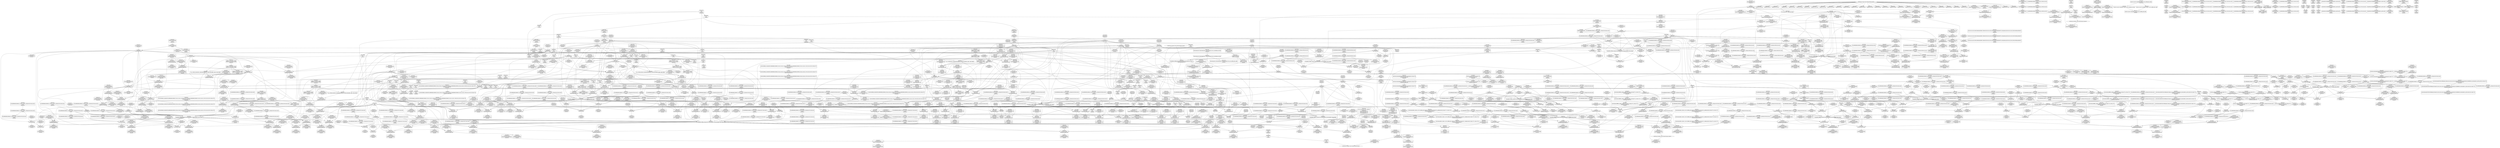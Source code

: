 digraph {
	CE0x4f1a710 [shape=record,shape=Mrecord,label="{CE0x4f1a710|GLOBAL:_rcu_read_unlock.__warned|Global_var:rcu_read_unlock.__warned|*SummSource*}"]
	CE0x4ea6a80 [shape=record,shape=Mrecord,label="{CE0x4ea6a80|current_sid:_tmp1}"]
	CE0x4f190f0 [shape=record,shape=Mrecord,label="{CE0x4f190f0|rcu_read_unlock:_if.then|*SummSink*}"]
	CE0x4e7eb60 [shape=record,shape=Mrecord,label="{CE0x4e7eb60|i64_1|*Constant*|*SummSource*}"]
	CE0x4ef1a30 [shape=record,shape=Mrecord,label="{CE0x4ef1a30|i64*_getelementptr_inbounds_(_11_x_i64_,_11_x_i64_*___llvm_gcov_ctr132,_i64_0,_i64_9)|*Constant*|*SummSource*}"]
	CE0x4ebf720 [shape=record,shape=Mrecord,label="{CE0x4ebf720|current_sid:_call4|security/selinux/hooks.c,218|*SummSink*}"]
	CE0x4e8ede0 [shape=record,shape=Mrecord,label="{CE0x4e8ede0|task_sid:_if.end}"]
	CE0x4ea3ff0 [shape=record,shape=Mrecord,label="{CE0x4ea3ff0|task_sid:_tmp24|security/selinux/hooks.c,208}"]
	CE0x4e75c60 [shape=record,shape=Mrecord,label="{CE0x4e75c60|current_sid:_tmp1|*SummSink*}"]
	CE0x4ec2950 [shape=record,shape=Mrecord,label="{CE0x4ec2950|i32_1|*Constant*}"]
	CE0x4efb7b0 [shape=record,shape=Mrecord,label="{CE0x4efb7b0|i64*_getelementptr_inbounds_(_4_x_i64_,_4_x_i64_*___llvm_gcov_ctr134,_i64_0,_i64_2)|*Constant*|*SummSource*}"]
	CE0x4e7f850 [shape=record,shape=Mrecord,label="{CE0x4e7f850|VOIDTB_TE:_CE_136,144_}"]
	CE0x4f17440 [shape=record,shape=Mrecord,label="{CE0x4f17440|rcu_read_unlock:_tmp2}"]
	CE0x4f36ce0 [shape=record,shape=Mrecord,label="{CE0x4f36ce0|__rcu_read_lock:_tmp4|include/linux/rcupdate.h,239|*SummSink*}"]
	CE0x4f00820 [shape=record,shape=Mrecord,label="{CE0x4f00820|%struct.lockdep_map*_null|*Constant*|*SummSink*}"]
	CE0x4f1fd70 [shape=record,shape=Mrecord,label="{CE0x4f1fd70|rcu_read_unlock:_tmp7|include/linux/rcupdate.h,933|*SummSink*}"]
	CE0x4f2bb20 [shape=record,shape=Mrecord,label="{CE0x4f2bb20|i8*_getelementptr_inbounds_(_42_x_i8_,_42_x_i8_*_.str46,_i32_0,_i32_0)|*Constant*|*SummSource*}"]
	CE0x4f77650 [shape=record,shape=Mrecord,label="{CE0x4f77650|i64*_getelementptr_inbounds_(_4_x_i64_,_4_x_i64_*___llvm_gcov_ctr130,_i64_0,_i64_0)|*Constant*}"]
	CE0x4f28010 [shape=record,shape=Mrecord,label="{CE0x4f28010|_call_void_mcount()_#3|*SummSource*}"]
	CE0x4e784f0 [shape=record,shape=Mrecord,label="{CE0x4e784f0|selinux_task_setnice:_entry|*SummSource*}"]
	CE0x4ee4fc0 [shape=record,shape=Mrecord,label="{CE0x4ee4fc0|_call_void_mcount()_#3|*SummSink*}"]
	CE0x4f1f140 [shape=record,shape=Mrecord,label="{CE0x4f1f140|rcu_read_unlock:_tmp15|include/linux/rcupdate.h,933|*SummSink*}"]
	CE0x4f2f8f0 [shape=record,shape=Mrecord,label="{CE0x4f2f8f0|rcu_read_lock:_tmp22|include/linux/rcupdate.h,884|*SummSink*}"]
	CE0x4f67480 [shape=record,shape=Mrecord,label="{CE0x4f67480|rcu_lock_acquire:_indirectgoto|*SummSource*}"]
	CE0x4eed6f0 [shape=record,shape=Mrecord,label="{CE0x4eed6f0|task_sid:_tmp9|security/selinux/hooks.c,208|*SummSink*}"]
	CE0x4e77810 [shape=record,shape=Mrecord,label="{CE0x4e77810|current_sid:_tmp7|security/selinux/hooks.c,218}"]
	CE0x4f387d0 [shape=record,shape=Mrecord,label="{CE0x4f387d0|i64*_getelementptr_inbounds_(_11_x_i64_,_11_x_i64_*___llvm_gcov_ctr132,_i64_0,_i64_8)|*Constant*|*SummSource*}"]
	CE0x4f0e2a0 [shape=record,shape=Mrecord,label="{CE0x4f0e2a0|__preempt_count_sub:_do.body|*SummSource*}"]
	CE0x4e99830 [shape=record,shape=Mrecord,label="{CE0x4e99830|_ret_i32_%tmp24,_!dbg_!27742|security/selinux/hooks.c,220}"]
	CE0x4ea6a10 [shape=record,shape=Mrecord,label="{CE0x4ea6a10|i64_1|*Constant*}"]
	CE0x4e80d10 [shape=record,shape=Mrecord,label="{CE0x4e80d10|selinux_task_setnice:_bb|*SummSource*}"]
	CE0x4f0a050 [shape=record,shape=Mrecord,label="{CE0x4f0a050|i64*_getelementptr_inbounds_(_4_x_i64_,_4_x_i64_*___llvm_gcov_ctr134,_i64_0,_i64_3)|*Constant*}"]
	CE0x4ef6710 [shape=record,shape=Mrecord,label="{CE0x4ef6710|_call_void_rcu_lock_release(%struct.lockdep_map*_rcu_lock_map)_#10,_!dbg_!27733|include/linux/rcupdate.h,935}"]
	CE0x4e9dfd0 [shape=record,shape=Mrecord,label="{CE0x4e9dfd0|avc_has_perm:_requested|Function::avc_has_perm&Arg::requested::|*SummSource*}"]
	CE0x4f65ab0 [shape=record,shape=Mrecord,label="{CE0x4f65ab0|__rcu_read_lock:_bb|*SummSink*}"]
	CE0x4ee5df0 [shape=record,shape=Mrecord,label="{CE0x4ee5df0|cred_sid:_tmp2}"]
	CE0x4f33510 [shape=record,shape=Mrecord,label="{CE0x4f33510|get_current:_tmp|*SummSink*}"]
	CE0x4f2d110 [shape=record,shape=Mrecord,label="{CE0x4f2d110|cred_sid:_tmp5|security/selinux/hooks.c,196|*SummSource*}"]
	CE0x4e95f70 [shape=record,shape=Mrecord,label="{CE0x4e95f70|current_sid:_do.body}"]
	CE0x4f1b740 [shape=record,shape=Mrecord,label="{CE0x4f1b740|rcu_read_unlock:_bb|*SummSink*}"]
	CE0x4effea0 [shape=record,shape=Mrecord,label="{CE0x4effea0|rcu_lock_acquire:_tmp5|include/linux/rcupdate.h,418|*SummSource*}"]
	CE0x4eed7b0 [shape=record,shape=Mrecord,label="{CE0x4eed7b0|task_sid:_tmp10|security/selinux/hooks.c,208}"]
	CE0x4ea0c50 [shape=record,shape=Mrecord,label="{CE0x4ea0c50|_call_void_rcu_read_lock()_#10,_!dbg_!27712|security/selinux/hooks.c,207|*SummSource*}"]
	CE0x4e89810 [shape=record,shape=Mrecord,label="{CE0x4e89810|GLOBAL:_cred_sid|*Constant*}"]
	CE0x4f66bd0 [shape=record,shape=Mrecord,label="{CE0x4f66bd0|__rcu_read_unlock:_tmp4|include/linux/rcupdate.h,244|*SummSource*}"]
	CE0x5a15040 [shape=record,shape=Mrecord,label="{CE0x5a15040|GLOBAL:___llvm_gcov_ctr283|Global_var:__llvm_gcov_ctr283|*SummSink*}"]
	CE0x4edb620 [shape=record,shape=Mrecord,label="{CE0x4edb620|i64_6|*Constant*|*SummSource*}"]
	CE0x4ed4a70 [shape=record,shape=Mrecord,label="{CE0x4ed4a70|i32_0|*Constant*}"]
	CE0x4ef5a10 [shape=record,shape=Mrecord,label="{CE0x4ef5a10|rcu_read_unlock:_tmp20|include/linux/rcupdate.h,933|*SummSink*}"]
	CE0x4eff760 [shape=record,shape=Mrecord,label="{CE0x4eff760|__preempt_count_add:_tmp7|./arch/x86/include/asm/preempt.h,73|*SummSource*}"]
	CE0x4f2f480 [shape=record,shape=Mrecord,label="{CE0x4f2f480|i64*_getelementptr_inbounds_(_11_x_i64_,_11_x_i64_*___llvm_gcov_ctr127,_i64_0,_i64_10)|*Constant*}"]
	CE0x4e770b0 [shape=record,shape=Mrecord,label="{CE0x4e770b0|current_has_perm:_tmp1|*SummSource*}"]
	CE0x4f2a4f0 [shape=record,shape=Mrecord,label="{CE0x4f2a4f0|i64*_getelementptr_inbounds_(_4_x_i64_,_4_x_i64_*___llvm_gcov_ctr128,_i64_0,_i64_3)|*Constant*|*SummSink*}"]
	CE0x4ee74a0 [shape=record,shape=Mrecord,label="{CE0x4ee74a0|GLOBAL:_rcu_lock_acquire|*Constant*}"]
	CE0x4ea8f80 [shape=record,shape=Mrecord,label="{CE0x4ea8f80|_call_void_lockdep_rcu_suspicious(i8*_getelementptr_inbounds_(_25_x_i8_,_25_x_i8_*_.str3,_i32_0,_i32_0),_i32_218,_i8*_getelementptr_inbounds_(_45_x_i8_,_45_x_i8_*_.str12,_i32_0,_i32_0))_#10,_!dbg_!27727|security/selinux/hooks.c,218|*SummSource*}"]
	CE0x4e74a10 [shape=record,shape=Mrecord,label="{CE0x4e74a10|get_current:_tmp4|./arch/x86/include/asm/current.h,14}"]
	CE0x4e8c5b0 [shape=record,shape=Mrecord,label="{CE0x4e8c5b0|task_sid:_tmp27|security/selinux/hooks.c,208}"]
	CE0x4f106e0 [shape=record,shape=Mrecord,label="{CE0x4f106e0|__preempt_count_sub:_tmp}"]
	CE0x4f77bd0 [shape=record,shape=Mrecord,label="{CE0x4f77bd0|__rcu_read_lock:_tmp2|*SummSource*}"]
	CE0x4f28d80 [shape=record,shape=Mrecord,label="{CE0x4f28d80|rcu_read_lock:_tmp3}"]
	CE0x4f7ea10 [shape=record,shape=Mrecord,label="{CE0x4f7ea10|rcu_lock_release:_tmp4|include/linux/rcupdate.h,423|*SummSource*}"]
	CE0x4f20cc0 [shape=record,shape=Mrecord,label="{CE0x4f20cc0|rcu_lock_acquire:_tmp1|*SummSink*}"]
	CE0x4ebe150 [shape=record,shape=Mrecord,label="{CE0x4ebe150|current_sid:_tmp18|security/selinux/hooks.c,218|*SummSink*}"]
	CE0x4fb3c40 [shape=record,shape=Mrecord,label="{CE0x4fb3c40|__preempt_count_sub:_tmp4|./arch/x86/include/asm/preempt.h,77}"]
	CE0x4e7cac0 [shape=record,shape=Mrecord,label="{CE0x4e7cac0|VOIDTB_TE:_CE_168,176_}"]
	CE0x4ebbd90 [shape=record,shape=Mrecord,label="{CE0x4ebbd90|rcu_read_unlock:_tmp4|include/linux/rcupdate.h,933}"]
	CE0x4f203c0 [shape=record,shape=Mrecord,label="{CE0x4f203c0|__preempt_count_add:_entry}"]
	CE0x4f28670 [shape=record,shape=Mrecord,label="{CE0x4f28670|i64_1|*Constant*}"]
	CE0x4ed4600 [shape=record,shape=Mrecord,label="{CE0x4ed4600|_call_void_mcount()_#3|*SummSource*}"]
	CE0x4ef9a20 [shape=record,shape=Mrecord,label="{CE0x4ef9a20|__rcu_read_lock:_do.end}"]
	CE0x4ec0f30 [shape=record,shape=Mrecord,label="{CE0x4ec0f30|current_sid:_tmp21|security/selinux/hooks.c,218|*SummSource*}"]
	CE0x4eb74b0 [shape=record,shape=Mrecord,label="{CE0x4eb74b0|i64_3|*Constant*|*SummSource*}"]
	CE0x4fa3a60 [shape=record,shape=Mrecord,label="{CE0x4fa3a60|_call_void_mcount()_#3}"]
	CE0x4f237f0 [shape=record,shape=Mrecord,label="{CE0x4f237f0|_call_void_asm_sideeffect_,_memory_,_dirflag_,_fpsr_,_flags_()_#3,_!dbg_!27714,_!srcloc_!27715|include/linux/rcupdate.h,239|*SummSource*}"]
	CE0x4e9ee90 [shape=record,shape=Mrecord,label="{CE0x4e9ee90|avc_has_perm:_tclass|Function::avc_has_perm&Arg::tclass::|*SummSource*}"]
	CE0x4ed6b00 [shape=record,shape=Mrecord,label="{CE0x4ed6b00|_call_void___rcu_read_lock()_#10,_!dbg_!27710|include/linux/rcupdate.h,879|*SummSource*}"]
	CE0x4eea870 [shape=record,shape=Mrecord,label="{CE0x4eea870|task_sid:_do.body|*SummSink*}"]
	CE0x4eda8f0 [shape=record,shape=Mrecord,label="{CE0x4eda8f0|task_sid:_call3|security/selinux/hooks.c,208|*SummSource*}"]
	CE0x4eea480 [shape=record,shape=Mrecord,label="{CE0x4eea480|i64_1|*Constant*}"]
	CE0x4f5f1b0 [shape=record,shape=Mrecord,label="{CE0x4f5f1b0|_call_void_mcount()_#3|*SummSink*}"]
	CE0x4ef9c10 [shape=record,shape=Mrecord,label="{CE0x4ef9c10|__rcu_read_lock:_do.end|*SummSink*}"]
	"CONST[source:1(input),value:2(dynamic)][purpose:{object}]"
	CE0x4ee4e10 [shape=record,shape=Mrecord,label="{CE0x4ee4e10|_call_void_mcount()_#3}"]
	CE0x4f18790 [shape=record,shape=Mrecord,label="{CE0x4f18790|i64*_getelementptr_inbounds_(_11_x_i64_,_11_x_i64_*___llvm_gcov_ctr132,_i64_0,_i64_1)|*Constant*|*SummSource*}"]
	CE0x4eeb8d0 [shape=record,shape=Mrecord,label="{CE0x4eeb8d0|GLOBAL:_task_sid.__warned|Global_var:task_sid.__warned}"]
	"CONST[source:0(mediator),value:0(static)][purpose:{operation}]"
	CE0x4ea9b00 [shape=record,shape=Mrecord,label="{CE0x4ea9b00|VOIDTB_TE:_CE_8,16_}"]
	CE0x4e9ade0 [shape=record,shape=Mrecord,label="{CE0x4e9ade0|selinux_task_setnice:_tmp6|security/selinux/hooks.c,3598|*SummSink*}"]
	CE0x4fa5e40 [shape=record,shape=Mrecord,label="{CE0x4fa5e40|__preempt_count_sub:_bb}"]
	CE0x4f31120 [shape=record,shape=Mrecord,label="{CE0x4f31120|rcu_read_unlock:_tmp10|include/linux/rcupdate.h,933}"]
	CE0x4f18b90 [shape=record,shape=Mrecord,label="{CE0x4f18b90|__rcu_read_lock:_tmp7|include/linux/rcupdate.h,240|*SummSink*}"]
	CE0x4ea19d0 [shape=record,shape=Mrecord,label="{CE0x4ea19d0|i64*_getelementptr_inbounds_(_11_x_i64_,_11_x_i64_*___llvm_gcov_ctr125,_i64_0,_i64_8)|*Constant*}"]
	CE0x4ef5f90 [shape=record,shape=Mrecord,label="{CE0x4ef5f90|rcu_read_unlock:_tmp21|include/linux/rcupdate.h,935}"]
	CE0x4ee40d0 [shape=record,shape=Mrecord,label="{CE0x4ee40d0|i64*_getelementptr_inbounds_(_13_x_i64_,_13_x_i64_*___llvm_gcov_ctr126,_i64_0,_i64_1)|*Constant*|*SummSink*}"]
	CE0x4f06900 [shape=record,shape=Mrecord,label="{CE0x4f06900|_call_void_mcount()_#3|*SummSource*}"]
	CE0x4e83860 [shape=record,shape=Mrecord,label="{CE0x4e83860|i64*_getelementptr_inbounds_(_6_x_i64_,_6_x_i64_*___llvm_gcov_ctr283,_i64_0,_i64_4)|*Constant*}"]
	CE0x4e6fa20 [shape=record,shape=Mrecord,label="{CE0x4e6fa20|GLOBAL:_current_has_perm|*Constant*|*SummSource*}"]
	CE0x4f368f0 [shape=record,shape=Mrecord,label="{CE0x4f368f0|rcu_read_unlock:_tmp6|include/linux/rcupdate.h,933|*SummSource*}"]
	CE0x4f16120 [shape=record,shape=Mrecord,label="{CE0x4f16120|rcu_read_unlock:_tmp1}"]
	CE0x4eddb60 [shape=record,shape=Mrecord,label="{CE0x4eddb60|i64*_getelementptr_inbounds_(_4_x_i64_,_4_x_i64_*___llvm_gcov_ctr134,_i64_0,_i64_1)|*Constant*}"]
	CE0x4ec2190 [shape=record,shape=Mrecord,label="{CE0x4ec2190|current_sid:_tmp23|security/selinux/hooks.c,218}"]
	CE0x4eec600 [shape=record,shape=Mrecord,label="{CE0x4eec600|i64*_getelementptr_inbounds_(_13_x_i64_,_13_x_i64_*___llvm_gcov_ctr126,_i64_0,_i64_10)|*Constant*|*SummSource*}"]
	CE0x4f14a70 [shape=record,shape=Mrecord,label="{CE0x4f14a70|GLOBAL:_rcu_lock_map|Global_var:rcu_lock_map|*SummSink*}"]
	CE0x4ed4720 [shape=record,shape=Mrecord,label="{CE0x4ed4720|_call_void_mcount()_#3|*SummSink*}"]
	CE0x4e8df60 [shape=record,shape=Mrecord,label="{CE0x4e8df60|COLLAPSED:_GCMRE___llvm_gcov_ctr125_internal_global_11_x_i64_zeroinitializer:_elem_0:default:}"]
	CE0x4e969f0 [shape=record,shape=Mrecord,label="{CE0x4e969f0|current_has_perm:_tsk|Function::current_has_perm&Arg::tsk::|*SummSink*}"]
	CE0x4f71ba0 [shape=record,shape=Mrecord,label="{CE0x4f71ba0|__rcu_read_unlock:_tmp3}"]
	CE0x4ea72e0 [shape=record,shape=Mrecord,label="{CE0x4ea72e0|current_sid:_tmp2|*SummSource*}"]
	CE0x4e8ec50 [shape=record,shape=Mrecord,label="{CE0x4e8ec50|task_sid:_do.body5|*SummSink*}"]
	CE0x4ebde50 [shape=record,shape=Mrecord,label="{CE0x4ebde50|i64*_getelementptr_inbounds_(_2_x_i64_,_2_x_i64_*___llvm_gcov_ctr98,_i64_0,_i64_0)|*Constant*|*SummSink*}"]
	CE0x4f77330 [shape=record,shape=Mrecord,label="{CE0x4f77330|__rcu_read_unlock:_tmp2|*SummSource*}"]
	CE0x4ee3e40 [shape=record,shape=Mrecord,label="{CE0x4ee3e40|_call_void_rcu_lock_acquire(%struct.lockdep_map*_rcu_lock_map)_#10,_!dbg_!27711|include/linux/rcupdate.h,881|*SummSink*}"]
	CE0x4f29bc0 [shape=record,shape=Mrecord,label="{CE0x4f29bc0|rcu_read_lock:_tobool1|include/linux/rcupdate.h,882}"]
	CE0x4ea5150 [shape=record,shape=Mrecord,label="{CE0x4ea5150|current_sid:_tmp9|security/selinux/hooks.c,218}"]
	CE0x4f73f90 [shape=record,shape=Mrecord,label="{CE0x4f73f90|__rcu_read_unlock:_do.body|*SummSink*}"]
	CE0x4edc620 [shape=record,shape=Mrecord,label="{CE0x4edc620|task_sid:_tmp17|security/selinux/hooks.c,208|*SummSource*}"]
	CE0x4f16e50 [shape=record,shape=Mrecord,label="{CE0x4f16e50|__rcu_read_lock:_tmp7|include/linux/rcupdate.h,240}"]
	CE0x4f35340 [shape=record,shape=Mrecord,label="{CE0x4f35340|rcu_lock_release:_tmp2|*SummSource*}"]
	CE0x4edc220 [shape=record,shape=Mrecord,label="{CE0x4edc220|task_sid:_tmp16|security/selinux/hooks.c,208|*SummSource*}"]
	CE0x4f18e20 [shape=record,shape=Mrecord,label="{CE0x4f18e20|rcu_read_unlock:_do.end|*SummSink*}"]
	CE0x4f01e30 [shape=record,shape=Mrecord,label="{CE0x4f01e30|i64*_getelementptr_inbounds_(_4_x_i64_,_4_x_i64_*___llvm_gcov_ctr133,_i64_0,_i64_1)|*Constant*}"]
	CE0x4e96010 [shape=record,shape=Mrecord,label="{CE0x4e96010|current_sid:_do.body|*SummSource*}"]
	CE0x4edf290 [shape=record,shape=Mrecord,label="{CE0x4edf290|i64*_getelementptr_inbounds_(_4_x_i64_,_4_x_i64_*___llvm_gcov_ctr128,_i64_0,_i64_2)|*Constant*|*SummSink*}"]
	CE0x4f73bc0 [shape=record,shape=Mrecord,label="{CE0x4f73bc0|void_(i32*,_i32,_i32*)*_asm_addl_$1,_%gs:$0_,_*m,ri,*m,_dirflag_,_fpsr_,_flags_}"]
	CE0x4e8b750 [shape=record,shape=Mrecord,label="{CE0x4e8b750|current_has_perm:_tmp2}"]
	CE0x4f1fc00 [shape=record,shape=Mrecord,label="{CE0x4f1fc00|_call_void_mcount()_#3|*SummSource*}"]
	CE0x4ea80c0 [shape=record,shape=Mrecord,label="{CE0x4ea80c0|current_sid:_tmp16|security/selinux/hooks.c,218}"]
	CE0x4edf900 [shape=record,shape=Mrecord,label="{CE0x4edf900|i64_0|*Constant*}"]
	CE0x4ebbe70 [shape=record,shape=Mrecord,label="{CE0x4ebbe70|rcu_read_unlock:_tobool|include/linux/rcupdate.h,933}"]
	CE0x4e925d0 [shape=record,shape=Mrecord,label="{CE0x4e925d0|current_sid:_tmp13|security/selinux/hooks.c,218|*SummSink*}"]
	CE0x4e80120 [shape=record,shape=Mrecord,label="{CE0x4e80120|get_current:_tmp1|*SummSource*}"]
	CE0x4e72ba0 [shape=record,shape=Mrecord,label="{CE0x4e72ba0|current_has_perm:_bb|*SummSource*}"]
	CE0x4f22a00 [shape=record,shape=Mrecord,label="{CE0x4f22a00|rcu_read_unlock:_tobool1|include/linux/rcupdate.h,933|*SummSource*}"]
	CE0x4e8b830 [shape=record,shape=Mrecord,label="{CE0x4e8b830|current_has_perm:_tmp2|*SummSink*}"]
	CE0x4f2b720 [shape=record,shape=Mrecord,label="{CE0x4f2b720|GLOBAL:_rcu_read_unlock.__warned|Global_var:rcu_read_unlock.__warned}"]
	CE0x4eeb590 [shape=record,shape=Mrecord,label="{CE0x4eeb590|__rcu_read_lock:_tmp1|*SummSink*}"]
	CE0x4edd020 [shape=record,shape=Mrecord,label="{CE0x4edd020|GLOBAL:_rcu_read_unlock|*Constant*|*SummSink*}"]
	CE0x4f26aa0 [shape=record,shape=Mrecord,label="{CE0x4f26aa0|i32_883|*Constant*|*SummSource*}"]
	CE0x4ed5500 [shape=record,shape=Mrecord,label="{CE0x4ed5500|task_sid:_real_cred|security/selinux/hooks.c,208|*SummSink*}"]
	CE0x4ee4eb0 [shape=record,shape=Mrecord,label="{CE0x4ee4eb0|_call_void_mcount()_#3|*SummSource*}"]
	CE0x4ec1cf0 [shape=record,shape=Mrecord,label="{CE0x4ec1cf0|current_sid:_tmp22|security/selinux/hooks.c,218}"]
	CE0x4e7bdc0 [shape=record,shape=Mrecord,label="{CE0x4e7bdc0|_ret_i32_%call2,_!dbg_!27718|security/selinux/hooks.c,1544|*SummSource*}"]
	CE0x4f21280 [shape=record,shape=Mrecord,label="{CE0x4f21280|__rcu_read_lock:_tmp5|include/linux/rcupdate.h,239|*SummSource*}"]
	CE0x4ec0190 [shape=record,shape=Mrecord,label="{CE0x4ec0190|_ret_%struct.task_struct*_%tmp4,_!dbg_!27714|./arch/x86/include/asm/current.h,14|*SummSource*}"]
	CE0x4f2c5f0 [shape=record,shape=Mrecord,label="{CE0x4f2c5f0|i64*_getelementptr_inbounds_(_2_x_i64_,_2_x_i64_*___llvm_gcov_ctr131,_i64_0,_i64_0)|*Constant*|*SummSink*}"]
	CE0x4ed9b40 [shape=record,shape=Mrecord,label="{CE0x4ed9b40|task_sid:_tmp11|security/selinux/hooks.c,208|*SummSource*}"]
	CE0x4f1d920 [shape=record,shape=Mrecord,label="{CE0x4f1d920|rcu_read_unlock:_tmp7|include/linux/rcupdate.h,933|*SummSource*}"]
	CE0x4eef270 [shape=record,shape=Mrecord,label="{CE0x4eef270|cred_sid:_tmp}"]
	CE0x4f29520 [shape=record,shape=Mrecord,label="{CE0x4f29520|rcu_read_lock:_bb|*SummSource*}"]
	CE0x4f18200 [shape=record,shape=Mrecord,label="{CE0x4f18200|_call_void_asm_sideeffect_,_memory_,_dirflag_,_fpsr_,_flags_()_#3,_!dbg_!27714,_!srcloc_!27715|include/linux/rcupdate.h,239|*SummSink*}"]
	CE0x4edff10 [shape=record,shape=Mrecord,label="{CE0x4edff10|i64*_getelementptr_inbounds_(_2_x_i64_,_2_x_i64_*___llvm_gcov_ctr98,_i64_0,_i64_0)|*Constant*|*SummSource*}"]
	CE0x4eb75c0 [shape=record,shape=Mrecord,label="{CE0x4eb75c0|i64_3|*Constant*|*SummSink*}"]
	CE0x4fa20f0 [shape=record,shape=Mrecord,label="{CE0x4fa20f0|_call_void_mcount()_#3}"]
	CE0x4f367c0 [shape=record,shape=Mrecord,label="{CE0x4f367c0|rcu_read_unlock:_tmp6|include/linux/rcupdate.h,933}"]
	CE0x4f65690 [shape=record,shape=Mrecord,label="{CE0x4f65690|i64*_getelementptr_inbounds_(_4_x_i64_,_4_x_i64_*___llvm_gcov_ctr130,_i64_0,_i64_0)|*Constant*|*SummSink*}"]
	CE0x4edede0 [shape=record,shape=Mrecord,label="{CE0x4edede0|rcu_lock_acquire:_entry|*SummSink*}"]
	CE0x4ef4d50 [shape=record,shape=Mrecord,label="{CE0x4ef4d50|task_sid:_tmp26|security/selinux/hooks.c,208}"]
	CE0x4e9fcd0 [shape=record,shape=Mrecord,label="{CE0x4e9fcd0|avc_has_perm:_auditdata|Function::avc_has_perm&Arg::auditdata::|*SummSource*}"]
	CE0x4f1d7f0 [shape=record,shape=Mrecord,label="{CE0x4f1d7f0|rcu_read_unlock:_tmp7|include/linux/rcupdate.h,933}"]
	CE0x4efe480 [shape=record,shape=Mrecord,label="{CE0x4efe480|__preempt_count_sub:_val|Function::__preempt_count_sub&Arg::val::|*SummSource*}"]
	CE0x4e98c70 [shape=record,shape=Mrecord,label="{CE0x4e98c70|current_sid:_tmp12|security/selinux/hooks.c,218|*SummSource*}"]
	CE0x4ea1e60 [shape=record,shape=Mrecord,label="{CE0x4ea1e60|_ret_void,_!dbg_!27735|include/linux/rcupdate.h,884|*SummSink*}"]
	CE0x4ed3990 [shape=record,shape=Mrecord,label="{CE0x4ed3990|get_current:_tmp2|*SummSource*}"]
	CE0x4f78b90 [shape=record,shape=Mrecord,label="{CE0x4f78b90|GLOBAL:___preempt_count_sub|*Constant*|*SummSink*}"]
	CE0x4ebfd10 [shape=record,shape=Mrecord,label="{CE0x4ebfd10|GLOBAL:_get_current|*Constant*|*SummSink*}"]
	CE0x4f01cc0 [shape=record,shape=Mrecord,label="{CE0x4f01cc0|rcu_lock_release:_tmp1|*SummSink*}"]
	CE0x4eb8460 [shape=record,shape=Mrecord,label="{CE0x4eb8460|_call_void_rcu_read_lock()_#10,_!dbg_!27712|security/selinux/hooks.c,207}"]
	CE0x4e80f20 [shape=record,shape=Mrecord,label="{CE0x4e80f20|selinux_task_setnice:_bb}"]
	CE0x4ee2750 [shape=record,shape=Mrecord,label="{CE0x4ee2750|i64*_getelementptr_inbounds_(_13_x_i64_,_13_x_i64_*___llvm_gcov_ctr126,_i64_0,_i64_9)|*Constant*|*SummSink*}"]
	CE0x4f785c0 [shape=record,shape=Mrecord,label="{CE0x4f785c0|__preempt_count_add:_tmp3|*SummSource*}"]
	CE0x4ebcdf0 [shape=record,shape=Mrecord,label="{CE0x4ebcdf0|rcu_read_unlock:_tmp12|include/linux/rcupdate.h,933}"]
	CE0x4f7ee70 [shape=record,shape=Mrecord,label="{CE0x4f7ee70|rcu_lock_release:_tmp5|include/linux/rcupdate.h,423|*SummSink*}"]
	CE0x4f7a8f0 [shape=record,shape=Mrecord,label="{CE0x4f7a8f0|i64*_getelementptr_inbounds_(_4_x_i64_,_4_x_i64_*___llvm_gcov_ctr134,_i64_0,_i64_0)|*Constant*}"]
	CE0x4fab600 [shape=record,shape=Mrecord,label="{CE0x4fab600|__preempt_count_add:_tmp2|*SummSink*}"]
	CE0x4f720d0 [shape=record,shape=Mrecord,label="{CE0x4f720d0|_call_void_asm_addl_$1,_%gs:$0_,_*m,ri,*m,_dirflag_,_fpsr_,_flags_(i32*___preempt_count,_i32_%sub,_i32*___preempt_count)_#3,_!dbg_!27717,_!srcloc_!27718|./arch/x86/include/asm/preempt.h,77|*SummSource*}"]
	CE0x4f1c3f0 [shape=record,shape=Mrecord,label="{CE0x4f1c3f0|rcu_read_unlock:_tmp12|include/linux/rcupdate.h,933|*SummSink*}"]
	CE0x4e768d0 [shape=record,shape=Mrecord,label="{CE0x4e768d0|task_sid:_do.end6|*SummSource*}"]
	CE0x4ebf9c0 [shape=record,shape=Mrecord,label="{CE0x4ebf9c0|GLOBAL:_get_current|*Constant*}"]
	CE0x4ea1060 [shape=record,shape=Mrecord,label="{CE0x4ea1060|current_sid:_tmp14|security/selinux/hooks.c,218}"]
	CE0x4f14bc0 [shape=record,shape=Mrecord,label="{CE0x4f14bc0|rcu_lock_acquire:_map|Function::rcu_lock_acquire&Arg::map::}"]
	CE0x4f352d0 [shape=record,shape=Mrecord,label="{CE0x4f352d0|rcu_lock_release:_tmp2}"]
	CE0x4e76b00 [shape=record,shape=Mrecord,label="{CE0x4e76b00|task_sid:_do.body}"]
	CE0x4f1b620 [shape=record,shape=Mrecord,label="{CE0x4f1b620|i64*_getelementptr_inbounds_(_11_x_i64_,_11_x_i64_*___llvm_gcov_ctr132,_i64_0,_i64_0)|*Constant*|*SummSink*}"]
	CE0x4e77ea0 [shape=record,shape=Mrecord,label="{CE0x4e77ea0|GLOBAL:_current_sid.__warned|Global_var:current_sid.__warned|*SummSource*}"]
	CE0x4e9f7c0 [shape=record,shape=Mrecord,label="{CE0x4e9f7c0|%struct.common_audit_data*_null|*Constant*|*SummSource*}"]
	CE0x4e92000 [shape=record,shape=Mrecord,label="{CE0x4e92000|selinux_task_setnice:_tobool|security/selinux/hooks.c,3597|*SummSource*}"]
	CE0x4f2e020 [shape=record,shape=Mrecord,label="{CE0x4f2e020|i64*_getelementptr_inbounds_(_11_x_i64_,_11_x_i64_*___llvm_gcov_ctr127,_i64_0,_i64_9)|*Constant*|*SummSource*}"]
	CE0x4e76860 [shape=record,shape=Mrecord,label="{CE0x4e76860|i64*_getelementptr_inbounds_(_13_x_i64_,_13_x_i64_*___llvm_gcov_ctr126,_i64_0,_i64_0)|*Constant*|*SummSink*}"]
	CE0x4ec5280 [shape=record,shape=Mrecord,label="{CE0x4ec5280|__rcu_read_lock:_tmp}"]
	CE0x4f13ea0 [shape=record,shape=Mrecord,label="{CE0x4f13ea0|cred_sid:_tmp3}"]
	CE0x4f37450 [shape=record,shape=Mrecord,label="{CE0x4f37450|COLLAPSED:_GCMRE___llvm_gcov_ctr130_internal_global_4_x_i64_zeroinitializer:_elem_0:default:}"]
	CE0x4eef2e0 [shape=record,shape=Mrecord,label="{CE0x4eef2e0|COLLAPSED:_GCMRE___llvm_gcov_ctr131_internal_global_2_x_i64_zeroinitializer:_elem_0:default:}"]
	CE0x4f29b30 [shape=record,shape=Mrecord,label="{CE0x4f29b30|i64_5|*Constant*}"]
	CE0x4ed2260 [shape=record,shape=Mrecord,label="{CE0x4ed2260|task_sid:_tobool|security/selinux/hooks.c,208}"]
	CE0x4e8a330 [shape=record,shape=Mrecord,label="{CE0x4e8a330|_ret_i32_%tmp6,_!dbg_!27716|security/selinux/hooks.c,197|*SummSource*}"]
	CE0x4e6cff0 [shape=record,shape=Mrecord,label="{CE0x4e6cff0|selinux_task_setnice:_tmp11|security/selinux/hooks.c,3601|*SummSink*}"]
	CE0x4edd920 [shape=record,shape=Mrecord,label="{CE0x4edd920|i64*_getelementptr_inbounds_(_4_x_i64_,_4_x_i64_*___llvm_gcov_ctr128,_i64_0,_i64_1)|*Constant*|*SummSink*}"]
	CE0x4f0ff40 [shape=record,shape=Mrecord,label="{CE0x4f0ff40|i64*_getelementptr_inbounds_(_4_x_i64_,_4_x_i64_*___llvm_gcov_ctr129,_i64_0,_i64_1)|*Constant*}"]
	CE0x4f2b3a0 [shape=record,shape=Mrecord,label="{CE0x4f2b3a0|rcu_read_unlock:_tobool|include/linux/rcupdate.h,933|*SummSink*}"]
	CE0x4eedd10 [shape=record,shape=Mrecord,label="{CE0x4eedd10|_ret_void,_!dbg_!27717|include/linux/rcupdate.h,240}"]
	CE0x4e9b4e0 [shape=record,shape=Mrecord,label="{CE0x4e9b4e0|i8*_getelementptr_inbounds_(_45_x_i8_,_45_x_i8_*_.str12,_i32_0,_i32_0)|*Constant*|*SummSource*}"]
	CE0x4fb74f0 [shape=record,shape=Mrecord,label="{CE0x4fb74f0|i64*_getelementptr_inbounds_(_4_x_i64_,_4_x_i64_*___llvm_gcov_ctr135,_i64_0,_i64_0)|*Constant*|*SummSink*}"]
	CE0x4f76810 [shape=record,shape=Mrecord,label="{CE0x4f76810|__rcu_read_unlock:_tmp|*SummSource*}"]
	CE0x4f2c220 [shape=record,shape=Mrecord,label="{CE0x4f2c220|rcu_read_lock:_tmp22|include/linux/rcupdate.h,884|*SummSource*}"]
	CE0x4ec81e0 [shape=record,shape=Mrecord,label="{CE0x4ec81e0|current_sid:_if.then|*SummSource*}"]
	CE0x4e99040 [shape=record,shape=Mrecord,label="{CE0x4e99040|i64*_getelementptr_inbounds_(_11_x_i64_,_11_x_i64_*___llvm_gcov_ctr125,_i64_0,_i64_6)|*Constant*}"]
	CE0x4e88130 [shape=record,shape=Mrecord,label="{CE0x4e88130|rcu_lock_release:_tmp7}"]
	CE0x4ee8aa0 [shape=record,shape=Mrecord,label="{CE0x4ee8aa0|i8*_getelementptr_inbounds_(_41_x_i8_,_41_x_i8_*_.str44,_i32_0,_i32_0)|*Constant*|*SummSink*}"]
	CE0x4f16ae0 [shape=record,shape=Mrecord,label="{CE0x4f16ae0|rcu_read_unlock:_land.lhs.true2|*SummSource*}"]
	CE0x4f1b3f0 [shape=record,shape=Mrecord,label="{CE0x4f1b3f0|rcu_lock_release:_tmp|*SummSource*}"]
	CE0x4ea4c10 [shape=record,shape=Mrecord,label="{CE0x4ea4c10|current_sid:_tmp3|*SummSource*}"]
	CE0x4e89f50 [shape=record,shape=Mrecord,label="{CE0x4e89f50|cred_sid:_cred|Function::cred_sid&Arg::cred::|*SummSource*}"]
	CE0x4ebcaa0 [shape=record,shape=Mrecord,label="{CE0x4ebcaa0|rcu_read_unlock:_tmp11|include/linux/rcupdate.h,933|*SummSource*}"]
	CE0x4f25e10 [shape=record,shape=Mrecord,label="{CE0x4f25e10|i8*_getelementptr_inbounds_(_25_x_i8_,_25_x_i8_*_.str45,_i32_0,_i32_0)|*Constant*}"]
	CE0x4f208c0 [shape=record,shape=Mrecord,label="{CE0x4f208c0|rcu_read_unlock:_tmp8|include/linux/rcupdate.h,933|*SummSource*}"]
	CE0x4f2ed30 [shape=record,shape=Mrecord,label="{CE0x4f2ed30|rcu_read_lock:_tmp20|include/linux/rcupdate.h,882|*SummSource*}"]
	"CONST[source:2(external),value:2(dynamic)][purpose:{subject}]"
	CE0x4e94370 [shape=record,shape=Mrecord,label="{CE0x4e94370|i64_2|*Constant*|*SummSink*}"]
	CE0x4ed82c0 [shape=record,shape=Mrecord,label="{CE0x4ed82c0|_call_void_mcount()_#3|*SummSource*}"]
	CE0x4e74410 [shape=record,shape=Mrecord,label="{CE0x4e74410|task_sid:_do.end}"]
	CE0x4f1c890 [shape=record,shape=Mrecord,label="{CE0x4f1c890|rcu_read_unlock:_call3|include/linux/rcupdate.h,933|*SummSource*}"]
	CE0x4f18f20 [shape=record,shape=Mrecord,label="{CE0x4f18f20|rcu_read_unlock:_if.then}"]
	CE0x4f14050 [shape=record,shape=Mrecord,label="{CE0x4f14050|rcu_read_lock:_tmp8|include/linux/rcupdate.h,882}"]
	CE0x4f17bb0 [shape=record,shape=Mrecord,label="{CE0x4f17bb0|rcu_read_unlock:_tmp14|include/linux/rcupdate.h,933}"]
	CE0x4f12540 [shape=record,shape=Mrecord,label="{CE0x4f12540|i64*_getelementptr_inbounds_(_11_x_i64_,_11_x_i64_*___llvm_gcov_ctr127,_i64_0,_i64_0)|*Constant*|*SummSource*}"]
	CE0x4eb6f00 [shape=record,shape=Mrecord,label="{CE0x4eb6f00|current_sid:_tobool|security/selinux/hooks.c,218}"]
	CE0x4edf0a0 [shape=record,shape=Mrecord,label="{CE0x4edf0a0|GLOBAL:_rcu_lock_map|Global_var:rcu_lock_map}"]
	CE0x4e8def0 [shape=record,shape=Mrecord,label="{CE0x4e8def0|current_sid:_tmp}"]
	CE0x4e8ced0 [shape=record,shape=Mrecord,label="{CE0x4e8ced0|task_sid:_call7|security/selinux/hooks.c,208|*SummSource*}"]
	CE0x4f773a0 [shape=record,shape=Mrecord,label="{CE0x4f773a0|__rcu_read_unlock:_tmp2|*SummSink*}"]
	CE0x4ed6030 [shape=record,shape=Mrecord,label="{CE0x4ed6030|task_sid:_tmp22|security/selinux/hooks.c,208|*SummSource*}"]
	CE0x4ee1bb0 [shape=record,shape=Mrecord,label="{CE0x4ee1bb0|task_sid:_tmp1|*SummSink*}"]
	CE0x4ea8240 [shape=record,shape=Mrecord,label="{CE0x4ea8240|current_sid:_tmp16|security/selinux/hooks.c,218|*SummSource*}"]
	CE0x4ec3eb0 [shape=record,shape=Mrecord,label="{CE0x4ec3eb0|current_sid:_tmp24|security/selinux/hooks.c,220}"]
	CE0x4f9e160 [shape=record,shape=Mrecord,label="{CE0x4f9e160|__rcu_read_unlock:_tmp5|include/linux/rcupdate.h,244|*SummSink*}"]
	CE0x4e94940 [shape=record,shape=Mrecord,label="{CE0x4e94940|_call_void_mcount()_#3|*SummSink*}"]
	CE0x4e9ea80 [shape=record,shape=Mrecord,label="{CE0x4e9ea80|i16_2|*Constant*}"]
	CE0x4f10010 [shape=record,shape=Mrecord,label="{CE0x4f10010|i64*_getelementptr_inbounds_(_4_x_i64_,_4_x_i64_*___llvm_gcov_ctr129,_i64_0,_i64_1)|*Constant*|*SummSource*}"]
	CE0x4f19190 [shape=record,shape=Mrecord,label="{CE0x4f19190|rcu_lock_acquire:_bb|*SummSource*}"]
	CE0x4e72ed0 [shape=record,shape=Mrecord,label="{CE0x4e72ed0|_ret_i32_%retval.0,_!dbg_!27723|security/selinux/hooks.c,3601|*SummSink*}"]
	CE0x4e8e860 [shape=record,shape=Mrecord,label="{CE0x4e8e860|current_has_perm:_tmp|*SummSource*}"]
	CE0x4f741f0 [shape=record,shape=Mrecord,label="{CE0x4f741f0|COLLAPSED:_GCMRE___llvm_gcov_ctr128_internal_global_4_x_i64_zeroinitializer:_elem_0:default:}"]
	CE0x4e94b10 [shape=record,shape=Mrecord,label="{CE0x4e94b10|selinux_task_setnice:_if.end}"]
	CE0x4f286e0 [shape=record,shape=Mrecord,label="{CE0x4f286e0|get_current:_tmp1}"]
	CE0x4f65100 [shape=record,shape=Mrecord,label="{CE0x4f65100|GLOBAL:___preempt_count|Global_var:__preempt_count}"]
	CE0x4fa35f0 [shape=record,shape=Mrecord,label="{CE0x4fa35f0|_call_void_mcount()_#3|*SummSink*}"]
	CE0x4ef5770 [shape=record,shape=Mrecord,label="{CE0x4ef5770|rcu_read_unlock:_tmp20|include/linux/rcupdate.h,933}"]
	CE0x4f66f50 [shape=record,shape=Mrecord,label="{CE0x4f66f50|rcu_lock_acquire:_tmp3|*SummSink*}"]
	CE0x4e804b0 [shape=record,shape=Mrecord,label="{CE0x4e804b0|selinux_task_setnice:_tmp4|security/selinux/hooks.c,3597|*SummSink*}"]
	CE0x4ed4fc0 [shape=record,shape=Mrecord,label="{CE0x4ed4fc0|task_sid:_tmp3|*SummSink*}"]
	CE0x4e8f4f0 [shape=record,shape=Mrecord,label="{CE0x4e8f4f0|selinux_task_setnice:_tmp1|*SummSink*}"]
	CE0x4ee5080 [shape=record,shape=Mrecord,label="{CE0x4ee5080|task_sid:_tmp|*SummSource*}"]
	CE0x4efc1f0 [shape=record,shape=Mrecord,label="{CE0x4efc1f0|__preempt_count_add:_tmp4|./arch/x86/include/asm/preempt.h,72}"]
	CE0x4e926d0 [shape=record,shape=Mrecord,label="{CE0x4e926d0|i64*_getelementptr_inbounds_(_11_x_i64_,_11_x_i64_*___llvm_gcov_ctr125,_i64_0,_i64_8)|*Constant*|*SummSink*}"]
	CE0x4ebe900 [shape=record,shape=Mrecord,label="{CE0x4ebe900|i64*_getelementptr_inbounds_(_11_x_i64_,_11_x_i64_*___llvm_gcov_ctr125,_i64_0,_i64_10)|*Constant*|*SummSink*}"]
	CE0x4ee8b90 [shape=record,shape=Mrecord,label="{CE0x4ee8b90|rcu_read_unlock:_call3|include/linux/rcupdate.h,933|*SummSink*}"]
	CE0x4f132b0 [shape=record,shape=Mrecord,label="{CE0x4f132b0|i64*_getelementptr_inbounds_(_4_x_i64_,_4_x_i64_*___llvm_gcov_ctr128,_i64_0,_i64_0)|*Constant*}"]
	CE0x4edbec0 [shape=record,shape=Mrecord,label="{CE0x4edbec0|task_sid:_tmp15|security/selinux/hooks.c,208|*SummSink*}"]
	CE0x4efe730 [shape=record,shape=Mrecord,label="{CE0x4efe730|_ret_void,_!dbg_!27720|./arch/x86/include/asm/preempt.h,78|*SummSource*}"]
	CE0x4edd6e0 [shape=record,shape=Mrecord,label="{CE0x4edd6e0|get_current:_bb}"]
	CE0x4e8a460 [shape=record,shape=Mrecord,label="{CE0x4e8a460|_ret_i32_%tmp6,_!dbg_!27716|security/selinux/hooks.c,197|*SummSink*}"]
	CE0x4f12830 [shape=record,shape=Mrecord,label="{CE0x4f12830|rcu_read_lock:_tmp}"]
	CE0x4f253d0 [shape=record,shape=Mrecord,label="{CE0x4f253d0|i8_1|*Constant*}"]
	CE0x4f2d950 [shape=record,shape=Mrecord,label="{CE0x4f2d950|4:_i32,_:_CRE_4,8_|*MultipleSource*|security/selinux/hooks.c,196|*LoadInst*|security/selinux/hooks.c,196|security/selinux/hooks.c,197}"]
	CE0x4e9a5e0 [shape=record,shape=Mrecord,label="{CE0x4e9a5e0|task_sid:_entry|*SummSink*}"]
	CE0x4f001b0 [shape=record,shape=Mrecord,label="{CE0x4f001b0|GLOBAL:_lock_acquire|*Constant*}"]
	CE0x4eeb710 [shape=record,shape=Mrecord,label="{CE0x4eeb710|i64*_getelementptr_inbounds_(_4_x_i64_,_4_x_i64_*___llvm_gcov_ctr128,_i64_0,_i64_1)|*Constant*}"]
	CE0x4ec80e0 [shape=record,shape=Mrecord,label="{CE0x4ec80e0|current_sid:_if.then}"]
	CE0x4e9d870 [shape=record,shape=Mrecord,label="{CE0x4e9d870|i32_(i32,_i32,_i16,_i32,_%struct.common_audit_data*)*_bitcast_(i32_(i32,_i32,_i16,_i32,_%struct.common_audit_data.495*)*_avc_has_perm_to_i32_(i32,_i32,_i16,_i32,_%struct.common_audit_data*)*)|*Constant*|*SummSink*}"]
	CE0x4faaf60 [shape=record,shape=Mrecord,label="{CE0x4faaf60|__preempt_count_add:_tmp1|*SummSink*}"]
	CE0x4ee2580 [shape=record,shape=Mrecord,label="{CE0x4ee2580|i64*_getelementptr_inbounds_(_13_x_i64_,_13_x_i64_*___llvm_gcov_ctr126,_i64_0,_i64_9)|*Constant*|*SummSource*}"]
	CE0x4eed2a0 [shape=record,shape=Mrecord,label="{CE0x4eed2a0|i64*_getelementptr_inbounds_(_2_x_i64_,_2_x_i64_*___llvm_gcov_ctr131,_i64_0,_i64_0)|*Constant*}"]
	CE0x4eff180 [shape=record,shape=Mrecord,label="{CE0x4eff180|__preempt_count_add:_tmp7|./arch/x86/include/asm/preempt.h,73|*SummSink*}"]
	CE0x4f07330 [shape=record,shape=Mrecord,label="{CE0x4f07330|i64*_getelementptr_inbounds_(_4_x_i64_,_4_x_i64_*___llvm_gcov_ctr135,_i64_0,_i64_2)|*Constant*|*SummSource*}"]
	CE0x4ec0230 [shape=record,shape=Mrecord,label="{CE0x4ec0230|_ret_%struct.task_struct*_%tmp4,_!dbg_!27714|./arch/x86/include/asm/current.h,14}"]
	CE0x4f239f0 [shape=record,shape=Mrecord,label="{CE0x4f239f0|_ret_void,_!dbg_!27719|./arch/x86/include/asm/preempt.h,73|*SummSink*}"]
	CE0x4f2e8b0 [shape=record,shape=Mrecord,label="{CE0x4f2e8b0|rcu_read_lock:_tmp19|include/linux/rcupdate.h,882|*SummSink*}"]
	CE0x4ed3a20 [shape=record,shape=Mrecord,label="{CE0x4ed3a20|task_sid:_tmp2}"]
	CE0x4ec1b70 [shape=record,shape=Mrecord,label="{CE0x4ec1b70|COLLAPSED:_CMRE:_elem_0::|security/selinux/hooks.c,218}"]
	CE0x4edd7a0 [shape=record,shape=Mrecord,label="{CE0x4edd7a0|_ret_void,_!dbg_!27735|include/linux/rcupdate.h,938}"]
	CE0x4ed2e90 [shape=record,shape=Mrecord,label="{CE0x4ed2e90|get_current:_tmp4|./arch/x86/include/asm/current.h,14|*SummSource*}"]
	CE0x4ef63f0 [shape=record,shape=Mrecord,label="{CE0x4ef63f0|rcu_read_unlock:_tmp21|include/linux/rcupdate.h,935|*SummSink*}"]
	CE0x4e6c520 [shape=record,shape=Mrecord,label="{CE0x4e6c520|selinux_task_setnice:_retval.0|*SummSink*}"]
	CE0x4f36390 [shape=record,shape=Mrecord,label="{CE0x4f36390|rcu_lock_acquire:_tmp4|include/linux/rcupdate.h,418|*SummSink*}"]
	CE0x4f62ef0 [shape=record,shape=Mrecord,label="{CE0x4f62ef0|rcu_lock_acquire:_tmp7}"]
	CE0x4ee6220 [shape=record,shape=Mrecord,label="{CE0x4ee6220|_call_void_lockdep_rcu_suspicious(i8*_getelementptr_inbounds_(_25_x_i8_,_25_x_i8_*_.str3,_i32_0,_i32_0),_i32_208,_i8*_getelementptr_inbounds_(_41_x_i8_,_41_x_i8_*_.str44,_i32_0,_i32_0))_#10,_!dbg_!27732|security/selinux/hooks.c,208|*SummSource*}"]
	CE0x4ebd770 [shape=record,shape=Mrecord,label="{CE0x4ebd770|i8*_getelementptr_inbounds_(_25_x_i8_,_25_x_i8_*_.str3,_i32_0,_i32_0)|*Constant*}"]
	CE0x4f395d0 [shape=record,shape=Mrecord,label="{CE0x4f395d0|rcu_read_unlock:_tmp18|include/linux/rcupdate.h,933|*SummSource*}"]
	CE0x4ea4550 [shape=record,shape=Mrecord,label="{CE0x4ea4550|i64*_getelementptr_inbounds_(_13_x_i64_,_13_x_i64_*___llvm_gcov_ctr126,_i64_0,_i64_11)|*Constant*|*SummSource*}"]
	CE0x4efcc20 [shape=record,shape=Mrecord,label="{CE0x4efcc20|__rcu_read_unlock:_tmp1}"]
	CE0x4f2a770 [shape=record,shape=Mrecord,label="{CE0x4f2a770|rcu_lock_acquire:_map|Function::rcu_lock_acquire&Arg::map::|*SummSource*}"]
	CE0x4fb4400 [shape=record,shape=Mrecord,label="{CE0x4fb4400|__preempt_count_sub:_tmp7|./arch/x86/include/asm/preempt.h,78|*SummSink*}"]
	CE0x4e9cf90 [shape=record,shape=Mrecord,label="{CE0x4e9cf90|rcu_read_lock:_call3|include/linux/rcupdate.h,882|*SummSource*}"]
	CE0x4e9dd60 [shape=record,shape=Mrecord,label="{CE0x4e9dd60|avc_has_perm:_entry|*SummSink*}"]
	CE0x4f1ca70 [shape=record,shape=Mrecord,label="{CE0x4f1ca70|_ret_void,_!dbg_!27719|./arch/x86/include/asm/preempt.h,73}"]
	CE0x4e83510 [shape=record,shape=Mrecord,label="{CE0x4e83510|selinux_task_setnice:_tmp7|security/selinux/hooks.c,3598|*SummSource*}"]
	CE0x4e70fe0 [shape=record,shape=Mrecord,label="{CE0x4e70fe0|COLLAPSED:_GCMRE___llvm_gcov_ctr283_internal_global_6_x_i64_zeroinitializer:_elem_0:default:}"]
	CE0x4f23bd0 [shape=record,shape=Mrecord,label="{CE0x4f23bd0|i64*_getelementptr_inbounds_(_11_x_i64_,_11_x_i64_*___llvm_gcov_ctr132,_i64_0,_i64_1)|*Constant*|*SummSink*}"]
	CE0x4ec15e0 [shape=record,shape=Mrecord,label="{CE0x4ec15e0|i32_22|*Constant*|*SummSink*}"]
	CE0x4eecc40 [shape=record,shape=Mrecord,label="{CE0x4eecc40|cred_sid:_tmp|*SummSink*}"]
	CE0x4f9cac0 [shape=record,shape=Mrecord,label="{CE0x4f9cac0|i64*_getelementptr_inbounds_(_4_x_i64_,_4_x_i64_*___llvm_gcov_ctr135,_i64_0,_i64_3)|*Constant*|*SummSource*}"]
	CE0x4ec0740 [shape=record,shape=Mrecord,label="{CE0x4ec0740|current_sid:_sid|security/selinux/hooks.c,220|*SummSink*}"]
	CE0x4ea2510 [shape=record,shape=Mrecord,label="{CE0x4ea2510|_call_void_mcount()_#3|*SummSink*}"]
	CE0x4ede5f0 [shape=record,shape=Mrecord,label="{CE0x4ede5f0|rcu_read_lock:_land.lhs.true2}"]
	CE0x4f9cb30 [shape=record,shape=Mrecord,label="{CE0x4f9cb30|i64*_getelementptr_inbounds_(_4_x_i64_,_4_x_i64_*___llvm_gcov_ctr135,_i64_0,_i64_3)|*Constant*|*SummSink*}"]
	CE0x4edb4a0 [shape=record,shape=Mrecord,label="{CE0x4edb4a0|i64_7|*Constant*|*SummSink*}"]
	CE0x4ec4f40 [shape=record,shape=Mrecord,label="{CE0x4ec4f40|i64*_getelementptr_inbounds_(_2_x_i64_,_2_x_i64_*___llvm_gcov_ctr98,_i64_0,_i64_1)|*Constant*|*SummSource*}"]
	CE0x4efedc0 [shape=record,shape=Mrecord,label="{CE0x4efedc0|__preempt_count_sub:_tmp2|*SummSource*}"]
	CE0x4f233b0 [shape=record,shape=Mrecord,label="{CE0x4f233b0|rcu_read_unlock:_land.lhs.true|*SummSource*}"]
	CE0x4e78890 [shape=record,shape=Mrecord,label="{CE0x4e78890|current_sid:_entry}"]
	CE0x4ed2420 [shape=record,shape=Mrecord,label="{CE0x4ed2420|task_sid:_call|security/selinux/hooks.c,208|*SummSource*}"]
	CE0x4f2ec00 [shape=record,shape=Mrecord,label="{CE0x4f2ec00|rcu_read_lock:_tmp20|include/linux/rcupdate.h,882}"]
	CE0x4e9ef60 [shape=record,shape=Mrecord,label="{CE0x4e9ef60|avc_has_perm:_tclass|Function::avc_has_perm&Arg::tclass::|*SummSink*}"]
	CE0x4f799f0 [shape=record,shape=Mrecord,label="{CE0x4f799f0|i64*_getelementptr_inbounds_(_4_x_i64_,_4_x_i64_*___llvm_gcov_ctr133,_i64_0,_i64_2)|*Constant*|*SummSink*}"]
	CE0x4e8c430 [shape=record,shape=Mrecord,label="{CE0x4e8c430|_call_void_rcu_read_unlock()_#10,_!dbg_!27748|security/selinux/hooks.c,209|*SummSink*}"]
	CE0x4ea2360 [shape=record,shape=Mrecord,label="{CE0x4ea2360|_call_void_mcount()_#3}"]
	CE0x4e8c350 [shape=record,shape=Mrecord,label="{CE0x4e8c350|i64*_getelementptr_inbounds_(_13_x_i64_,_13_x_i64_*___llvm_gcov_ctr126,_i64_0,_i64_12)|*Constant*|*SummSink*}"]
	CE0x4e8af00 [shape=record,shape=Mrecord,label="{CE0x4e8af00|current_sid:_tmp10|security/selinux/hooks.c,218|*SummSink*}"]
	CE0x4f71f40 [shape=record,shape=Mrecord,label="{CE0x4f71f40|_call_void_asm_addl_$1,_%gs:$0_,_*m,ri,*m,_dirflag_,_fpsr_,_flags_(i32*___preempt_count,_i32_%sub,_i32*___preempt_count)_#3,_!dbg_!27717,_!srcloc_!27718|./arch/x86/include/asm/preempt.h,77}"]
	CE0x4edb5b0 [shape=record,shape=Mrecord,label="{CE0x4edb5b0|i64_6|*Constant*}"]
	CE0x4e8a7e0 [shape=record,shape=Mrecord,label="{CE0x4e8a7e0|_call_void_rcu_read_unlock()_#10,_!dbg_!27748|security/selinux/hooks.c,209}"]
	CE0x4f5f660 [shape=record,shape=Mrecord,label="{CE0x4f5f660|GLOBAL:_lock_acquire|*Constant*|*SummSink*}"]
	CE0x4f273a0 [shape=record,shape=Mrecord,label="{CE0x4f273a0|rcu_read_lock:_tmp17|include/linux/rcupdate.h,882|*SummSource*}"]
	CE0x4e97450 [shape=record,shape=Mrecord,label="{CE0x4e97450|current_has_perm:_entry|*SummSource*}"]
	CE0x4ec1e60 [shape=record,shape=Mrecord,label="{CE0x4ec1e60|current_sid:_tmp22|security/selinux/hooks.c,218|*SummSource*}"]
	CE0x4f206d0 [shape=record,shape=Mrecord,label="{CE0x4f206d0|0:_i8,_:_GCMR_rcu_read_unlock.__warned_internal_global_i8_0,_section_.data.unlikely_,_align_1:_elem_0:default:}"]
	CE0x4ee0a60 [shape=record,shape=Mrecord,label="{CE0x4ee0a60|rcu_read_lock:_land.lhs.true}"]
	CE0x4f151a0 [shape=record,shape=Mrecord,label="{CE0x4f151a0|rcu_read_lock:_tmp5|include/linux/rcupdate.h,882}"]
	CE0x4ec2750 [shape=record,shape=Mrecord,label="{CE0x4ec2750|current_sid:_tmp23|security/selinux/hooks.c,218|*SummSink*}"]
	CE0x4ec6f20 [shape=record,shape=Mrecord,label="{CE0x4ec6f20|task_sid:_tmp10|security/selinux/hooks.c,208|*SummSource*}"]
	CE0x4e7b900 [shape=record,shape=Mrecord,label="{CE0x4e7b900|i32_512|*Constant*|*SummSource*}"]
	CE0x4e9cac0 [shape=record,shape=Mrecord,label="{CE0x4e9cac0|rcu_read_lock:_tmp12|include/linux/rcupdate.h,882|*SummSink*}"]
	CE0x4e87d00 [shape=record,shape=Mrecord,label="{CE0x4e87d00|rcu_lock_release:_tmp6|*SummSink*}"]
	CE0x4ec04d0 [shape=record,shape=Mrecord,label="{CE0x4ec04d0|i32_78|*Constant*|*SummSink*}"]
	CE0x4e8f410 [shape=record,shape=Mrecord,label="{CE0x4e8f410|selinux_task_setnice:_tmp1}"]
	CE0x4ed5e50 [shape=record,shape=Mrecord,label="{CE0x4ed5e50|task_sid:_tmp20|security/selinux/hooks.c,208|*SummSource*}"]
	CE0x4edfd20 [shape=record,shape=Mrecord,label="{CE0x4edfd20|get_current:_bb|*SummSource*}"]
	CE0x4f321e0 [shape=record,shape=Mrecord,label="{CE0x4f321e0|rcu_read_lock:_tmp15|include/linux/rcupdate.h,882|*SummSource*}"]
	CE0x4e6f8b0 [shape=record,shape=Mrecord,label="{CE0x4e6f8b0|GLOBAL:_current_has_perm|*Constant*|*SummSink*}"]
	CE0x4fb3a50 [shape=record,shape=Mrecord,label="{CE0x4fb3a50|i64*_getelementptr_inbounds_(_4_x_i64_,_4_x_i64_*___llvm_gcov_ctr135,_i64_0,_i64_2)|*Constant*|*SummSink*}"]
	CE0x4f343f0 [shape=record,shape=Mrecord,label="{CE0x4f343f0|i64*_getelementptr_inbounds_(_4_x_i64_,_4_x_i64_*___llvm_gcov_ctr130,_i64_0,_i64_2)|*Constant*|*SummSink*}"]
	CE0x4f1c280 [shape=record,shape=Mrecord,label="{CE0x4f1c280|rcu_read_unlock:_tmp12|include/linux/rcupdate.h,933|*SummSource*}"]
	CE0x4f2f810 [shape=record,shape=Mrecord,label="{CE0x4f2f810|i64*_getelementptr_inbounds_(_11_x_i64_,_11_x_i64_*___llvm_gcov_ctr127,_i64_0,_i64_10)|*Constant*|*SummSink*}"]
	CE0x4f1b310 [shape=record,shape=Mrecord,label="{CE0x4f1b310|rcu_lock_release:_tmp}"]
	CE0x4e8e7f0 [shape=record,shape=Mrecord,label="{CE0x4e8e7f0|COLLAPSED:_GCMRE___llvm_gcov_ctr136_internal_global_2_x_i64_zeroinitializer:_elem_0:default:}"]
	CE0x4f60010 [shape=record,shape=Mrecord,label="{CE0x4f60010|i64*_getelementptr_inbounds_(_4_x_i64_,_4_x_i64_*___llvm_gcov_ctr128,_i64_0,_i64_0)|*Constant*|*SummSink*}"]
	CE0x4f2f760 [shape=record,shape=Mrecord,label="{CE0x4f2f760|i64*_getelementptr_inbounds_(_11_x_i64_,_11_x_i64_*___llvm_gcov_ctr127,_i64_0,_i64_10)|*Constant*|*SummSource*}"]
	CE0x4e7ef30 [shape=record,shape=Mrecord,label="{CE0x4e7ef30|selinux_task_setnice:_call1|security/selinux/hooks.c,3600|*SummSource*}"]
	CE0x4eb8040 [shape=record,shape=Mrecord,label="{CE0x4eb8040|GLOBAL:___llvm_gcov_ctr125|Global_var:__llvm_gcov_ctr125}"]
	CE0x4e6fb60 [shape=record,shape=Mrecord,label="{CE0x4e6fb60|current_has_perm:_entry}"]
	CE0x4ea78b0 [shape=record,shape=Mrecord,label="{CE0x4ea78b0|get_current:_tmp}"]
	CE0x4ee7130 [shape=record,shape=Mrecord,label="{CE0x4ee7130|rcu_read_unlock:_do.body|*SummSource*}"]
	CE0x4e951a0 [shape=record,shape=Mrecord,label="{CE0x4e951a0|VOIDTB_TE:_CE_36,40_}"]
	CE0x4e88520 [shape=record,shape=Mrecord,label="{CE0x4e88520|i8*_undef|*Constant*}"]
	CE0x4e8ee80 [shape=record,shape=Mrecord,label="{CE0x4e8ee80|task_sid:_if.end|*SummSource*}"]
	CE0x4ebed00 [shape=record,shape=Mrecord,label="{CE0x4ebed00|current_sid:_tmp20|security/selinux/hooks.c,218|*SummSource*}"]
	CE0x4ee4500 [shape=record,shape=Mrecord,label="{CE0x4ee4500|i64*_getelementptr_inbounds_(_2_x_i64_,_2_x_i64_*___llvm_gcov_ctr131,_i64_0,_i64_1)|*Constant*|*SummSource*}"]
	CE0x4ee9650 [shape=record,shape=Mrecord,label="{CE0x4ee9650|cred_sid:_tmp6|security/selinux/hooks.c,197|*SummSource*}"]
	CE0x4f1f620 [shape=record,shape=Mrecord,label="{CE0x4f1f620|rcu_read_unlock:_tmp16|include/linux/rcupdate.h,933|*SummSink*}"]
	CE0x4ee0820 [shape=record,shape=Mrecord,label="{CE0x4ee0820|__preempt_count_sub:_sub|./arch/x86/include/asm/preempt.h,77|*SummSink*}"]
	CE0x4ea3850 [shape=record,shape=Mrecord,label="{CE0x4ea3850|task_sid:_tmp23|security/selinux/hooks.c,208}"]
	CE0x4f36a60 [shape=record,shape=Mrecord,label="{CE0x4f36a60|rcu_read_unlock:_tmp6|include/linux/rcupdate.h,933|*SummSink*}"]
	CE0x4f39430 [shape=record,shape=Mrecord,label="{CE0x4f39430|i32_934|*Constant*}"]
	CE0x4efcc90 [shape=record,shape=Mrecord,label="{CE0x4efcc90|__rcu_read_unlock:_tmp1|*SummSource*}"]
	CE0x4f2d360 [shape=record,shape=Mrecord,label="{CE0x4f2d360|cred_sid:_sid|security/selinux/hooks.c,197}"]
	CE0x4fb73f0 [shape=record,shape=Mrecord,label="{CE0x4fb73f0|i64*_getelementptr_inbounds_(_4_x_i64_,_4_x_i64_*___llvm_gcov_ctr129,_i64_0,_i64_0)|*Constant*|*SummSource*}"]
	CE0x4f19300 [shape=record,shape=Mrecord,label="{CE0x4f19300|rcu_lock_acquire:_bb|*SummSink*}"]
	CE0x4e73650 [shape=record,shape=Mrecord,label="{CE0x4e73650|current_sid:_land.lhs.true|*SummSink*}"]
	CE0x4edb990 [shape=record,shape=Mrecord,label="{CE0x4edb990|task_sid:_tmp14|security/selinux/hooks.c,208|*SummSink*}"]
	CE0x4f12f70 [shape=record,shape=Mrecord,label="{CE0x4f12f70|i64_2|*Constant*}"]
	CE0x4e790d0 [shape=record,shape=Mrecord,label="{CE0x4e790d0|i64*_getelementptr_inbounds_(_6_x_i64_,_6_x_i64_*___llvm_gcov_ctr283,_i64_0,_i64_4)|*Constant*|*SummSource*}"]
	CE0x4e8bac0 [shape=record,shape=Mrecord,label="{CE0x4e8bac0|GLOBAL:_current_sid|*Constant*}"]
	CE0x4ef6380 [shape=record,shape=Mrecord,label="{CE0x4ef6380|rcu_read_unlock:_tmp21|include/linux/rcupdate.h,935|*SummSource*}"]
	CE0x4f142a0 [shape=record,shape=Mrecord,label="{CE0x4f142a0|0:_i8,_:_GCMR_rcu_read_lock.__warned_internal_global_i8_0,_section_.data.unlikely_,_align_1:_elem_0:default:}"]
	CE0x4e78900 [shape=record,shape=Mrecord,label="{CE0x4e78900|GLOBAL:_current_sid|*Constant*|*SummSource*}"]
	CE0x4f189c0 [shape=record,shape=Mrecord,label="{CE0x4f189c0|__rcu_read_lock:_tmp6|include/linux/rcupdate.h,240}"]
	CE0x4e81180 [shape=record,shape=Mrecord,label="{CE0x4e81180|selinux_task_setnice:_return|*SummSource*}"]
	CE0x4f71a90 [shape=record,shape=Mrecord,label="{CE0x4f71a90|i64*_getelementptr_inbounds_(_4_x_i64_,_4_x_i64_*___llvm_gcov_ctr134,_i64_0,_i64_2)|*Constant*}"]
	CE0x4e8a1d0 [shape=record,shape=Mrecord,label="{CE0x4e8a1d0|_ret_i32_%tmp6,_!dbg_!27716|security/selinux/hooks.c,197}"]
	CE0x4ea4280 [shape=record,shape=Mrecord,label="{CE0x4ea4280|i64*_getelementptr_inbounds_(_13_x_i64_,_13_x_i64_*___llvm_gcov_ctr126,_i64_0,_i64_11)|*Constant*}"]
	CE0x4edc4c0 [shape=record,shape=Mrecord,label="{CE0x4edc4c0|task_sid:_tmp17|security/selinux/hooks.c,208}"]
	CE0x4ede960 [shape=record,shape=Mrecord,label="{CE0x4ede960|GLOBAL:___llvm_gcov_ctr132|Global_var:__llvm_gcov_ctr132|*SummSource*}"]
	CE0x4f9f810 [shape=record,shape=Mrecord,label="{CE0x4f9f810|__preempt_count_sub:_tmp6|./arch/x86/include/asm/preempt.h,78}"]
	CE0x4e9b550 [shape=record,shape=Mrecord,label="{CE0x4e9b550|i32_218|*Constant*|*SummSink*}"]
	CE0x4ed2c70 [shape=record,shape=Mrecord,label="{CE0x4ed2c70|_ret_void,_!dbg_!27735|include/linux/rcupdate.h,884|*SummSource*}"]
	CE0x4f784f0 [shape=record,shape=Mrecord,label="{CE0x4f784f0|__preempt_count_add:_tmp3}"]
	CE0x4f09ed0 [shape=record,shape=Mrecord,label="{CE0x4f09ed0|_ret_void,_!dbg_!27720|./arch/x86/include/asm/preempt.h,78|*SummSink*}"]
	CE0x4f1a5e0 [shape=record,shape=Mrecord,label="{CE0x4f1a5e0|rcu_read_unlock:_tobool1|include/linux/rcupdate.h,933|*SummSink*}"]
	CE0x4e9e8e0 [shape=record,shape=Mrecord,label="{CE0x4e9e8e0|avc_has_perm:_tsid|Function::avc_has_perm&Arg::tsid::|*SummSink*}"]
	CE0x4f262e0 [shape=record,shape=Mrecord,label="{CE0x4f262e0|i8*_getelementptr_inbounds_(_25_x_i8_,_25_x_i8_*_.str45,_i32_0,_i32_0)|*Constant*|*SummSink*}"]
	CE0x4f278c0 [shape=record,shape=Mrecord,label="{CE0x4f278c0|rcu_read_lock:_tmp18|include/linux/rcupdate.h,882}"]
	CE0x4f128a0 [shape=record,shape=Mrecord,label="{CE0x4f128a0|COLLAPSED:_GCMRE___llvm_gcov_ctr127_internal_global_11_x_i64_zeroinitializer:_elem_0:default:}"]
	CE0x4f2f1e0 [shape=record,shape=Mrecord,label="{CE0x4f2f1e0|rcu_read_lock:_tmp21|include/linux/rcupdate.h,884}"]
	CE0x4f2bb90 [shape=record,shape=Mrecord,label="{CE0x4f2bb90|i8*_getelementptr_inbounds_(_42_x_i8_,_42_x_i8_*_.str46,_i32_0,_i32_0)|*Constant*|*SummSink*}"]
	"CONST[source:0(mediator),value:2(dynamic)][purpose:{subject}]"
	CE0x4efdad0 [shape=record,shape=Mrecord,label="{CE0x4efdad0|i64*_getelementptr_inbounds_(_4_x_i64_,_4_x_i64_*___llvm_gcov_ctr129,_i64_0,_i64_3)|*Constant*|*SummSource*}"]
	CE0x4f24940 [shape=record,shape=Mrecord,label="{CE0x4f24940|__preempt_count_sub:_entry|*SummSink*}"]
	CE0x4e76330 [shape=record,shape=Mrecord,label="{CE0x4e76330|current_has_perm:_bb}"]
	CE0x4eb81e0 [shape=record,shape=Mrecord,label="{CE0x4eb81e0|GLOBAL:___llvm_gcov_ctr125|Global_var:__llvm_gcov_ctr125|*SummSink*}"]
	CE0x4f1b850 [shape=record,shape=Mrecord,label="{CE0x4f1b850|rcu_read_unlock:_do.end}"]
	CE0x4ee9290 [shape=record,shape=Mrecord,label="{CE0x4ee9290|rcu_read_unlock:_tmp13|include/linux/rcupdate.h,933|*SummSink*}"]
	CE0x4ed5ec0 [shape=record,shape=Mrecord,label="{CE0x4ed5ec0|task_sid:_tmp20|security/selinux/hooks.c,208|*SummSink*}"]
	CE0x4ebc540 [shape=record,shape=Mrecord,label="{CE0x4ebc540|rcu_read_lock:_tmp7|include/linux/rcupdate.h,882}"]
	CE0x4f374c0 [shape=record,shape=Mrecord,label="{CE0x4f374c0|rcu_lock_acquire:_tmp|*SummSource*}"]
	CE0x4f80710 [shape=record,shape=Mrecord,label="{CE0x4f80710|i64_ptrtoint_(i8*_blockaddress(_rcu_lock_release,_%__here)_to_i64)|*Constant*|*SummSink*}"]
	CE0x4f1f380 [shape=record,shape=Mrecord,label="{CE0x4f1f380|rcu_read_unlock:_tmp16|include/linux/rcupdate.h,933}"]
	CE0x4ec7d50 [shape=record,shape=Mrecord,label="{CE0x4ec7d50|task_sid:_if.then|*SummSource*}"]
	CE0x4ee78a0 [shape=record,shape=Mrecord,label="{CE0x4ee78a0|task_sid:_tmp18|security/selinux/hooks.c,208}"]
	CE0x4eec300 [shape=record,shape=Mrecord,label="{CE0x4eec300|i64*_getelementptr_inbounds_(_13_x_i64_,_13_x_i64_*___llvm_gcov_ctr126,_i64_0,_i64_10)|*Constant*}"]
	CE0x4e7bf90 [shape=record,shape=Mrecord,label="{CE0x4e7bf90|i64*_getelementptr_inbounds_(_11_x_i64_,_11_x_i64_*___llvm_gcov_ctr125,_i64_0,_i64_0)|*Constant*|*SummSink*}"]
	CE0x4ee0510 [shape=record,shape=Mrecord,label="{CE0x4ee0510|rcu_read_lock:_tmp4|include/linux/rcupdate.h,882|*SummSource*}"]
	CE0x4ea0620 [shape=record,shape=Mrecord,label="{CE0x4ea0620|current_sid:_tmp5|security/selinux/hooks.c,218|*SummSink*}"]
	CE0x4e700c0 [shape=record,shape=Mrecord,label="{CE0x4e700c0|selinux_task_setnice:_entry|*SummSink*}"]
	CE0x4f34f30 [shape=record,shape=Mrecord,label="{CE0x4f34f30|rcu_read_unlock:_if.end}"]
	CE0x4ea6d20 [shape=record,shape=Mrecord,label="{CE0x4ea6d20|_call_void_mcount()_#3}"]
	CE0x4ee4a50 [shape=record,shape=Mrecord,label="{CE0x4ee4a50|task_sid:_tmp7|security/selinux/hooks.c,208}"]
	CE0x4e88ee0 [shape=record,shape=Mrecord,label="{CE0x4e88ee0|_call_void_asm_sideeffect_,_memory_,_dirflag_,_fpsr_,_flags_()_#3,_!dbg_!27711,_!srcloc_!27714|include/linux/rcupdate.h,244|*SummSource*}"]
	CE0x4ed8dd0 [shape=record,shape=Mrecord,label="{CE0x4ed8dd0|i64*_getelementptr_inbounds_(_11_x_i64_,_11_x_i64_*___llvm_gcov_ctr127,_i64_0,_i64_1)|*Constant*|*SummSource*}"]
	CE0x4f017a0 [shape=record,shape=Mrecord,label="{CE0x4f017a0|rcu_lock_acquire:_tmp6|*SummSink*}"]
	CE0x4e7ccb0 [shape=record,shape=Mrecord,label="{CE0x4e7ccb0|selinux_task_setnice:_nice|Function::selinux_task_setnice&Arg::nice::|*SummSink*}"]
	CE0x4ed3b00 [shape=record,shape=Mrecord,label="{CE0x4ed3b00|task_sid:_tmp2|*SummSink*}"]
	CE0x4e97650 [shape=record,shape=Mrecord,label="{CE0x4e97650|selinux_task_setnice:_tmp9|security/selinux/hooks.c,3600|*SummSink*}"]
	CE0x4ef9cf0 [shape=record,shape=Mrecord,label="{CE0x4ef9cf0|__rcu_read_lock:_do.body}"]
	CE0x4e7df40 [shape=record,shape=Mrecord,label="{CE0x4e7df40|selinux_task_setnice:_tmp}"]
	CE0x4e7f0e0 [shape=record,shape=Mrecord,label="{CE0x4e7f0e0|selinux_task_setnice:_call1|security/selinux/hooks.c,3600|*SummSink*}"]
	CE0x4ef5e20 [shape=record,shape=Mrecord,label="{CE0x4ef5e20|i64*_getelementptr_inbounds_(_11_x_i64_,_11_x_i64_*___llvm_gcov_ctr132,_i64_0,_i64_10)|*Constant*}"]
	CE0x4eda790 [shape=record,shape=Mrecord,label="{CE0x4eda790|task_sid:_call3|security/selinux/hooks.c,208}"]
	CE0x4ec56c0 [shape=record,shape=Mrecord,label="{CE0x4ec56c0|task_sid:_tmp19|security/selinux/hooks.c,208|*SummSink*}"]
	CE0x4eb7790 [shape=record,shape=Mrecord,label="{CE0x4eb7790|rcu_read_lock:_tmp2|*SummSink*}"]
	CE0x4e93a60 [shape=record,shape=Mrecord,label="{CE0x4e93a60|VOIDTB_TE:_CE_80,88_}"]
	CE0x4f17e50 [shape=record,shape=Mrecord,label="{CE0x4f17e50|rcu_read_unlock:_tmp14|include/linux/rcupdate.h,933|*SummSink*}"]
	CE0x4ee6330 [shape=record,shape=Mrecord,label="{CE0x4ee6330|_call_void_lockdep_rcu_suspicious(i8*_getelementptr_inbounds_(_25_x_i8_,_25_x_i8_*_.str3,_i32_0,_i32_0),_i32_208,_i8*_getelementptr_inbounds_(_41_x_i8_,_41_x_i8_*_.str44,_i32_0,_i32_0))_#10,_!dbg_!27732|security/selinux/hooks.c,208|*SummSink*}"]
	CE0x4e7c2c0 [shape=record,shape=Mrecord,label="{CE0x4e7c2c0|%struct.task_struct*_(%struct.task_struct**)*_asm_movq_%gs:$_1:P_,$0_,_r,im,_dirflag_,_fpsr_,_flags_}"]
	CE0x4f242c0 [shape=record,shape=Mrecord,label="{CE0x4f242c0|rcu_lock_acquire:_tmp2}"]
	CE0x4e940b0 [shape=record,shape=Mrecord,label="{CE0x4e940b0|i64_2|*Constant*}"]
	CE0x5a14d80 [shape=record,shape=Mrecord,label="{CE0x5a14d80|GLOBAL:___llvm_gcov_ctr283|Global_var:__llvm_gcov_ctr283}"]
	CE0x4ec41d0 [shape=record,shape=Mrecord,label="{CE0x4ec41d0|current_sid:_tmp24|security/selinux/hooks.c,220|*SummSink*}"]
	CE0x4e9b2b0 [shape=record,shape=Mrecord,label="{CE0x4e9b2b0|selinux_task_setnice:_tmp7|security/selinux/hooks.c,3598}"]
	CE0x4e821f0 [shape=record,shape=Mrecord,label="{CE0x4e821f0|i32_(i32,_i32,_i16,_i32,_%struct.common_audit_data*)*_bitcast_(i32_(i32,_i32,_i16,_i32,_%struct.common_audit_data.495*)*_avc_has_perm_to_i32_(i32,_i32,_i16,_i32,_%struct.common_audit_data*)*)|*Constant*}"]
	CE0x4eeb020 [shape=record,shape=Mrecord,label="{CE0x4eeb020|rcu_read_lock:_tmp7|include/linux/rcupdate.h,882|*SummSource*}"]
	CE0x4e88bd0 [shape=record,shape=Mrecord,label="{CE0x4e88bd0|__rcu_read_unlock:_tmp5|include/linux/rcupdate.h,244|*SummSource*}"]
	CE0x4f19c10 [shape=record,shape=Mrecord,label="{CE0x4f19c10|rcu_lock_release:_tmp3|*SummSource*}"]
	CE0x4f9f130 [shape=record,shape=Mrecord,label="{CE0x4f9f130|__preempt_count_add:_do.end|*SummSource*}"]
	CE0x4f15470 [shape=record,shape=Mrecord,label="{CE0x4f15470|rcu_read_lock:_tmp5|include/linux/rcupdate.h,882|*SummSink*}"]
	CE0x4ed6f20 [shape=record,shape=Mrecord,label="{CE0x4ed6f20|task_sid:_bb|*SummSource*}"]
	CE0x4f97420 [shape=record,shape=Mrecord,label="{CE0x4f97420|i64_1|*Constant*}"]
	CE0x4f27b60 [shape=record,shape=Mrecord,label="{CE0x4f27b60|rcu_read_lock:_tmp18|include/linux/rcupdate.h,882|*SummSink*}"]
	CE0x4ef7130 [shape=record,shape=Mrecord,label="{CE0x4ef7130|_call_void_rcu_lock_release(%struct.lockdep_map*_rcu_lock_map)_#10,_!dbg_!27733|include/linux/rcupdate.h,935|*SummSink*}"]
	CE0x4ebe040 [shape=record,shape=Mrecord,label="{CE0x4ebe040|get_current:_tmp3|*SummSink*}"]
	CE0x4e98de0 [shape=record,shape=Mrecord,label="{CE0x4e98de0|current_sid:_tmp12|security/selinux/hooks.c,218|*SummSink*}"]
	CE0x4f91070 [shape=record,shape=Mrecord,label="{CE0x4f91070|__preempt_count_add:_do.body|*SummSource*}"]
	CE0x4f331f0 [shape=record,shape=Mrecord,label="{CE0x4f331f0|__rcu_read_lock:_tmp2|*SummSink*}"]
	CE0x4e99ea0 [shape=record,shape=Mrecord,label="{CE0x4e99ea0|current_has_perm:_call1|security/selinux/hooks.c,1543|*SummSource*}"]
	CE0x4f373e0 [shape=record,shape=Mrecord,label="{CE0x4f373e0|rcu_lock_acquire:_tmp}"]
	CE0x4f35150 [shape=record,shape=Mrecord,label="{CE0x4f35150|rcu_read_unlock:_if.end|*SummSink*}"]
	CE0x4f13ce0 [shape=record,shape=Mrecord,label="{CE0x4f13ce0|i32_22|*Constant*}"]
	CE0x4e92940 [shape=record,shape=Mrecord,label="{CE0x4e92940|_call_void_mcount()_#3|*SummSink*}"]
	CE0x4ec72e0 [shape=record,shape=Mrecord,label="{CE0x4ec72e0|current_sid:_tobool1|security/selinux/hooks.c,218}"]
	CE0x4ed8bb0 [shape=record,shape=Mrecord,label="{CE0x4ed8bb0|rcu_read_lock:_tmp1|*SummSink*}"]
	CE0x4f19e90 [shape=record,shape=Mrecord,label="{CE0x4f19e90|rcu_read_unlock:_tmp3|*SummSource*}"]
	CE0x4e918f0 [shape=record,shape=Mrecord,label="{CE0x4e918f0|selinux_task_setnice:_tmp3|security/selinux/hooks.c,3597|*SummSink*}"]
	CE0x60d7560 [shape=record,shape=Mrecord,label="{CE0x60d7560|selinux_task_setnice:_call|security/selinux/hooks.c,3596|*SummSink*}"]
	CE0x4ed3ec0 [shape=record,shape=Mrecord,label="{CE0x4ed3ec0|cred_sid:_tmp1}"]
	CE0x4f23180 [shape=record,shape=Mrecord,label="{CE0x4f23180|_call_void___preempt_count_sub(i32_1)_#10,_!dbg_!27715|include/linux/rcupdate.h,244|*SummSink*}"]
	CE0x4f20e80 [shape=record,shape=Mrecord,label="{CE0x4f20e80|i64*_getelementptr_inbounds_(_11_x_i64_,_11_x_i64_*___llvm_gcov_ctr132,_i64_0,_i64_0)|*Constant*|*SummSource*}"]
	CE0x4ef8af0 [shape=record,shape=Mrecord,label="{CE0x4ef8af0|GLOBAL:___rcu_read_unlock|*Constant*|*SummSource*}"]
	CE0x4eeb190 [shape=record,shape=Mrecord,label="{CE0x4eeb190|rcu_read_lock:_tmp7|include/linux/rcupdate.h,882|*SummSink*}"]
	CE0x4f1eec0 [shape=record,shape=Mrecord,label="{CE0x4f1eec0|rcu_read_unlock:_tmp15|include/linux/rcupdate.h,933}"]
	CE0x4e882f0 [shape=record,shape=Mrecord,label="{CE0x4e882f0|rcu_lock_release:_tmp7|*SummSink*}"]
	CE0x4f9d1b0 [shape=record,shape=Mrecord,label="{CE0x4f9d1b0|i64*_getelementptr_inbounds_(_4_x_i64_,_4_x_i64_*___llvm_gcov_ctr135,_i64_0,_i64_1)|*Constant*|*SummSink*}"]
	CE0x4ebd970 [shape=record,shape=Mrecord,label="{CE0x4ebd970|i8*_getelementptr_inbounds_(_25_x_i8_,_25_x_i8_*_.str3,_i32_0,_i32_0)|*Constant*|*SummSink*}"]
	CE0x4e72740 [shape=record,shape=Mrecord,label="{CE0x4e72740|selinux_task_setnice:_tmp11|security/selinux/hooks.c,3601}"]
	CE0x4ebd860 [shape=record,shape=Mrecord,label="{CE0x4ebd860|i8*_getelementptr_inbounds_(_25_x_i8_,_25_x_i8_*_.str3,_i32_0,_i32_0)|*Constant*|*SummSource*}"]
	CE0x4f64380 [shape=record,shape=Mrecord,label="{CE0x4f64380|void_(i32*,_i32,_i32*)*_asm_addl_$1,_%gs:$0_,_*m,ri,*m,_dirflag_,_fpsr_,_flags_|*SummSource*}"]
	CE0x4e76d70 [shape=record,shape=Mrecord,label="{CE0x4e76d70|i64*_getelementptr_inbounds_(_2_x_i64_,_2_x_i64_*___llvm_gcov_ctr136,_i64_0,_i64_1)|*Constant*|*SummSink*}"]
	CE0x4fa3ea0 [shape=record,shape=Mrecord,label="{CE0x4fa3ea0|i64*_getelementptr_inbounds_(_4_x_i64_,_4_x_i64_*___llvm_gcov_ctr129,_i64_0,_i64_2)|*Constant*|*SummSink*}"]
	CE0x4ea7ba0 [shape=record,shape=Mrecord,label="{CE0x4ea7ba0|current_sid:_tmp15|security/selinux/hooks.c,218|*SummSource*}"]
	CE0x4f24830 [shape=record,shape=Mrecord,label="{CE0x4f24830|__preempt_count_sub:_entry|*SummSource*}"]
	CE0x4f250e0 [shape=record,shape=Mrecord,label="{CE0x4f250e0|rcu_read_unlock:_land.lhs.true}"]
	CE0x4e9a1a0 [shape=record,shape=Mrecord,label="{CE0x4e9a1a0|GLOBAL:_task_sid|*Constant*|*SummSink*}"]
	CE0x4e74100 [shape=record,shape=Mrecord,label="{CE0x4e74100|current_sid:_sid|security/selinux/hooks.c,220|*SummSource*}"]
	CE0x4f77c40 [shape=record,shape=Mrecord,label="{CE0x4f77c40|i64*_getelementptr_inbounds_(_4_x_i64_,_4_x_i64_*___llvm_gcov_ctr128,_i64_0,_i64_2)|*Constant*}"]
	CE0x4e95e30 [shape=record,shape=Mrecord,label="{CE0x4e95e30|current_sid:_bb|*SummSink*}"]
	CE0x4eb8170 [shape=record,shape=Mrecord,label="{CE0x4eb8170|GLOBAL:___llvm_gcov_ctr125|Global_var:__llvm_gcov_ctr125|*SummSource*}"]
	CE0x4f10860 [shape=record,shape=Mrecord,label="{CE0x4f10860|__preempt_count_sub:_do.end|*SummSource*}"]
	CE0x4ea50b0 [shape=record,shape=Mrecord,label="{CE0x4ea50b0|i64_4|*Constant*|*SummSink*}"]
	CE0x4e980b0 [shape=record,shape=Mrecord,label="{CE0x4e980b0|selinux_task_setnice:_tmp5|security/selinux/hooks.c,3597|*SummSink*}"]
	CE0x4eb82c0 [shape=record,shape=Mrecord,label="{CE0x4eb82c0|current_sid:_tmp5|security/selinux/hooks.c,218}"]
	CE0x4e95280 [shape=record,shape=Mrecord,label="{CE0x4e95280|VOIDTB_TE:_CE_44,48_}"]
	CE0x4ef91b0 [shape=record,shape=Mrecord,label="{CE0x4ef91b0|__rcu_read_unlock:_entry|*SummSink*}"]
	CE0x4f66b60 [shape=record,shape=Mrecord,label="{CE0x4f66b60|__rcu_read_unlock:_tmp4|include/linux/rcupdate.h,244}"]
	CE0x4e9d2a0 [shape=record,shape=Mrecord,label="{CE0x4e9d2a0|current_sid:_tmp17|security/selinux/hooks.c,218}"]
	CE0x4f06d60 [shape=record,shape=Mrecord,label="{CE0x4f06d60|__preempt_count_sub:_tmp5|./arch/x86/include/asm/preempt.h,77}"]
	CE0x4e91ef0 [shape=record,shape=Mrecord,label="{CE0x4e91ef0|selinux_task_setnice:_tobool|security/selinux/hooks.c,3597|*SummSink*}"]
	CE0x4ee7910 [shape=record,shape=Mrecord,label="{CE0x4ee7910|task_sid:_tmp18|security/selinux/hooks.c,208|*SummSource*}"]
	CE0x4f20260 [shape=record,shape=Mrecord,label="{CE0x4f20260|GLOBAL:___preempt_count_add|*Constant*|*SummSource*}"]
	CE0x4e93c80 [shape=record,shape=Mrecord,label="{CE0x4e93c80|VOIDTB_TE:_CE_112,120_}"]
	CE0x4ea20f0 [shape=record,shape=Mrecord,label="{CE0x4ea20f0|current_sid:_tmp3|*SummSink*}"]
	CE0x4eb8c10 [shape=record,shape=Mrecord,label="{CE0x4eb8c10|_call_void_mcount()_#3|*SummSink*}"]
	CE0x4e9a850 [shape=record,shape=Mrecord,label="{CE0x4e9a850|task_sid:_task|Function::task_sid&Arg::task::|*SummSource*}"]
	CE0x4ee9120 [shape=record,shape=Mrecord,label="{CE0x4ee9120|rcu_read_unlock:_tmp13|include/linux/rcupdate.h,933|*SummSource*}"]
	CE0x4e93b00 [shape=record,shape=Mrecord,label="{CE0x4e93b00|VOIDTB_TE:_CE_104,112_}"]
	CE0x4ebfb40 [shape=record,shape=Mrecord,label="{CE0x4ebfb40|GLOBAL:_get_current|*Constant*|*SummSource*}"]
	CE0x4f1bc00 [shape=record,shape=Mrecord,label="{CE0x4f1bc00|rcu_lock_release:_tmp3|*SummSink*}"]
	CE0x4e6e3f0 [shape=record,shape=Mrecord,label="{CE0x4e6e3f0|selinux_task_setnice:_tmp2|security/selinux/hooks.c,3597|*SummSource*}"]
	CE0x4ed61b0 [shape=record,shape=Mrecord,label="{CE0x4ed61b0|task_sid:_tmp21|security/selinux/hooks.c,208}"]
	CE0x4edb1f0 [shape=record,shape=Mrecord,label="{CE0x4edb1f0|i64_7|*Constant*}"]
	CE0x4eff5a0 [shape=record,shape=Mrecord,label="{CE0x4eff5a0|__preempt_count_add:_tmp7|./arch/x86/include/asm/preempt.h,73}"]
	CE0x4ed8790 [shape=record,shape=Mrecord,label="{CE0x4ed8790|task_sid:_tmp4|*LoadInst*|security/selinux/hooks.c,208|*SummSource*}"]
	CE0x4eeaf00 [shape=record,shape=Mrecord,label="{CE0x4eeaf00|cred_sid:_security|security/selinux/hooks.c,196|*SummSource*}"]
	CE0x4e98980 [shape=record,shape=Mrecord,label="{CE0x4e98980|VOIDTB_TE:_CE_160,168_}"]
	CE0x4ee8610 [shape=record,shape=Mrecord,label="{CE0x4ee8610|i32_208|*Constant*}"]
	CE0x4f005a0 [shape=record,shape=Mrecord,label="{CE0x4f005a0|%struct.lockdep_map*_null|*Constant*|*SummSource*}"]
	CE0x4ef8780 [shape=record,shape=Mrecord,label="{CE0x4ef8780|_call_void___rcu_read_unlock()_#10,_!dbg_!27734|include/linux/rcupdate.h,937|*SummSink*}"]
	CE0x4e76de0 [shape=record,shape=Mrecord,label="{CE0x4e76de0|i64_1|*Constant*}"]
	CE0x4f30140 [shape=record,shape=Mrecord,label="{CE0x4f30140|rcu_read_lock:_if.end|*SummSource*}"]
	CE0x4f19e20 [shape=record,shape=Mrecord,label="{CE0x4f19e20|rcu_read_unlock:_tmp3}"]
	CE0x4ebc3f0 [shape=record,shape=Mrecord,label="{CE0x4ebc3f0|rcu_read_lock:_tmp6|include/linux/rcupdate.h,882|*SummSink*}"]
	CE0x4f1eab0 [shape=record,shape=Mrecord,label="{CE0x4f1eab0|__rcu_read_lock:_tmp5|include/linux/rcupdate.h,239|*SummSink*}"]
	CE0x4e96180 [shape=record,shape=Mrecord,label="{CE0x4e96180|i64*_getelementptr_inbounds_(_11_x_i64_,_11_x_i64_*___llvm_gcov_ctr125,_i64_0,_i64_0)|*Constant*}"]
	CE0x4f7eee0 [shape=record,shape=Mrecord,label="{CE0x4f7eee0|_call_void_lock_release(%struct.lockdep_map*_%map,_i32_1,_i64_ptrtoint_(i8*_blockaddress(_rcu_lock_release,_%__here)_to_i64))_#10,_!dbg_!27716|include/linux/rcupdate.h,423}"]
	CE0x4ee0cd0 [shape=record,shape=Mrecord,label="{CE0x4ee0cd0|rcu_lock_acquire:_tmp2|*SummSource*}"]
	CE0x4f64790 [shape=record,shape=Mrecord,label="{CE0x4f64790|rcu_lock_release:_bb}"]
	CE0x4ec73c0 [shape=record,shape=Mrecord,label="{CE0x4ec73c0|current_sid:_tobool1|security/selinux/hooks.c,218|*SummSource*}"]
	CE0x4ea8ff0 [shape=record,shape=Mrecord,label="{CE0x4ea8ff0|_call_void_lockdep_rcu_suspicious(i8*_getelementptr_inbounds_(_25_x_i8_,_25_x_i8_*_.str3,_i32_0,_i32_0),_i32_218,_i8*_getelementptr_inbounds_(_45_x_i8_,_45_x_i8_*_.str12,_i32_0,_i32_0))_#10,_!dbg_!27727|security/selinux/hooks.c,218|*SummSink*}"]
	CE0x6a72b00 [shape=record,shape=Mrecord,label="{CE0x6a72b00|GLOBAL:_cap_task_setnice|*Constant*|*SummSink*}"]
	CE0x4e97f40 [shape=record,shape=Mrecord,label="{CE0x4e97f40|selinux_task_setnice:_tmp5|security/selinux/hooks.c,3597|*SummSource*}"]
	CE0x4edb8c0 [shape=record,shape=Mrecord,label="{CE0x4edb8c0|task_sid:_tmp14|security/selinux/hooks.c,208|*SummSource*}"]
	CE0x4f2a850 [shape=record,shape=Mrecord,label="{CE0x4f2a850|rcu_lock_acquire:_map|Function::rcu_lock_acquire&Arg::map::|*SummSink*}"]
	CE0x4e8d250 [shape=record,shape=Mrecord,label="{CE0x4e8d250|current_sid:_tmp10|security/selinux/hooks.c,218}"]
	CE0x4edd100 [shape=record,shape=Mrecord,label="{CE0x4edd100|GLOBAL:_rcu_read_unlock|*Constant*|*SummSource*}"]
	CE0x4f21110 [shape=record,shape=Mrecord,label="{CE0x4f21110|rcu_read_unlock:_tmp}"]
	CE0x4f38f50 [shape=record,shape=Mrecord,label="{CE0x4f38f50|rcu_read_unlock:_tmp17|include/linux/rcupdate.h,933|*SummSource*}"]
	CE0x4e88e70 [shape=record,shape=Mrecord,label="{CE0x4e88e70|_call_void___preempt_count_sub(i32_1)_#10,_!dbg_!27715|include/linux/rcupdate.h,244|*SummSource*}"]
	CE0x4f5f060 [shape=record,shape=Mrecord,label="{CE0x4f5f060|_call_void_mcount()_#3|*SummSource*}"]
	CE0x4ea7b30 [shape=record,shape=Mrecord,label="{CE0x4ea7b30|current_sid:_tmp15|security/selinux/hooks.c,218}"]
	CE0x4ebe9e0 [shape=record,shape=Mrecord,label="{CE0x4ebe9e0|i32_78|*Constant*}"]
	CE0x4ec0e00 [shape=record,shape=Mrecord,label="{CE0x4ec0e00|current_sid:_tmp21|security/selinux/hooks.c,218}"]
	CE0x4ef0d80 [shape=record,shape=Mrecord,label="{CE0x4ef0d80|i32_934|*Constant*|*SummSource*}"]
	CE0x4e81b60 [shape=record,shape=Mrecord,label="{CE0x4e81b60|current_sid:_tmp19|security/selinux/hooks.c,218|*SummSource*}"]
	CE0x4ef8330 [shape=record,shape=Mrecord,label="{CE0x4ef8330|_ret_void,_!dbg_!27717|include/linux/rcupdate.h,424}"]
	CE0x4e91850 [shape=record,shape=Mrecord,label="{CE0x4e91850|selinux_task_setnice:_tmp3|security/selinux/hooks.c,3597|*SummSource*}"]
	CE0x4fa3500 [shape=record,shape=Mrecord,label="{CE0x4fa3500|i64*_getelementptr_inbounds_(_4_x_i64_,_4_x_i64_*___llvm_gcov_ctr129,_i64_0,_i64_0)|*Constant*|*SummSink*}"]
	CE0x4ee3570 [shape=record,shape=Mrecord,label="{CE0x4ee3570|GLOBAL:_rcu_lock_acquire|*Constant*|*SummSource*}"]
	CE0x4ee3ba0 [shape=record,shape=Mrecord,label="{CE0x4ee3ba0|task_sid:_real_cred|security/selinux/hooks.c,208|*SummSource*}"]
	CE0x4e95440 [shape=record,shape=Mrecord,label="{CE0x4e95440|VOIDTB_TE:_CE_64,72_}"]
	CE0x4ede6c0 [shape=record,shape=Mrecord,label="{CE0x4ede6c0|rcu_read_lock:_land.lhs.true2|*SummSource*}"]
	CE0x4ef6260 [shape=record,shape=Mrecord,label="{CE0x4ef6260|i64*_getelementptr_inbounds_(_11_x_i64_,_11_x_i64_*___llvm_gcov_ctr132,_i64_0,_i64_10)|*Constant*|*SummSource*}"]
	CE0x4ef6bc0 [shape=record,shape=Mrecord,label="{CE0x4ef6bc0|rcu_read_unlock:_tmp22|include/linux/rcupdate.h,935|*SummSource*}"]
	CE0x4efcf40 [shape=record,shape=Mrecord,label="{CE0x4efcf40|i64*_getelementptr_inbounds_(_4_x_i64_,_4_x_i64_*___llvm_gcov_ctr135,_i64_0,_i64_3)|*Constant*}"]
	CE0x4ef1530 [shape=record,shape=Mrecord,label="{CE0x4ef1530|i8*_getelementptr_inbounds_(_44_x_i8_,_44_x_i8_*_.str47,_i32_0,_i32_0)|*Constant*|*SummSource*}"]
	CE0x4eb7230 [shape=record,shape=Mrecord,label="{CE0x4eb7230|current_sid:_tmp4|security/selinux/hooks.c,218|*SummSource*}"]
	CE0x4ea83b0 [shape=record,shape=Mrecord,label="{CE0x4ea83b0|current_sid:_tmp16|security/selinux/hooks.c,218|*SummSink*}"]
	CE0x4e817b0 [shape=record,shape=Mrecord,label="{CE0x4e817b0|_ret_i32_%call7,_!dbg_!27749|security/selinux/hooks.c,210|*SummSource*}"]
	CE0x4ef85e0 [shape=record,shape=Mrecord,label="{CE0x4ef85e0|_call_void___rcu_read_unlock()_#10,_!dbg_!27734|include/linux/rcupdate.h,937}"]
	CE0x4e881f0 [shape=record,shape=Mrecord,label="{CE0x4e881f0|rcu_lock_release:_tmp7|*SummSource*}"]
	CE0x4ebdf00 [shape=record,shape=Mrecord,label="{CE0x4ebdf00|get_current:_tmp3}"]
	CE0x4e98760 [shape=record,shape=Mrecord,label="{CE0x4e98760|VOIDTB_TE:_CE_144,152_}"]
	CE0x4f00530 [shape=record,shape=Mrecord,label="{CE0x4f00530|%struct.lockdep_map*_null|*Constant*}"]
	CE0x4eed820 [shape=record,shape=Mrecord,label="{CE0x4eed820|task_sid:_tobool1|security/selinux/hooks.c,208|*SummSink*}"]
	CE0x4f00bb0 [shape=record,shape=Mrecord,label="{CE0x4f00bb0|i64_ptrtoint_(i8*_blockaddress(_rcu_lock_acquire,_%__here)_to_i64)|*Constant*|*SummSource*}"]
	CE0x4e81ec0 [shape=record,shape=Mrecord,label="{CE0x4e81ec0|current_sid:_tmp18|security/selinux/hooks.c,218|*SummSource*}"]
	CE0x4f77120 [shape=record,shape=Mrecord,label="{CE0x4f77120|void_(i32*,_i32,_i32*)*_asm_addl_$1,_%gs:$0_,_*m,ri,*m,_dirflag_,_fpsr_,_flags_|*SummSink*}"]
	CE0x4f1bf40 [shape=record,shape=Mrecord,label="{CE0x4f1bf40|_call_void_mcount()_#3|*SummSource*}"]
	CE0x4ed3920 [shape=record,shape=Mrecord,label="{CE0x4ed3920|get_current:_tmp2}"]
	CE0x4eda500 [shape=record,shape=Mrecord,label="{CE0x4eda500|task_sid:_tmp13|security/selinux/hooks.c,208|*SummSink*}"]
	CE0x4f64920 [shape=record,shape=Mrecord,label="{CE0x4f64920|rcu_lock_release:_bb|*SummSink*}"]
	CE0x4e7bb70 [shape=record,shape=Mrecord,label="{CE0x4e7bb70|current_has_perm:_perms|Function::current_has_perm&Arg::perms::|*SummSource*}"]
	CE0x4eea990 [shape=record,shape=Mrecord,label="{CE0x4eea990|task_sid:_land.lhs.true}"]
	CE0x4f80140 [shape=record,shape=Mrecord,label="{CE0x4f80140|i32_1|*Constant*}"]
	CE0x4edf770 [shape=record,shape=Mrecord,label="{CE0x4edf770|GLOBAL:___llvm_gcov_ctr127|Global_var:__llvm_gcov_ctr127|*SummSink*}"]
	CE0x4f1b380 [shape=record,shape=Mrecord,label="{CE0x4f1b380|COLLAPSED:_GCMRE___llvm_gcov_ctr133_internal_global_4_x_i64_zeroinitializer:_elem_0:default:}"]
	CE0x4e9a4d0 [shape=record,shape=Mrecord,label="{CE0x4e9a4d0|task_sid:_entry|*SummSource*}"]
	CE0x4ec6390 [shape=record,shape=Mrecord,label="{CE0x4ec6390|current_sid:_land.lhs.true2|*SummSink*}"]
	CE0x4efc930 [shape=record,shape=Mrecord,label="{CE0x4efc930|__preempt_count_add:_tmp}"]
	CE0x4f23860 [shape=record,shape=Mrecord,label="{CE0x4f23860|_ret_void,_!dbg_!27719|./arch/x86/include/asm/preempt.h,73|*SummSource*}"]
	CE0x4e97900 [shape=record,shape=Mrecord,label="{CE0x4e97900|selinux_task_setnice:_tmp9|security/selinux/hooks.c,3600}"]
	CE0x4ee2510 [shape=record,shape=Mrecord,label="{CE0x4ee2510|i64*_getelementptr_inbounds_(_13_x_i64_,_13_x_i64_*___llvm_gcov_ctr126,_i64_0,_i64_9)|*Constant*}"]
	CE0x4edb7c0 [shape=record,shape=Mrecord,label="{CE0x4edb7c0|task_sid:_tmp14|security/selinux/hooks.c,208}"]
	CE0x4f90f10 [shape=record,shape=Mrecord,label="{CE0x4f90f10|__preempt_count_add:_tmp5|./arch/x86/include/asm/preempt.h,72|*SummSink*}"]
	CE0x4e7ea80 [shape=record,shape=Mrecord,label="{CE0x4e7ea80|i64_1|*Constant*}"]
	CE0x4f26a30 [shape=record,shape=Mrecord,label="{CE0x4f26a30|i32_883|*Constant*|*SummSink*}"]
	CE0x4fa30e0 [shape=record,shape=Mrecord,label="{CE0x4fa30e0|__preempt_count_sub:_tmp7|./arch/x86/include/asm/preempt.h,78|*SummSource*}"]
	CE0x4f25070 [shape=record,shape=Mrecord,label="{CE0x4f25070|rcu_read_unlock:_bb|*SummSource*}"]
	CE0x4f7a3e0 [shape=record,shape=Mrecord,label="{CE0x4f7a3e0|GLOBAL:_lock_acquire|*Constant*|*SummSource*}"]
	CE0x4ec4040 [shape=record,shape=Mrecord,label="{CE0x4ec4040|current_sid:_tmp24|security/selinux/hooks.c,220|*SummSource*}"]
	CE0x4e895c0 [shape=record,shape=Mrecord,label="{CE0x4e895c0|task_sid:_call7|security/selinux/hooks.c,208|*SummSink*}"]
	CE0x4f1a250 [shape=record,shape=Mrecord,label="{CE0x4f1a250|_call_void_asm_sideeffect_,_memory_,_dirflag_,_fpsr_,_flags_()_#3,_!dbg_!27714,_!srcloc_!27715|include/linux/rcupdate.h,239}"]
	CE0x4f2fae0 [shape=record,shape=Mrecord,label="{CE0x4f2fae0|rcu_read_lock:_tmp22|include/linux/rcupdate.h,884}"]
	CE0x4f25500 [shape=record,shape=Mrecord,label="{CE0x4f25500|_call_void_lockdep_rcu_suspicious(i8*_getelementptr_inbounds_(_25_x_i8_,_25_x_i8_*_.str45,_i32_0,_i32_0),_i32_883,_i8*_getelementptr_inbounds_(_42_x_i8_,_42_x_i8_*_.str46,_i32_0,_i32_0))_#10,_!dbg_!27728|include/linux/rcupdate.h,882}"]
	CE0x4ed8900 [shape=record,shape=Mrecord,label="{CE0x4ed8900|task_sid:_tmp4|*LoadInst*|security/selinux/hooks.c,208|*SummSink*}"]
	CE0x4f73e20 [shape=record,shape=Mrecord,label="{CE0x4f73e20|_call_void_asm_addl_$1,_%gs:$0_,_*m,ri,*m,_dirflag_,_fpsr_,_flags_(i32*___preempt_count,_i32_%val,_i32*___preempt_count)_#3,_!dbg_!27714,_!srcloc_!27717|./arch/x86/include/asm/preempt.h,72|*SummSource*}"]
	CE0x4e82d50 [shape=record,shape=Mrecord,label="{CE0x4e82d50|i64*_getelementptr_inbounds_(_6_x_i64_,_6_x_i64_*___llvm_gcov_ctr283,_i64_0,_i64_3)|*Constant*|*SummSource*}"]
	CE0x4ec8070 [shape=record,shape=Mrecord,label="{CE0x4ec8070|current_sid:_if.then|*SummSink*}"]
	CE0x4ef8e70 [shape=record,shape=Mrecord,label="{CE0x4ef8e70|__rcu_read_unlock:_entry}"]
	CE0x4ec5a80 [shape=record,shape=Mrecord,label="{CE0x4ec5a80|_ret_void,_!dbg_!27717|include/linux/rcupdate.h,419}"]
	CE0x4e9c300 [shape=record,shape=Mrecord,label="{CE0x4e9c300|i64*_getelementptr_inbounds_(_11_x_i64_,_11_x_i64_*___llvm_gcov_ctr127,_i64_0,_i64_8)|*Constant*|*SummSink*}"]
	CE0x4e97c60 [shape=record,shape=Mrecord,label="{CE0x4e97c60|selinux_task_setnice:_call|security/selinux/hooks.c,3596}"]
	CE0x4f63bb0 [shape=record,shape=Mrecord,label="{CE0x4f63bb0|i8*_undef|*Constant*|*SummSource*}"]
	CE0x4ef84a0 [shape=record,shape=Mrecord,label="{CE0x4ef84a0|_ret_void,_!dbg_!27717|include/linux/rcupdate.h,424|*SummSource*}"]
	CE0x4ed9fd0 [shape=record,shape=Mrecord,label="{CE0x4ed9fd0|task_sid:_tmp12|security/selinux/hooks.c,208|*SummSource*}"]
	CE0x4fab590 [shape=record,shape=Mrecord,label="{CE0x4fab590|__preempt_count_add:_tmp2|*SummSource*}"]
	CE0x4e99c90 [shape=record,shape=Mrecord,label="{CE0x4e99c90|current_has_perm:_call1|security/selinux/hooks.c,1543}"]
	CE0x4e818e0 [shape=record,shape=Mrecord,label="{CE0x4e818e0|current_sid:_tmp17|security/selinux/hooks.c,218|*SummSource*}"]
	CE0x4ee5e60 [shape=record,shape=Mrecord,label="{CE0x4ee5e60|cred_sid:_tmp2|*SummSource*}"]
	CE0x4e8ff60 [shape=record,shape=Mrecord,label="{CE0x4e8ff60|VOIDTB_TE:_CE_0,4_}"]
	CE0x4eed310 [shape=record,shape=Mrecord,label="{CE0x4eed310|i64*_getelementptr_inbounds_(_2_x_i64_,_2_x_i64_*___llvm_gcov_ctr131,_i64_0,_i64_0)|*Constant*|*SummSource*}"]
	CE0x4f32830 [shape=record,shape=Mrecord,label="{CE0x4f32830|rcu_read_lock:_tmp16|include/linux/rcupdate.h,882|*SummSink*}"]
	CE0x4f7f4e0 [shape=record,shape=Mrecord,label="{CE0x4f7f4e0|GLOBAL:_lock_release|*Constant*}"]
	CE0x4e9a310 [shape=record,shape=Mrecord,label="{CE0x4e9a310|current_has_perm:_call2|security/selinux/hooks.c,1544|*SummSink*}"]
	CE0x4f317c0 [shape=record,shape=Mrecord,label="{CE0x4f317c0|rcu_read_lock:_tmp13|include/linux/rcupdate.h,882|*SummSink*}"]
	CE0x4f78400 [shape=record,shape=Mrecord,label="{CE0x4f78400|i64*_getelementptr_inbounds_(_4_x_i64_,_4_x_i64_*___llvm_gcov_ctr129,_i64_0,_i64_2)|*Constant*}"]
	CE0x4ea8990 [shape=record,shape=Mrecord,label="{CE0x4ea8990|i8_1|*Constant*}"]
	CE0x4eed970 [shape=record,shape=Mrecord,label="{CE0x4eed970|_ret_void,_!dbg_!27717|include/linux/rcupdate.h,240|*SummSink*}"]
	CE0x4ec74f0 [shape=record,shape=Mrecord,label="{CE0x4ec74f0|current_sid:_tobool1|security/selinux/hooks.c,218|*SummSink*}"]
	CE0x4ed9710 [shape=record,shape=Mrecord,label="{CE0x4ed9710|task_sid:_tmp10|security/selinux/hooks.c,208|*SummSink*}"]
	CE0x4f15900 [shape=record,shape=Mrecord,label="{CE0x4f15900|rcu_read_unlock:_tmp2|*SummSink*}"]
	CE0x4f1ee30 [shape=record,shape=Mrecord,label="{CE0x4f1ee30|__rcu_read_lock:_tmp5|include/linux/rcupdate.h,239}"]
	CE0x4e70b10 [shape=record,shape=Mrecord,label="{CE0x4e70b10|VOIDTB_TE:_CE_28,32_}"]
	CE0x4e773c0 [shape=record,shape=Mrecord,label="{CE0x4e773c0|i64*_getelementptr_inbounds_(_2_x_i64_,_2_x_i64_*___llvm_gcov_ctr136,_i64_0,_i64_1)|*Constant*}"]
	CE0x4e9aa90 [shape=record,shape=Mrecord,label="{CE0x4e9aa90|_ret_i32_%call7,_!dbg_!27749|security/selinux/hooks.c,210}"]
	CE0x4f30490 [shape=record,shape=Mrecord,label="{CE0x4f30490|cred_sid:_tmp4|*LoadInst*|security/selinux/hooks.c,196|*SummSink*}"]
	CE0x4e9f180 [shape=record,shape=Mrecord,label="{CE0x4e9f180|%struct.common_audit_data*_null|*Constant*}"]
	CE0x4ec61c0 [shape=record,shape=Mrecord,label="{CE0x4ec61c0|task_sid:_tmp8|security/selinux/hooks.c,208}"]
	CE0x4ea5000 [shape=record,shape=Mrecord,label="{CE0x4ea5000|COLLAPSED:_GCMRE___llvm_gcov_ctr126_internal_global_13_x_i64_zeroinitializer:_elem_0:default:}"]
	CE0x4ec2ad0 [shape=record,shape=Mrecord,label="{CE0x4ec2ad0|i32_1|*Constant*|*SummSource*}"]
	CE0x4e73540 [shape=record,shape=Mrecord,label="{CE0x4e73540|current_sid:_land.lhs.true|*SummSource*}"]
	CE0x4e9a920 [shape=record,shape=Mrecord,label="{CE0x4e9a920|task_sid:_task|Function::task_sid&Arg::task::|*SummSink*}"]
	CE0x4f74260 [shape=record,shape=Mrecord,label="{CE0x4f74260|__rcu_read_lock:_tmp|*SummSource*}"]
	CE0x4f0c090 [shape=record,shape=Mrecord,label="{CE0x4f0c090|__preempt_count_sub:_tmp3}"]
	CE0x4ebdc50 [shape=record,shape=Mrecord,label="{CE0x4ebdc50|i32_218|*Constant*|*SummSource*}"]
	CE0x4f18aa0 [shape=record,shape=Mrecord,label="{CE0x4f18aa0|__rcu_read_lock:_tmp6|include/linux/rcupdate.h,240|*SummSink*}"]
	CE0x4ef9a90 [shape=record,shape=Mrecord,label="{CE0x4ef9a90|__rcu_read_lock:_do.end|*SummSource*}"]
	CE0x4edc0c0 [shape=record,shape=Mrecord,label="{CE0x4edc0c0|task_sid:_tmp16|security/selinux/hooks.c,208}"]
	CE0x4ef2370 [shape=record,shape=Mrecord,label="{CE0x4ef2370|rcu_read_unlock:_tmp19|include/linux/rcupdate.h,933}"]
	CE0x4f17700 [shape=record,shape=Mrecord,label="{CE0x4f17700|i64*_getelementptr_inbounds_(_4_x_i64_,_4_x_i64_*___llvm_gcov_ctr130,_i64_0,_i64_1)|*Constant*}"]
	CE0x4ed63f0 [shape=record,shape=Mrecord,label="{CE0x4ed63f0|task_sid:_tmp21|security/selinux/hooks.c,208|*SummSink*}"]
	CE0x4e8b1c0 [shape=record,shape=Mrecord,label="{CE0x4e8b1c0|current_sid:_tmp11|security/selinux/hooks.c,218}"]
	CE0x4ec2c70 [shape=record,shape=Mrecord,label="{CE0x4ec2c70|i32_1|*Constant*|*SummSink*}"]
	CE0x4f10600 [shape=record,shape=Mrecord,label="{CE0x4f10600|__preempt_count_sub:_do.body}"]
	CE0x4f391e0 [shape=record,shape=Mrecord,label="{CE0x4f391e0|rcu_read_unlock:_tmp17|include/linux/rcupdate.h,933|*SummSink*}"]
	CE0x4f1fb90 [shape=record,shape=Mrecord,label="{CE0x4f1fb90|_call_void_mcount()_#3}"]
	CE0x4f7ff30 [shape=record,shape=Mrecord,label="{CE0x4f7ff30|GLOBAL:_lock_release|*Constant*|*SummSink*}"]
	CE0x4f1cb80 [shape=record,shape=Mrecord,label="{CE0x4f1cb80|__preempt_count_add:_val|Function::__preempt_count_add&Arg::val::}"]
	CE0x4e6cd70 [shape=record,shape=Mrecord,label="{CE0x4e6cd70|selinux_task_setnice:_tmp10|security/selinux/hooks.c,3601|*SummSource*}"]
	CE0x4f16530 [shape=record,shape=Mrecord,label="{CE0x4f16530|__preempt_count_sub:_tmp5|./arch/x86/include/asm/preempt.h,77|*SummSink*}"]
	CE0x4f1dca0 [shape=record,shape=Mrecord,label="{CE0x4f1dca0|rcu_lock_acquire:_indirectgoto|*SummSink*}"]
	CE0x4fa2770 [shape=record,shape=Mrecord,label="{CE0x4fa2770|__preempt_count_sub:_tmp2|*SummSink*}"]
	CE0x4e7c120 [shape=record,shape=Mrecord,label="{CE0x4e7c120|current_sid:_if.end|*SummSource*}"]
	CE0x4f36180 [shape=record,shape=Mrecord,label="{CE0x4f36180|rcu_read_unlock:_tobool1|include/linux/rcupdate.h,933}"]
	CE0x4ebf430 [shape=record,shape=Mrecord,label="{CE0x4ebf430|current_sid:_call4|security/selinux/hooks.c,218}"]
	CE0x4ec5db0 [shape=record,shape=Mrecord,label="{CE0x4ec5db0|rcu_read_lock:_call|include/linux/rcupdate.h,882|*SummSink*}"]
	CE0x4eeec60 [shape=record,shape=Mrecord,label="{CE0x4eeec60|rcu_read_lock:_if.then}"]
	CE0x4f61950 [shape=record,shape=Mrecord,label="{CE0x4f61950|__preempt_count_sub:_tmp1|*SummSink*}"]
	CE0x4ebb730 [shape=record,shape=Mrecord,label="{CE0x4ebb730|GLOBAL:_current_task|Global_var:current_task|*SummSink*}"]
	CE0x4ea9890 [shape=record,shape=Mrecord,label="{CE0x4ea9890|i64*_getelementptr_inbounds_(_2_x_i64_,_2_x_i64_*___llvm_gcov_ctr136,_i64_0,_i64_0)|*Constant*|*SummSource*}"]
	CE0x4e99350 [shape=record,shape=Mrecord,label="{CE0x4e99350|current_has_perm:_call1|security/selinux/hooks.c,1543|*SummSink*}"]
	CE0x4ebd5e0 [shape=record,shape=Mrecord,label="{CE0x4ebd5e0|GLOBAL:_lockdep_rcu_suspicious|*Constant*|*SummSource*}"]
	CE0x4f014f0 [shape=record,shape=Mrecord,label="{CE0x4f014f0|i64*_getelementptr_inbounds_(_4_x_i64_,_4_x_i64_*___llvm_gcov_ctr130,_i64_0,_i64_3)|*Constant*|*SummSink*}"]
	CE0x4f32d00 [shape=record,shape=Mrecord,label="{CE0x4f32d00|i64*_getelementptr_inbounds_(_11_x_i64_,_11_x_i64_*___llvm_gcov_ctr127,_i64_0,_i64_8)|*Constant*|*SummSource*}"]
	CE0x4f2e840 [shape=record,shape=Mrecord,label="{CE0x4f2e840|rcu_read_lock:_tmp19|include/linux/rcupdate.h,882|*SummSource*}"]
	CE0x4e76c00 [shape=record,shape=Mrecord,label="{CE0x4e76c00|task_sid:_do.body|*SummSource*}"]
	CE0x4ea1190 [shape=record,shape=Mrecord,label="{CE0x4ea1190|current_sid:_tmp14|security/selinux/hooks.c,218|*SummSource*}"]
	CE0x4f1e6a0 [shape=record,shape=Mrecord,label="{CE0x4f1e6a0|COLLAPSED:_GCMRE___llvm_gcov_ctr132_internal_global_11_x_i64_zeroinitializer:_elem_0:default:}"]
	CE0x4f13760 [shape=record,shape=Mrecord,label="{CE0x4f13760|GLOBAL:_rcu_read_lock.__warned|Global_var:rcu_read_lock.__warned|*SummSink*}"]
	CE0x4ee9fe0 [shape=record,shape=Mrecord,label="{CE0x4ee9fe0|task_sid:_tmp7|security/selinux/hooks.c,208|*SummSource*}"]
	CE0x4ee0370 [shape=record,shape=Mrecord,label="{CE0x4ee0370|rcu_read_lock:_tmp4|include/linux/rcupdate.h,882}"]
	CE0x4eec060 [shape=record,shape=Mrecord,label="{CE0x4eec060|task_sid:_tmp22|security/selinux/hooks.c,208}"]
	CE0x4f65090 [shape=record,shape=Mrecord,label="{CE0x4f65090|GLOBAL:___preempt_count|Global_var:__preempt_count|*SummSource*}"]
	CE0x6c76670 [shape=record,shape=Mrecord,label="{CE0x6c76670|GLOBAL:_cap_task_setnice|*Constant*}"]
	CE0x4fa62b0 [shape=record,shape=Mrecord,label="{CE0x4fa62b0|i64*_getelementptr_inbounds_(_4_x_i64_,_4_x_i64_*___llvm_gcov_ctr135,_i64_0,_i64_0)|*Constant*|*SummSource*}"]
	CE0x4ef7ef0 [shape=record,shape=Mrecord,label="{CE0x4ef7ef0|rcu_lock_release:_map|Function::rcu_lock_release&Arg::map::|*SummSource*}"]
	CE0x4e9bc10 [shape=record,shape=Mrecord,label="{CE0x4e9bc10|i8*_getelementptr_inbounds_(_45_x_i8_,_45_x_i8_*_.str12,_i32_0,_i32_0)|*Constant*|*SummSink*}"]
	CE0x4f28f30 [shape=record,shape=Mrecord,label="{CE0x4f28f30|rcu_read_lock:_tmp3|*SummSink*}"]
	CE0x4ee9dd0 [shape=record,shape=Mrecord,label="{CE0x4ee9dd0|rcu_read_lock:_bb|*SummSink*}"]
	CE0x4e73440 [shape=record,shape=Mrecord,label="{CE0x4e73440|current_sid:_land.lhs.true}"]
	CE0x4eed8b0 [shape=record,shape=Mrecord,label="{CE0x4eed8b0|i64*_getelementptr_inbounds_(_13_x_i64_,_13_x_i64_*___llvm_gcov_ctr126,_i64_0,_i64_8)|*Constant*|*SummSink*}"]
	CE0x4eeacb0 [shape=record,shape=Mrecord,label="{CE0x4eeacb0|cred_sid:_security|security/selinux/hooks.c,196}"]
	CE0x4e80d80 [shape=record,shape=Mrecord,label="{CE0x4e80d80|selinux_task_setnice:_bb|*SummSink*}"]
	CE0x4e8f480 [shape=record,shape=Mrecord,label="{CE0x4e8f480|i64_1|*Constant*|*SummSink*}"]
	CE0x4e8c2a0 [shape=record,shape=Mrecord,label="{CE0x4e8c2a0|i64*_getelementptr_inbounds_(_13_x_i64_,_13_x_i64_*___llvm_gcov_ctr126,_i64_0,_i64_12)|*Constant*|*SummSource*}"]
	CE0x4e9f4e0 [shape=record,shape=Mrecord,label="{CE0x4e9f4e0|avc_has_perm:_requested|Function::avc_has_perm&Arg::requested::|*SummSink*}"]
	CE0x4ec17b0 [shape=record,shape=Mrecord,label="{CE0x4ec17b0|current_sid:_security|security/selinux/hooks.c,218|*SummSource*}"]
	CE0x4ebf5b0 [shape=record,shape=Mrecord,label="{CE0x4ebf5b0|current_sid:_call4|security/selinux/hooks.c,218|*SummSource*}"]
	CE0x4f2f880 [shape=record,shape=Mrecord,label="{CE0x4f2f880|rcu_read_lock:_tmp21|include/linux/rcupdate.h,884|*SummSink*}"]
	CE0x4f31c30 [shape=record,shape=Mrecord,label="{CE0x4f31c30|rcu_read_lock:_tmp14|include/linux/rcupdate.h,882|*SummSource*}"]
	CE0x4e6fc80 [shape=record,shape=Mrecord,label="{CE0x4e6fc80|current_has_perm:_perms|Function::current_has_perm&Arg::perms::|*SummSink*}"]
	CE0x4e9c0b0 [shape=record,shape=Mrecord,label="{CE0x4e9c0b0|i64*_getelementptr_inbounds_(_11_x_i64_,_11_x_i64_*___llvm_gcov_ctr125,_i64_0,_i64_9)|*Constant*|*SummSource*}"]
	CE0x4f796d0 [shape=record,shape=Mrecord,label="{CE0x4f796d0|i64*_getelementptr_inbounds_(_4_x_i64_,_4_x_i64_*___llvm_gcov_ctr133,_i64_0,_i64_2)|*Constant*|*SummSource*}"]
	CE0x4ef98b0 [shape=record,shape=Mrecord,label="{CE0x4ef98b0|_ret_void,_!dbg_!27717|include/linux/rcupdate.h,245|*SummSource*}"]
	CE0x4ee2250 [shape=record,shape=Mrecord,label="{CE0x4ee2250|rcu_read_lock:_tmp1|*SummSource*}"]
	CE0x4ec3930 [shape=record,shape=Mrecord,label="{CE0x4ec3930|GLOBAL:___llvm_gcov_ctr127|Global_var:__llvm_gcov_ctr127}"]
	CE0x4f7a830 [shape=record,shape=Mrecord,label="{CE0x4f7a830|__rcu_read_lock:_bb}"]
	CE0x4f2d2f0 [shape=record,shape=Mrecord,label="{CE0x4f2d2f0|cred_sid:_sid|security/selinux/hooks.c,197|*SummSource*}"]
	CE0x4eec6b0 [shape=record,shape=Mrecord,label="{CE0x4eec6b0|i64*_getelementptr_inbounds_(_13_x_i64_,_13_x_i64_*___llvm_gcov_ctr126,_i64_0,_i64_10)|*Constant*|*SummSink*}"]
	CE0x4f36c00 [shape=record,shape=Mrecord,label="{CE0x4f36c00|__rcu_read_lock:_tmp4|include/linux/rcupdate.h,239}"]
	CE0x4efd8a0 [shape=record,shape=Mrecord,label="{CE0x4efd8a0|__preempt_count_add:_tmp6|./arch/x86/include/asm/preempt.h,73}"]
	CE0x4ed3a90 [shape=record,shape=Mrecord,label="{CE0x4ed3a90|task_sid:_tmp2|*SummSource*}"]
	CE0x4ec16f0 [shape=record,shape=Mrecord,label="{CE0x4ec16f0|current_sid:_security|security/selinux/hooks.c,218}"]
	CE0x4e77d20 [shape=record,shape=Mrecord,label="{CE0x4e77d20|GLOBAL:_current_sid.__warned|Global_var:current_sid.__warned}"]
	CE0x4f5f250 [shape=record,shape=Mrecord,label="{CE0x4f5f250|i64*_getelementptr_inbounds_(_4_x_i64_,_4_x_i64_*___llvm_gcov_ctr133,_i64_0,_i64_1)|*Constant*|*SummSink*}"]
	CE0x4f17ce0 [shape=record,shape=Mrecord,label="{CE0x4f17ce0|rcu_read_unlock:_tmp14|include/linux/rcupdate.h,933|*SummSource*}"]
	CE0x4e8d4c0 [shape=record,shape=Mrecord,label="{CE0x4e8d4c0|_call_void_mcount()_#3}"]
	CE0x4e9d100 [shape=record,shape=Mrecord,label="{CE0x4e9d100|rcu_read_lock:_call3|include/linux/rcupdate.h,882|*SummSink*}"]
	CE0x4f326c0 [shape=record,shape=Mrecord,label="{CE0x4f326c0|rcu_read_lock:_tmp16|include/linux/rcupdate.h,882|*SummSource*}"]
	CE0x4ef8d10 [shape=record,shape=Mrecord,label="{CE0x4ef8d10|_ret_void,_!dbg_!27717|include/linux/rcupdate.h,245|*SummSink*}"]
	CE0x4f12f00 [shape=record,shape=Mrecord,label="{CE0x4f12f00|i64_3|*Constant*}"]
	CE0x4f30bc0 [shape=record,shape=Mrecord,label="{CE0x4f30bc0|rcu_read_unlock:_tmp10|include/linux/rcupdate.h,933|*SummSink*}"]
	CE0x4f5f940 [shape=record,shape=Mrecord,label="{CE0x4f5f940|i32_2|*Constant*}"]
	CE0x4e84510 [shape=record,shape=Mrecord,label="{CE0x4e84510|i64_0|*Constant*|*SummSource*}"]
	CE0x4f9ee20 [shape=record,shape=Mrecord,label="{CE0x4f9ee20|__preempt_count_add:_do.end}"]
	CE0x4e8bd20 [shape=record,shape=Mrecord,label="{CE0x4e8bd20|current_has_perm:_tmp3|*SummSource*}"]
	CE0x4ea0b90 [shape=record,shape=Mrecord,label="{CE0x4ea0b90|current_sid:_tmp6|security/selinux/hooks.c,218|*SummSink*}"]
	CE0x4e820f0 [shape=record,shape=Mrecord,label="{CE0x4e820f0|_ret_i32_%call7,_!dbg_!27749|security/selinux/hooks.c,210|*SummSink*}"]
	CE0x4ee36f0 [shape=record,shape=Mrecord,label="{CE0x4ee36f0|rcu_lock_acquire:_entry}"]
	CE0x4e84400 [shape=record,shape=Mrecord,label="{CE0x4e84400|i64_0|*Constant*}"]
	CE0x4e94530 [shape=record,shape=Mrecord,label="{CE0x4e94530|current_has_perm:_call|security/selinux/hooks.c,1542}"]
	CE0x4e82850 [shape=record,shape=Mrecord,label="{CE0x4e82850|selinux_task_setnice:_tmp8|security/selinux/hooks.c,3600|*SummSink*}"]
	CE0x4ee7030 [shape=record,shape=Mrecord,label="{CE0x4ee7030|rcu_read_unlock:_do.body|*SummSink*}"]
	CE0x4ea88f0 [shape=record,shape=Mrecord,label="{CE0x4ea88f0|COLLAPSED:_GCMRE___llvm_gcov_ctr98_internal_global_2_x_i64_zeroinitializer:_elem_0:default:}"]
	CE0x4f79c60 [shape=record,shape=Mrecord,label="{CE0x4f79c60|rcu_lock_release:_tmp4|include/linux/rcupdate.h,423}"]
	CE0x4f17000 [shape=record,shape=Mrecord,label="{CE0x4f17000|__rcu_read_lock:_tmp7|include/linux/rcupdate.h,240|*SummSource*}"]
	CE0x4ed5de0 [shape=record,shape=Mrecord,label="{CE0x4ed5de0|task_sid:_tmp20|security/selinux/hooks.c,208}"]
	CE0x4e94040 [shape=record,shape=Mrecord,label="{CE0x4e94040|i64*_getelementptr_inbounds_(_6_x_i64_,_6_x_i64_*___llvm_gcov_ctr283,_i64_0,_i64_3)|*Constant*|*SummSink*}"]
	CE0x4e837f0 [shape=record,shape=Mrecord,label="{CE0x4e837f0|i64*_getelementptr_inbounds_(_6_x_i64_,_6_x_i64_*___llvm_gcov_ctr283,_i64_0,_i64_4)|*Constant*|*SummSink*}"]
	CE0x4ec08a0 [shape=record,shape=Mrecord,label="{CE0x4ec08a0|current_sid:_cred|security/selinux/hooks.c,218|*SummSource*}"]
	CE0x4e7cf30 [shape=record,shape=Mrecord,label="{CE0x4e7cf30|task_sid:_call|security/selinux/hooks.c,208|*SummSink*}"]
	CE0x4f365d0 [shape=record,shape=Mrecord,label="{CE0x4f365d0|rcu_lock_acquire:_tmp5|include/linux/rcupdate.h,418|*SummSink*}"]
	CE0x4ec1f60 [shape=record,shape=Mrecord,label="{CE0x4ec1f60|current_sid:_tmp22|security/selinux/hooks.c,218|*SummSink*}"]
	CE0x4f183b0 [shape=record,shape=Mrecord,label="{CE0x4f183b0|i64*_getelementptr_inbounds_(_4_x_i64_,_4_x_i64_*___llvm_gcov_ctr128,_i64_0,_i64_3)|*Constant*}"]
	CE0x4efc3c0 [shape=record,shape=Mrecord,label="{CE0x4efc3c0|__rcu_read_unlock:_do.end|*SummSink*}"]
	CE0x4ef23e0 [shape=record,shape=Mrecord,label="{CE0x4ef23e0|rcu_read_unlock:_tmp19|include/linux/rcupdate.h,933|*SummSource*}"]
	CE0x4f1cd10 [shape=record,shape=Mrecord,label="{CE0x4f1cd10|__preempt_count_add:_val|Function::__preempt_count_add&Arg::val::|*SummSource*}"]
	CE0x4f5f870 [shape=record,shape=Mrecord,label="{CE0x4f5f870|i32_0|*Constant*}"]
	CE0x4ed7b30 [shape=record,shape=Mrecord,label="{CE0x4ed7b30|rcu_read_lock:_tmp10|include/linux/rcupdate.h,882|*SummSink*}"]
	CE0x4f394a0 [shape=record,shape=Mrecord,label="{CE0x4f394a0|rcu_read_unlock:_tmp18|include/linux/rcupdate.h,933}"]
	CE0x4f33a50 [shape=record,shape=Mrecord,label="{CE0x4f33a50|rcu_read_lock:_tmp|*SummSource*}"]
	CE0x4ef14c0 [shape=record,shape=Mrecord,label="{CE0x4ef14c0|i8*_getelementptr_inbounds_(_44_x_i8_,_44_x_i8_*_.str47,_i32_0,_i32_0)|*Constant*}"]
	CE0x4f9fd00 [shape=record,shape=Mrecord,label="{CE0x4f9fd00|__rcu_read_unlock:_tmp|*SummSink*}"]
	CE0x4ed4590 [shape=record,shape=Mrecord,label="{CE0x4ed4590|_call_void_mcount()_#3}"]
	CE0x4ee1910 [shape=record,shape=Mrecord,label="{CE0x4ee1910|rcu_read_lock:_tmp11|include/linux/rcupdate.h,882|*SummSource*}"]
	CE0x4f77730 [shape=record,shape=Mrecord,label="{CE0x4f77730|COLLAPSED:_GCMRE___llvm_gcov_ctr134_internal_global_4_x_i64_zeroinitializer:_elem_0:default:}"]
	CE0x4eda270 [shape=record,shape=Mrecord,label="{CE0x4eda270|task_sid:_tmp13|security/selinux/hooks.c,208}"]
	CE0x4ee5ed0 [shape=record,shape=Mrecord,label="{CE0x4ee5ed0|cred_sid:_tmp2|*SummSink*}"]
	CE0x4e87a50 [shape=record,shape=Mrecord,label="{CE0x4e87a50|i64*_getelementptr_inbounds_(_4_x_i64_,_4_x_i64_*___llvm_gcov_ctr133,_i64_0,_i64_3)|*Constant*|*SummSink*}"]
	CE0x4f7f060 [shape=record,shape=Mrecord,label="{CE0x4f7f060|rcu_lock_release:_tmp5|include/linux/rcupdate.h,423}"]
	CE0x4e9f910 [shape=record,shape=Mrecord,label="{CE0x4e9f910|%struct.common_audit_data*_null|*Constant*|*SummSink*}"]
	CE0x4e9f750 [shape=record,shape=Mrecord,label="{CE0x4e9f750|_ret_i32_%retval.0,_!dbg_!27728|security/selinux/avc.c,775}"]
	CE0x4f35710 [shape=record,shape=Mrecord,label="{CE0x4f35710|rcu_read_unlock:_tmp5|include/linux/rcupdate.h,933|*SummSource*}"]
	CE0x4f35e40 [shape=record,shape=Mrecord,label="{CE0x4f35e40|__preempt_count_add:_tmp6|./arch/x86/include/asm/preempt.h,73|*SummSource*}"]
	CE0x4f1d310 [shape=record,shape=Mrecord,label="{CE0x4f1d310|__preempt_count_add:_entry|*SummSource*}"]
	CE0x4e893e0 [shape=record,shape=Mrecord,label="{CE0x4e893e0|__rcu_read_unlock:_tmp1|*SummSink*}"]
	CE0x4e8add0 [shape=record,shape=Mrecord,label="{CE0x4e8add0|current_sid:_tmp10|security/selinux/hooks.c,218|*SummSource*}"]
	CE0x4ee1fc0 [shape=record,shape=Mrecord,label="{CE0x4ee1fc0|rcu_read_lock:_tmp1}"]
	CE0x4f1c760 [shape=record,shape=Mrecord,label="{CE0x4f1c760|rcu_read_unlock:_call3|include/linux/rcupdate.h,933}"]
	CE0x4f1d420 [shape=record,shape=Mrecord,label="{CE0x4f1d420|__preempt_count_add:_entry|*SummSink*}"]
	CE0x4f209f0 [shape=record,shape=Mrecord,label="{CE0x4f209f0|rcu_lock_acquire:_tmp1}"]
	CE0x4ee2bf0 [shape=record,shape=Mrecord,label="{CE0x4ee2bf0|cred_sid:_tmp1|*SummSource*}"]
	CE0x4e98af0 [shape=record,shape=Mrecord,label="{CE0x4e98af0|current_sid:_tmp12|security/selinux/hooks.c,218}"]
	CE0x4e77ac0 [shape=record,shape=Mrecord,label="{CE0x4e77ac0|current_sid:_tmp7|security/selinux/hooks.c,218|*SummSink*}"]
	CE0x4fb71e0 [shape=record,shape=Mrecord,label="{CE0x4fb71e0|i64*_getelementptr_inbounds_(_4_x_i64_,_4_x_i64_*___llvm_gcov_ctr129,_i64_0,_i64_0)|*Constant*}"]
	CE0x4edd8b0 [shape=record,shape=Mrecord,label="{CE0x4edd8b0|_ret_void,_!dbg_!27735|include/linux/rcupdate.h,938|*SummSource*}"]
	CE0x4eda100 [shape=record,shape=Mrecord,label="{CE0x4eda100|task_sid:_tmp12|security/selinux/hooks.c,208|*SummSink*}"]
	CE0x4f9f2b0 [shape=record,shape=Mrecord,label="{CE0x4f9f2b0|__preempt_count_add:_do.end|*SummSink*}"]
	CE0x4f02020 [shape=record,shape=Mrecord,label="{CE0x4f02020|i64*_getelementptr_inbounds_(_4_x_i64_,_4_x_i64_*___llvm_gcov_ctr130,_i64_0,_i64_0)|*Constant*|*SummSource*}"]
	CE0x4fa2240 [shape=record,shape=Mrecord,label="{CE0x4fa2240|_call_void_mcount()_#3|*SummSource*}"]
	CE0x4e8eb90 [shape=record,shape=Mrecord,label="{CE0x4e8eb90|task_sid:_do.body5|*SummSource*}"]
	CE0x4eb72a0 [shape=record,shape=Mrecord,label="{CE0x4eb72a0|i64_2|*Constant*}"]
	CE0x4eecdb0 [shape=record,shape=Mrecord,label="{CE0x4eecdb0|GLOBAL:_task_sid.__warned|Global_var:task_sid.__warned|*SummSource*}"]
	CE0x4e75070 [shape=record,shape=Mrecord,label="{CE0x4e75070|i32_0|*Constant*}"]
	CE0x4ee2d70 [shape=record,shape=Mrecord,label="{CE0x4ee2d70|cred_sid:_tmp1|*SummSink*}"]
	CE0x4ee89c0 [shape=record,shape=Mrecord,label="{CE0x4ee89c0|i32_208|*Constant*|*SummSource*}"]
	CE0x4ec5430 [shape=record,shape=Mrecord,label="{CE0x4ec5430|task_sid:_tmp19|security/selinux/hooks.c,208}"]
	CE0x4ee4490 [shape=record,shape=Mrecord,label="{CE0x4ee4490|i64*_getelementptr_inbounds_(_2_x_i64_,_2_x_i64_*___llvm_gcov_ctr131,_i64_0,_i64_1)|*Constant*}"]
	CE0x4ee0d40 [shape=record,shape=Mrecord,label="{CE0x4ee0d40|rcu_lock_acquire:_tmp2|*SummSink*}"]
	CE0x4ee1ea0 [shape=record,shape=Mrecord,label="{CE0x4ee1ea0|i64*_getelementptr_inbounds_(_13_x_i64_,_13_x_i64_*___llvm_gcov_ctr126,_i64_0,_i64_1)|*Constant*|*SummSource*}"]
	CE0x4f00220 [shape=record,shape=Mrecord,label="{CE0x4f00220|_call_void_lock_acquire(%struct.lockdep_map*_%map,_i32_0,_i32_0,_i32_2,_i32_0,_%struct.lockdep_map*_null,_i64_ptrtoint_(i8*_blockaddress(_rcu_lock_acquire,_%__here)_to_i64))_#10,_!dbg_!27716|include/linux/rcupdate.h,418|*SummSource*}"]
	CE0x4ef5510 [shape=record,shape=Mrecord,label="{CE0x4ef5510|rcu_read_unlock:_tmp19|include/linux/rcupdate.h,933|*SummSink*}"]
	CE0x4ec7780 [shape=record,shape=Mrecord,label="{CE0x4ec7780|i64_5|*Constant*}"]
	CE0x4efc9a0 [shape=record,shape=Mrecord,label="{CE0x4efc9a0|COLLAPSED:_GCMRE___llvm_gcov_ctr129_internal_global_4_x_i64_zeroinitializer:_elem_0:default:}"]
	CE0x4ed2b60 [shape=record,shape=Mrecord,label="{CE0x4ed2b60|_ret_void,_!dbg_!27735|include/linux/rcupdate.h,884}"]
	CE0x4e9c5e0 [shape=record,shape=Mrecord,label="{CE0x4e9c5e0|rcu_read_lock:_tmp11|include/linux/rcupdate.h,882|*SummSink*}"]
	CE0x4edcb40 [shape=record,shape=Mrecord,label="{CE0x4edcb40|i64*_getelementptr_inbounds_(_13_x_i64_,_13_x_i64_*___llvm_gcov_ctr126,_i64_0,_i64_8)|*Constant*|*SummSource*}"]
	CE0x4ed2f30 [shape=record,shape=Mrecord,label="{CE0x4ed2f30|get_current:_tmp4|./arch/x86/include/asm/current.h,14|*SummSink*}"]
	CE0x4f5f2c0 [shape=record,shape=Mrecord,label="{CE0x4f5f2c0|i64_1|*Constant*}"]
	CE0x4e8be30 [shape=record,shape=Mrecord,label="{CE0x4e8be30|current_has_perm:_tmp3|*SummSink*}"]
	CE0x4f353b0 [shape=record,shape=Mrecord,label="{CE0x4f353b0|rcu_lock_release:_tmp2|*SummSink*}"]
	CE0x4ed3530 [shape=record,shape=Mrecord,label="{CE0x4ed3530|rcu_read_lock:_entry|*SummSink*}"]
	CE0x4ec7a20 [shape=record,shape=Mrecord,label="{CE0x4ec7a20|i64_5|*Constant*|*SummSink*}"]
	CE0x4ec5fb0 [shape=record,shape=Mrecord,label="{CE0x4ec5fb0|task_sid:_tmp5|security/selinux/hooks.c,208|*SummSink*}"]
	CE0x4ee70a0 [shape=record,shape=Mrecord,label="{CE0x4ee70a0|rcu_read_unlock:_do.body}"]
	CE0x4eecd40 [shape=record,shape=Mrecord,label="{CE0x4eecd40|task_sid:_tmp9|security/selinux/hooks.c,208|*SummSource*}"]
	CE0x4ed9e70 [shape=record,shape=Mrecord,label="{CE0x4ed9e70|task_sid:_tmp12|security/selinux/hooks.c,208}"]
	CE0x4ef7a30 [shape=record,shape=Mrecord,label="{CE0x4ef7a30|rcu_lock_release:_entry}"]
	CE0x4f29750 [shape=record,shape=Mrecord,label="{CE0x4f29750|i64*_getelementptr_inbounds_(_2_x_i64_,_2_x_i64_*___llvm_gcov_ctr98,_i64_0,_i64_1)|*Constant*}"]
	CE0x4ec3370 [shape=record,shape=Mrecord,label="{CE0x4ec3370|cred_sid:_tmp4|*LoadInst*|security/selinux/hooks.c,196}"]
	CE0x4edc350 [shape=record,shape=Mrecord,label="{CE0x4edc350|task_sid:_tmp16|security/selinux/hooks.c,208|*SummSink*}"]
	CE0x4f01950 [shape=record,shape=Mrecord,label="{CE0x4f01950|__rcu_read_lock:_tmp1}"]
	CE0x4ee0be0 [shape=record,shape=Mrecord,label="{CE0x4ee0be0|rcu_read_lock:_land.lhs.true|*SummSink*}"]
	CE0x4f5f590 [shape=record,shape=Mrecord,label="{CE0x4f5f590|rcu_lock_release:_tmp1|*SummSource*}"]
	CE0x4f9e1d0 [shape=record,shape=Mrecord,label="{CE0x4f9e1d0|_call_void_asm_sideeffect_,_memory_,_dirflag_,_fpsr_,_flags_()_#3,_!dbg_!27711,_!srcloc_!27714|include/linux/rcupdate.h,244}"]
	CE0x4e8cae0 [shape=record,shape=Mrecord,label="{CE0x4e8cae0|task_sid:_tmp27|security/selinux/hooks.c,208|*SummSink*}"]
	CE0x4e9d570 [shape=record,shape=Mrecord,label="{CE0x4e9d570|current_has_perm:_call2|security/selinux/hooks.c,1544|*SummSource*}"]
	CE0x4ef7000 [shape=record,shape=Mrecord,label="{CE0x4ef7000|_call_void_rcu_lock_release(%struct.lockdep_map*_rcu_lock_map)_#10,_!dbg_!27733|include/linux/rcupdate.h,935|*SummSource*}"]
	CE0x4f9d6b0 [shape=record,shape=Mrecord,label="{CE0x4f9d6b0|__preempt_count_sub:_tmp4|./arch/x86/include/asm/preempt.h,77|*SummSource*}"]
	CE0x4f199b0 [shape=record,shape=Mrecord,label="{CE0x4f199b0|i64*_getelementptr_inbounds_(_4_x_i64_,_4_x_i64_*___llvm_gcov_ctr133,_i64_0,_i64_2)|*Constant*}"]
	CE0x4efc560 [shape=record,shape=Mrecord,label="{CE0x4efc560|__preempt_count_add:_tmp|*SummSink*}"]
	CE0x4e9ebb0 [shape=record,shape=Mrecord,label="{CE0x4e9ebb0|i16_2|*Constant*|*SummSource*}"]
	CE0x4e7c1e0 [shape=record,shape=Mrecord,label="{CE0x4e7c1e0|current_sid:_if.end|*SummSink*}"]
	CE0x4ec7fd0 [shape=record,shape=Mrecord,label="{CE0x4ec7fd0|i64*_getelementptr_inbounds_(_13_x_i64_,_13_x_i64_*___llvm_gcov_ctr126,_i64_0,_i64_0)|*Constant*}"]
	CE0x4f25670 [shape=record,shape=Mrecord,label="{CE0x4f25670|_call_void_lockdep_rcu_suspicious(i8*_getelementptr_inbounds_(_25_x_i8_,_25_x_i8_*_.str45,_i32_0,_i32_0),_i32_883,_i8*_getelementptr_inbounds_(_42_x_i8_,_42_x_i8_*_.str46,_i32_0,_i32_0))_#10,_!dbg_!27728|include/linux/rcupdate.h,882|*SummSource*}"]
	CE0x4e9bee0 [shape=record,shape=Mrecord,label="{CE0x4e9bee0|i64*_getelementptr_inbounds_(_11_x_i64_,_11_x_i64_*___llvm_gcov_ctr125,_i64_0,_i64_9)|*Constant*}"]
	CE0x4f174b0 [shape=record,shape=Mrecord,label="{CE0x4f174b0|rcu_read_unlock:_tmp2|*SummSource*}"]
	CE0x4ef15e0 [shape=record,shape=Mrecord,label="{CE0x4ef15e0|i8*_getelementptr_inbounds_(_44_x_i8_,_44_x_i8_*_.str47,_i32_0,_i32_0)|*Constant*|*SummSink*}"]
	CE0x4f5ec50 [shape=record,shape=Mrecord,label="{CE0x4f5ec50|rcu_lock_release:_indirectgoto|*SummSource*}"]
	CE0x4ea69a0 [shape=record,shape=Mrecord,label="{CE0x4ea69a0|i64*_getelementptr_inbounds_(_11_x_i64_,_11_x_i64_*___llvm_gcov_ctr125,_i64_0,_i64_1)|*Constant*|*SummSink*}"]
	CE0x4eef350 [shape=record,shape=Mrecord,label="{CE0x4eef350|cred_sid:_tmp|*SummSource*}"]
	CE0x4ea00f0 [shape=record,shape=Mrecord,label="{CE0x4ea00f0|_ret_i32_%retval.0,_!dbg_!27728|security/selinux/avc.c,775|*SummSink*}"]
	CE0x4efe6c0 [shape=record,shape=Mrecord,label="{CE0x4efe6c0|i64*_getelementptr_inbounds_(_4_x_i64_,_4_x_i64_*___llvm_gcov_ctr134,_i64_0,_i64_3)|*Constant*|*SummSource*}"]
	CE0x4e88aa0 [shape=record,shape=Mrecord,label="{CE0x4e88aa0|__rcu_read_unlock:_bb|*SummSource*}"]
	CE0x4fa4490 [shape=record,shape=Mrecord,label="{CE0x4fa4490|__preempt_count_add:_bb}"]
	CE0x4f35030 [shape=record,shape=Mrecord,label="{CE0x4f35030|rcu_read_unlock:_if.end|*SummSource*}"]
	CE0x4e9a000 [shape=record,shape=Mrecord,label="{CE0x4e9a000|task_sid:_entry}"]
	CE0x4eec720 [shape=record,shape=Mrecord,label="{CE0x4eec720|task_sid:_tmp22|security/selinux/hooks.c,208|*SummSink*}"]
	CE0x4ee5c10 [shape=record,shape=Mrecord,label="{CE0x4ee5c10|task_sid:_tmp7|security/selinux/hooks.c,208|*SummSink*}"]
	CE0x4ed6d60 [shape=record,shape=Mrecord,label="{CE0x4ed6d60|task_sid:_if.end|*SummSink*}"]
	CE0x4ea5e30 [shape=record,shape=Mrecord,label="{CE0x4ea5e30|task_sid:_land.lhs.true2|*SummSource*}"]
	CE0x4f09650 [shape=record,shape=Mrecord,label="{CE0x4f09650|i64*_getelementptr_inbounds_(_4_x_i64_,_4_x_i64_*___llvm_gcov_ctr134,_i64_0,_i64_3)|*Constant*|*SummSink*}"]
	CE0x4ea4b70 [shape=record,shape=Mrecord,label="{CE0x4ea4b70|current_sid:_tmp3}"]
	CE0x4f5ebe0 [shape=record,shape=Mrecord,label="{CE0x4f5ebe0|rcu_lock_release:_indirectgoto}"]
	CE0x4e968e0 [shape=record,shape=Mrecord,label="{CE0x4e968e0|current_has_perm:_tsk|Function::current_has_perm&Arg::tsk::|*SummSource*}"]
	CE0x4e811f0 [shape=record,shape=Mrecord,label="{CE0x4e811f0|selinux_task_setnice:_return|*SummSink*}"]
	CE0x4ea0a60 [shape=record,shape=Mrecord,label="{CE0x4ea0a60|current_sid:_tmp6|security/selinux/hooks.c,218|*SummSource*}"]
	CE0x4f135f0 [shape=record,shape=Mrecord,label="{CE0x4f135f0|GLOBAL:_rcu_read_lock.__warned|Global_var:rcu_read_lock.__warned|*SummSource*}"]
	CE0x4ef7b50 [shape=record,shape=Mrecord,label="{CE0x4ef7b50|_ret_void,_!dbg_!27717|include/linux/rcupdate.h,424|*SummSink*}"]
	CE0x4f72250 [shape=record,shape=Mrecord,label="{CE0x4f72250|_call_void_asm_addl_$1,_%gs:$0_,_*m,ri,*m,_dirflag_,_fpsr_,_flags_(i32*___preempt_count,_i32_%sub,_i32*___preempt_count)_#3,_!dbg_!27717,_!srcloc_!27718|./arch/x86/include/asm/preempt.h,77|*SummSink*}"]
	CE0x4ee8ff0 [shape=record,shape=Mrecord,label="{CE0x4ee8ff0|rcu_read_unlock:_tmp13|include/linux/rcupdate.h,933}"]
	CE0x4ebe380 [shape=record,shape=Mrecord,label="{CE0x4ebe380|current_sid:_tmp19|security/selinux/hooks.c,218}"]
	CE0x4e93b70 [shape=record,shape=Mrecord,label="{CE0x4e93b70|VOIDTB_TE:_CE_88,89_}"]
	CE0x4e8c3c0 [shape=record,shape=Mrecord,label="{CE0x4e8c3c0|task_sid:_tmp26|security/selinux/hooks.c,208|*SummSink*}"]
	CE0x4f360f0 [shape=record,shape=Mrecord,label="{CE0x4f360f0|rcu_read_unlock:_tmp9|include/linux/rcupdate.h,933}"]
	CE0x4e6fc10 [shape=record,shape=Mrecord,label="{CE0x4e6fc10|current_has_perm:_entry|*SummSink*}"]
	CE0x4e7d2a0 [shape=record,shape=Mrecord,label="{CE0x4e7d2a0|current_sid:_tmp|*SummSource*}"]
	CE0x4ec78b0 [shape=record,shape=Mrecord,label="{CE0x4ec78b0|i64_5|*Constant*|*SummSource*}"]
	CE0x4ec4b00 [shape=record,shape=Mrecord,label="{CE0x4ec4b00|i32_77|*Constant*}"]
	CE0x4f30200 [shape=record,shape=Mrecord,label="{CE0x4f30200|rcu_read_lock:_if.end|*SummSink*}"]
	CE0x4e74ca0 [shape=record,shape=Mrecord,label="{CE0x4e74ca0|current_sid:_call|security/selinux/hooks.c,218|*SummSink*}"]
	CE0x4edf5b0 [shape=record,shape=Mrecord,label="{CE0x4edf5b0|GLOBAL:___llvm_gcov_ctr127|Global_var:__llvm_gcov_ctr127|*SummSource*}"]
	CE0x4e8e780 [shape=record,shape=Mrecord,label="{CE0x4e8e780|current_has_perm:_tmp}"]
	CE0x4f66d40 [shape=record,shape=Mrecord,label="{CE0x4f66d40|rcu_lock_acquire:_tmp3}"]
	CE0x4e77280 [shape=record,shape=Mrecord,label="{CE0x4e77280|current_has_perm:_tmp1|*SummSink*}"]
	CE0x4ea9a90 [shape=record,shape=Mrecord,label="{CE0x4ea9a90|VOIDTB_TE:_CE_4,8_}"]
	CE0x4ec5590 [shape=record,shape=Mrecord,label="{CE0x4ec5590|task_sid:_tmp19|security/selinux/hooks.c,208|*SummSource*}"]
	CE0x4f2cd10 [shape=record,shape=Mrecord,label="{CE0x4f2cd10|cred_sid:_tmp6|security/selinux/hooks.c,197}"]
	CE0x4e827e0 [shape=record,shape=Mrecord,label="{CE0x4e827e0|selinux_task_setnice:_tmp8|security/selinux/hooks.c,3600|*SummSource*}"]
	CE0x4f97490 [shape=record,shape=Mrecord,label="{CE0x4f97490|__preempt_count_sub:_tmp1}"]
	CE0x4ea6df0 [shape=record,shape=Mrecord,label="{CE0x4ea6df0|_call_void_mcount()_#3|*SummSource*}"]
	CE0x4eee470 [shape=record,shape=Mrecord,label="{CE0x4eee470|GLOBAL:_rcu_lock_acquire|*Constant*|*SummSink*}"]
	CE0x4efe3a0 [shape=record,shape=Mrecord,label="{CE0x4efe3a0|__preempt_count_sub:_val|Function::__preempt_count_sub&Arg::val::}"]
	CE0x4f09110 [shape=record,shape=Mrecord,label="{CE0x4f09110|__preempt_count_sub:_tmp5|./arch/x86/include/asm/preempt.h,77|*SummSource*}"]
	CE0x4fa4730 [shape=record,shape=Mrecord,label="{CE0x4fa4730|__rcu_read_unlock:_tmp7|include/linux/rcupdate.h,245|*SummSource*}"]
	CE0x4ea6ec0 [shape=record,shape=Mrecord,label="{CE0x4ea6ec0|_call_void_mcount()_#3|*SummSink*}"]
	CE0x4e80b60 [shape=record,shape=Mrecord,label="{CE0x4e80b60|GLOBAL:_cap_task_setnice|*Constant*|*SummSource*}"]
	CE0x4f77b60 [shape=record,shape=Mrecord,label="{CE0x4f77b60|__rcu_read_lock:_tmp2}"]
	CE0x4ea9790 [shape=record,shape=Mrecord,label="{CE0x4ea9790|i64*_getelementptr_inbounds_(_2_x_i64_,_2_x_i64_*___llvm_gcov_ctr136,_i64_0,_i64_0)|*Constant*}"]
	CE0x4e98870 [shape=record,shape=Mrecord,label="{CE0x4e98870|VOIDTB_TE:_CE_152,160_}"]
	CE0x4f36c70 [shape=record,shape=Mrecord,label="{CE0x4f36c70|__rcu_read_lock:_tmp4|include/linux/rcupdate.h,239|*SummSource*}"]
	CE0x4ee73c0 [shape=record,shape=Mrecord,label="{CE0x4ee73c0|rcu_lock_acquire:_entry|*SummSource*}"]
	CE0x4edd990 [shape=record,shape=Mrecord,label="{CE0x4edd990|i64_1|*Constant*}"]
	CE0x4e7f490 [shape=record,shape=Mrecord,label="{CE0x4e7f490|GLOBAL:_current_has_perm|*Constant*}"]
	CE0x4f2b220 [shape=record,shape=Mrecord,label="{CE0x4f2b220|rcu_read_lock:_tobool|include/linux/rcupdate.h,882}"]
	CE0x4f5efa0 [shape=record,shape=Mrecord,label="{CE0x4f5efa0|_call_void_mcount()_#3}"]
	CE0x4e8e0a0 [shape=record,shape=Mrecord,label="{CE0x4e8e0a0|selinux_task_setnice:_p|Function::selinux_task_setnice&Arg::p::}"]
	CE0x4ebcc10 [shape=record,shape=Mrecord,label="{CE0x4ebcc10|rcu_read_unlock:_tmp11|include/linux/rcupdate.h,933|*SummSink*}"]
	CE0x4fa41b0 [shape=record,shape=Mrecord,label="{CE0x4fa41b0|__rcu_read_unlock:_tmp6|include/linux/rcupdate.h,245|*SummSink*}"]
	CE0x4e81950 [shape=record,shape=Mrecord,label="{CE0x4e81950|current_sid:_tmp17|security/selinux/hooks.c,218|*SummSink*}"]
	CE0x4f740a0 [shape=record,shape=Mrecord,label="{CE0x4f740a0|__rcu_read_lock:_bb|*SummSource*}"]
	CE0x4f16870 [shape=record,shape=Mrecord,label="{CE0x4f16870|void_(i32*,_i32,_i32*)*_asm_addl_$1,_%gs:$0_,_*m,ri,*m,_dirflag_,_fpsr_,_flags_}"]
	CE0x4f2a9d0 [shape=record,shape=Mrecord,label="{CE0x4f2a9d0|rcu_read_lock:_call|include/linux/rcupdate.h,882}"]
	CE0x4e93450 [shape=record,shape=Mrecord,label="{CE0x4e93450|rcu_lock_acquire:_indirectgoto}"]
	CE0x4ed62c0 [shape=record,shape=Mrecord,label="{CE0x4ed62c0|task_sid:_tmp21|security/selinux/hooks.c,208|*SummSource*}"]
	CE0x4fab7c0 [shape=record,shape=Mrecord,label="{CE0x4fab7c0|__preempt_count_add:_tmp3|*SummSink*}"]
	CE0x4f2d1e0 [shape=record,shape=Mrecord,label="{CE0x4f2d1e0|cred_sid:_tmp5|security/selinux/hooks.c,196|*SummSink*}"]
	CE0x4e6cde0 [shape=record,shape=Mrecord,label="{CE0x4e6cde0|selinux_task_setnice:_tmp10|security/selinux/hooks.c,3601|*SummSink*}"]
	CE0x4f38a70 [shape=record,shape=Mrecord,label="{CE0x4f38a70|i64*_getelementptr_inbounds_(_11_x_i64_,_11_x_i64_*___llvm_gcov_ctr132,_i64_0,_i64_8)|*Constant*|*SummSink*}"]
	CE0x4e999e0 [shape=record,shape=Mrecord,label="{CE0x4e999e0|_ret_i32_%tmp24,_!dbg_!27742|security/selinux/hooks.c,220|*SummSink*}"]
	CE0x4f632e0 [shape=record,shape=Mrecord,label="{CE0x4f632e0|i8*_undef|*Constant*}"]
	CE0x4ef1c20 [shape=record,shape=Mrecord,label="{CE0x4ef1c20|i64*_getelementptr_inbounds_(_11_x_i64_,_11_x_i64_*___llvm_gcov_ctr132,_i64_0,_i64_9)|*Constant*|*SummSink*}"]
	CE0x4f01480 [shape=record,shape=Mrecord,label="{CE0x4f01480|rcu_lock_acquire:_tmp6}"]
	CE0x4ea46e0 [shape=record,shape=Mrecord,label="{CE0x4ea46e0|task_sid:_tmp26|security/selinux/hooks.c,208|*SummSource*}"]
	CE0x4eec790 [shape=record,shape=Mrecord,label="{CE0x4eec790|task_sid:_tmp24|security/selinux/hooks.c,208|*SummSource*}"]
	CE0x4ec7c60 [shape=record,shape=Mrecord,label="{CE0x4ec7c60|task_sid:_if.then}"]
	CE0x4ec06d0 [shape=record,shape=Mrecord,label="{CE0x4ec06d0|current_sid:_cred|security/selinux/hooks.c,218}"]
	CE0x4efc5d0 [shape=record,shape=Mrecord,label="{CE0x4efc5d0|__rcu_read_unlock:_do.body}"]
	CE0x4edc750 [shape=record,shape=Mrecord,label="{CE0x4edc750|task_sid:_tmp17|security/selinux/hooks.c,208|*SummSink*}"]
	CE0x4e96440 [shape=record,shape=Mrecord,label="{CE0x4e96440|current_has_perm:_tsk|Function::current_has_perm&Arg::tsk::}"]
	CE0x4e9d230 [shape=record,shape=Mrecord,label="{CE0x4e9d230|i64*_getelementptr_inbounds_(_11_x_i64_,_11_x_i64_*___llvm_gcov_ctr125,_i64_0,_i64_9)|*Constant*|*SummSink*}"]
	CE0x4f27330 [shape=record,shape=Mrecord,label="{CE0x4f27330|rcu_read_lock:_tmp17|include/linux/rcupdate.h,882}"]
	CE0x4e70b80 [shape=record,shape=Mrecord,label="{CE0x4e70b80|VOIDTB_TE:_CE_24,28_}"]
	CE0x4ef8650 [shape=record,shape=Mrecord,label="{CE0x4ef8650|_call_void___rcu_read_unlock()_#10,_!dbg_!27734|include/linux/rcupdate.h,937|*SummSource*}"]
	CE0x4ec7e60 [shape=record,shape=Mrecord,label="{CE0x4ec7e60|task_sid:_if.then|*SummSink*}"]
	CE0x4e75430 [shape=record,shape=Mrecord,label="{CE0x4e75430|current_has_perm:_perms|Function::current_has_perm&Arg::perms::}"]
	CE0x4edada0 [shape=record,shape=Mrecord,label="{CE0x4edada0|task_sid:_tobool4|security/selinux/hooks.c,208}"]
	CE0x4e91df0 [shape=record,shape=Mrecord,label="{CE0x4e91df0|i32_0|*Constant*|*SummSink*}"]
	CE0x4ed8a10 [shape=record,shape=Mrecord,label="{CE0x4ed8a10|task_sid:_call|security/selinux/hooks.c,208}"]
	CE0x4f2e180 [shape=record,shape=Mrecord,label="{CE0x4f2e180|i64*_getelementptr_inbounds_(_11_x_i64_,_11_x_i64_*___llvm_gcov_ctr127,_i64_0,_i64_9)|*Constant*|*SummSink*}"]
	CE0x4f320b0 [shape=record,shape=Mrecord,label="{CE0x4f320b0|rcu_read_lock:_tmp15|include/linux/rcupdate.h,882}"]
	CE0x4f3a340 [shape=record,shape=Mrecord,label="{CE0x4f3a340|_call_void_asm_addl_$1,_%gs:$0_,_*m,ri,*m,_dirflag_,_fpsr_,_flags_(i32*___preempt_count,_i32_%val,_i32*___preempt_count)_#3,_!dbg_!27714,_!srcloc_!27717|./arch/x86/include/asm/preempt.h,72|*SummSink*}"]
	CE0x4f069f0 [shape=record,shape=Mrecord,label="{CE0x4f069f0|_call_void_mcount()_#3|*SummSink*}"]
	CE0x4ea2850 [shape=record,shape=Mrecord,label="{CE0x4ea2850|current_sid:_do.end}"]
	CE0x4f62d80 [shape=record,shape=Mrecord,label="{CE0x4f62d80|i64*_getelementptr_inbounds_(_4_x_i64_,_4_x_i64_*___llvm_gcov_ctr133,_i64_0,_i64_0)|*Constant*|*SummSink*}"]
	CE0x4e97cd0 [shape=record,shape=Mrecord,label="{CE0x4e97cd0|_call_void_mcount()_#3|*SummSource*}"]
	CE0x4f09c90 [shape=record,shape=Mrecord,label="{CE0x4f09c90|__rcu_read_unlock:_do.end|*SummSource*}"]
	CE0x4e9e640 [shape=record,shape=Mrecord,label="{CE0x4e9e640|avc_has_perm:_tsid|Function::avc_has_perm&Arg::tsid::}"]
	CE0x4ee15b0 [shape=record,shape=Mrecord,label="{CE0x4ee15b0|rcu_read_lock:_tmp9|include/linux/rcupdate.h,882|*SummSource*}"]
	CE0x4e75a40 [shape=record,shape=Mrecord,label="{CE0x4e75a40|current_sid:_tmp1|*SummSource*}"]
	CE0x4ee1e30 [shape=record,shape=Mrecord,label="{CE0x4ee1e30|i64*_getelementptr_inbounds_(_13_x_i64_,_13_x_i64_*___llvm_gcov_ctr126,_i64_0,_i64_1)|*Constant*}"]
	CE0x4f177c0 [shape=record,shape=Mrecord,label="{CE0x4f177c0|i64*_getelementptr_inbounds_(_4_x_i64_,_4_x_i64_*___llvm_gcov_ctr130,_i64_0,_i64_1)|*Constant*|*SummSource*}"]
	CE0x4ebdfa0 [shape=record,shape=Mrecord,label="{CE0x4ebdfa0|get_current:_tmp3|*SummSource*}"]
	CE0x4e90560 [shape=record,shape=Mrecord,label="{CE0x4e90560|i32_0|*Constant*}"]
	CE0x4f32350 [shape=record,shape=Mrecord,label="{CE0x4f32350|rcu_read_lock:_tmp15|include/linux/rcupdate.h,882|*SummSink*}"]
	CE0x4edfd90 [shape=record,shape=Mrecord,label="{CE0x4edfd90|get_current:_bb|*SummSink*}"]
	CE0x4ea9720 [shape=record,shape=Mrecord,label="{CE0x4ea9720|i64*_getelementptr_inbounds_(_2_x_i64_,_2_x_i64_*___llvm_gcov_ctr136,_i64_0,_i64_0)|*Constant*|*SummSink*}"]
	CE0x4ea4600 [shape=record,shape=Mrecord,label="{CE0x4ea4600|i64*_getelementptr_inbounds_(_13_x_i64_,_13_x_i64_*___llvm_gcov_ctr126,_i64_0,_i64_11)|*Constant*|*SummSink*}"]
	CE0x4f0ba50 [shape=record,shape=Mrecord,label="{CE0x4f0ba50|__preempt_count_sub:_tmp1|*SummSource*}"]
	CE0x4ef4b00 [shape=record,shape=Mrecord,label="{CE0x4ef4b00|task_sid:_tmp25|security/selinux/hooks.c,208|*SummSink*}"]
	CE0x4ed7de0 [shape=record,shape=Mrecord,label="{CE0x4ed7de0|rcu_read_lock:_tmp10|include/linux/rcupdate.h,882|*SummSource*}"]
	CE0x4ee69d0 [shape=record,shape=Mrecord,label="{CE0x4ee69d0|i64*_getelementptr_inbounds_(_11_x_i64_,_11_x_i64_*___llvm_gcov_ctr127,_i64_0,_i64_0)|*Constant*}"]
	CE0x4ec13e0 [shape=record,shape=Mrecord,label="{CE0x4ec13e0|i32_22|*Constant*|*SummSource*}"]
	CE0x4e91f60 [shape=record,shape=Mrecord,label="{CE0x4e91f60|selinux_task_setnice:_tobool|security/selinux/hooks.c,3597}"]
	CE0x4f335a0 [shape=record,shape=Mrecord,label="{CE0x4f335a0|i64*_getelementptr_inbounds_(_2_x_i64_,_2_x_i64_*___llvm_gcov_ctr98,_i64_0,_i64_1)|*Constant*|*SummSink*}"]
	CE0x4edaa20 [shape=record,shape=Mrecord,label="{CE0x4edaa20|task_sid:_call3|security/selinux/hooks.c,208|*SummSink*}"]
	CE0x4f71d00 [shape=record,shape=Mrecord,label="{CE0x4f71d00|_call_void_mcount()_#3|*SummSink*}"]
	CE0x4eedc50 [shape=record,shape=Mrecord,label="{CE0x4eedc50|_call_void_rcu_lock_acquire(%struct.lockdep_map*_rcu_lock_map)_#10,_!dbg_!27711|include/linux/rcupdate.h,881}"]
	CE0x4f2c790 [shape=record,shape=Mrecord,label="{CE0x4f2c790|cred_sid:_bb|*SummSource*}"]
	CE0x4fb4180 [shape=record,shape=Mrecord,label="{CE0x4fb4180|__preempt_count_sub:_tmp6|./arch/x86/include/asm/preempt.h,78|*SummSource*}"]
	CE0x4f21ba0 [shape=record,shape=Mrecord,label="{CE0x4f21ba0|i64*_getelementptr_inbounds_(_4_x_i64_,_4_x_i64_*___llvm_gcov_ctr130,_i64_0,_i64_3)|*Constant*}"]
	CE0x4e89aa0 [shape=record,shape=Mrecord,label="{CE0x4e89aa0|GLOBAL:_cred_sid|*Constant*|*SummSink*}"]
	CE0x4ef8000 [shape=record,shape=Mrecord,label="{CE0x4ef8000|rcu_lock_release:_map|Function::rcu_lock_release&Arg::map::|*SummSink*}"]
	CE0x5a14e90 [shape=record,shape=Mrecord,label="{CE0x5a14e90|GLOBAL:___llvm_gcov_ctr283|Global_var:__llvm_gcov_ctr283|*SummSource*}"]
	CE0x4effd30 [shape=record,shape=Mrecord,label="{CE0x4effd30|rcu_lock_acquire:_tmp5|include/linux/rcupdate.h,418}"]
	CE0x4f01730 [shape=record,shape=Mrecord,label="{CE0x4f01730|rcu_lock_acquire:_tmp6|*SummSource*}"]
	CE0x4e80340 [shape=record,shape=Mrecord,label="{CE0x4e80340|selinux_task_setnice:_tmp4|security/selinux/hooks.c,3597|*SummSource*}"]
	CE0x4ec05b0 [shape=record,shape=Mrecord,label="{CE0x4ec05b0|i32_78|*Constant*|*SummSource*}"]
	CE0x4ed4310 [shape=record,shape=Mrecord,label="{CE0x4ed4310|task_sid:_do.end|*SummSink*}"]
	CE0x4fa4420 [shape=record,shape=Mrecord,label="{CE0x4fa4420|__rcu_read_unlock:_tmp7|include/linux/rcupdate.h,245|*SummSink*}"]
	CE0x4ef7ae0 [shape=record,shape=Mrecord,label="{CE0x4ef7ae0|rcu_lock_release:_entry|*SummSink*}"]
	CE0x4f1e710 [shape=record,shape=Mrecord,label="{CE0x4f1e710|rcu_read_unlock:_tmp|*SummSource*}"]
	CE0x4f279f0 [shape=record,shape=Mrecord,label="{CE0x4f279f0|rcu_read_lock:_tmp18|include/linux/rcupdate.h,882|*SummSource*}"]
	CE0x4e80050 [shape=record,shape=Mrecord,label="{CE0x4e80050|i64*_getelementptr_inbounds_(_6_x_i64_,_6_x_i64_*___llvm_gcov_ctr283,_i64_0,_i64_0)|*Constant*|*SummSink*}"]
	CE0x4e70910 [shape=record,shape=Mrecord,label="{CE0x4e70910|selinux_task_setnice:_if.then}"]
	CE0x4e99570 [shape=record,shape=Mrecord,label="{CE0x4e99570|current_sid:_entry|*SummSource*}"]
	CE0x4e74600 [shape=record,shape=Mrecord,label="{CE0x4e74600|0:_i32,_4:_i32,_8:_i32,_12:_i32,_:_CMRE_4,8_|*MultipleSource*|security/selinux/hooks.c,218|security/selinux/hooks.c,218|security/selinux/hooks.c,220}"]
	CE0x4ebb570 [shape=record,shape=Mrecord,label="{CE0x4ebb570|GLOBAL:_current_task|Global_var:current_task|*SummSource*}"]
	CE0x4e82c40 [shape=record,shape=Mrecord,label="{CE0x4e82c40|i64*_getelementptr_inbounds_(_6_x_i64_,_6_x_i64_*___llvm_gcov_ctr283,_i64_0,_i64_3)|*Constant*}"]
	CE0x4edaf00 [shape=record,shape=Mrecord,label="{CE0x4edaf00|task_sid:_tobool4|security/selinux/hooks.c,208|*SummSource*}"]
	CE0x4f5fde0 [shape=record,shape=Mrecord,label="{CE0x4f5fde0|i32_2|*Constant*|*SummSink*}"]
	CE0x4eeb840 [shape=record,shape=Mrecord,label="{CE0x4eeb840|task_sid:_tmp8|security/selinux/hooks.c,208|*SummSource*}"]
	CE0x4ea4ca0 [shape=record,shape=Mrecord,label="{CE0x4ea4ca0|i64*_getelementptr_inbounds_(_13_x_i64_,_13_x_i64_*___llvm_gcov_ctr126,_i64_0,_i64_0)|*Constant*|*SummSource*}"]
	CE0x4e998d0 [shape=record,shape=Mrecord,label="{CE0x4e998d0|_ret_i32_%tmp24,_!dbg_!27742|security/selinux/hooks.c,220|*SummSource*}"]
	CE0x4eb73d0 [shape=record,shape=Mrecord,label="{CE0x4eb73d0|i64_3|*Constant*}"]
	CE0x4e7c3a0 [shape=record,shape=Mrecord,label="{CE0x4e7c3a0|%struct.task_struct*_(%struct.task_struct**)*_asm_movq_%gs:$_1:P_,$0_,_r,im,_dirflag_,_fpsr_,_flags_|*SummSource*}"]
	CE0x4e89970 [shape=record,shape=Mrecord,label="{CE0x4e89970|GLOBAL:_cred_sid|*Constant*|*SummSource*}"]
	CE0x4f64130 [shape=record,shape=Mrecord,label="{CE0x4f64130|rcu_lock_release:___here|*SummSource*}"]
	CE0x4f31590 [shape=record,shape=Mrecord,label="{CE0x4f31590|rcu_read_lock:_tmp13|include/linux/rcupdate.h,882}"]
	CE0x4ee8a30 [shape=record,shape=Mrecord,label="{CE0x4ee8a30|i8*_getelementptr_inbounds_(_41_x_i8_,_41_x_i8_*_.str44,_i32_0,_i32_0)|*Constant*|*SummSource*}"]
	CE0x4f16bf0 [shape=record,shape=Mrecord,label="{CE0x4f16bf0|rcu_read_unlock:_land.lhs.true2|*SummSink*}"]
	CE0x4f9e880 [shape=record,shape=Mrecord,label="{CE0x4f9e880|__rcu_read_unlock:_tmp4|include/linux/rcupdate.h,244|*SummSink*}"]
	CE0x4ed7ca0 [shape=record,shape=Mrecord,label="{CE0x4ed7ca0|rcu_read_lock:_tmp11|include/linux/rcupdate.h,882}"]
	CE0x4f332e0 [shape=record,shape=Mrecord,label="{CE0x4f332e0|__rcu_read_lock:_tmp3}"]
	CE0x4efed50 [shape=record,shape=Mrecord,label="{CE0x4efed50|__preempt_count_sub:_tmp2}"]
	CE0x4ea1680 [shape=record,shape=Mrecord,label="{CE0x4ea1680|i1_true|*Constant*|*SummSource*}"]
	CE0x4ea3530 [shape=record,shape=Mrecord,label="{CE0x4ea3530|get_current:_tmp1|*SummSink*}"]
	CE0x4eb6130 [shape=record,shape=Mrecord,label="{CE0x4eb6130|__rcu_read_lock:_tmp1|*SummSource*}"]
	CE0x4ed4ce0 [shape=record,shape=Mrecord,label="{CE0x4ed4ce0|GLOBAL:_rcu_read_lock|*Constant*}"]
	CE0x4e8d580 [shape=record,shape=Mrecord,label="{CE0x4e8d580|_call_void_mcount()_#3|*SummSource*}"]
	CE0x4f24680 [shape=record,shape=Mrecord,label="{CE0x4f24680|rcu_lock_release:_tmp|*SummSink*}"]
	CE0x4e84680 [shape=record,shape=Mrecord,label="{CE0x4e84680|i64_0|*Constant*|*SummSink*}"]
	CE0x4ef8ca0 [shape=record,shape=Mrecord,label="{CE0x4ef8ca0|GLOBAL:___rcu_read_unlock|*Constant*|*SummSink*}"]
	CE0x4e72c10 [shape=record,shape=Mrecord,label="{CE0x4e72c10|_ret_i32_%retval.0,_!dbg_!27723|security/selinux/hooks.c,3601}"]
	CE0x4e99650 [shape=record,shape=Mrecord,label="{CE0x4e99650|current_sid:_entry|*SummSink*}"]
	CE0x4ea04d0 [shape=record,shape=Mrecord,label="{CE0x4ea04d0|current_sid:_tmp5|security/selinux/hooks.c,218|*SummSource*}"]
	CE0x6a72a90 [shape=record,shape=Mrecord,label="{CE0x6a72a90|2472:_%struct.cred*,_:_CRE:_elem_0:default:}"]
	CE0x4ec62a0 [shape=record,shape=Mrecord,label="{CE0x4ec62a0|current_sid:_land.lhs.true2|*SummSource*}"]
	CE0x4f9efc0 [shape=record,shape=Mrecord,label="{CE0x4f9efc0|__preempt_count_add:_bb|*SummSink*}"]
	CE0x4ebc150 [shape=record,shape=Mrecord,label="{CE0x4ebc150|rcu_read_lock:_tmp6|include/linux/rcupdate.h,882}"]
	CE0x4e8e160 [shape=record,shape=Mrecord,label="{CE0x4e8e160|selinux_task_setnice:_p|Function::selinux_task_setnice&Arg::p::|*SummSource*}"]
	CE0x4e7ba70 [shape=record,shape=Mrecord,label="{CE0x4e7ba70|i32_512|*Constant*|*SummSink*}"]
	CE0x4f9ee90 [shape=record,shape=Mrecord,label="{CE0x4f9ee90|__preempt_count_add:_bb|*SummSource*}"]
	CE0x4f5ed60 [shape=record,shape=Mrecord,label="{CE0x4f5ed60|rcu_lock_release:_indirectgoto|*SummSink*}"]
	CE0x4ea39d0 [shape=record,shape=Mrecord,label="{CE0x4ea39d0|task_sid:_tmp23|security/selinux/hooks.c,208|*SummSource*}"]
	CE0x4e9d440 [shape=record,shape=Mrecord,label="{CE0x4e9d440|current_has_perm:_call2|security/selinux/hooks.c,1544}"]
	CE0x4e8b2f0 [shape=record,shape=Mrecord,label="{CE0x4e8b2f0|current_sid:_tmp11|security/selinux/hooks.c,218|*SummSource*}"]
	CE0x4f31420 [shape=record,shape=Mrecord,label="{CE0x4f31420|i64_6|*Constant*}"]
	CE0x4ef8ee0 [shape=record,shape=Mrecord,label="{CE0x4ef8ee0|__rcu_read_unlock:_entry|*SummSource*}"]
	CE0x4ec60c0 [shape=record,shape=Mrecord,label="{CE0x4ec60c0|task_sid:_tmp6|security/selinux/hooks.c,208}"]
	CE0x4ef1000 [shape=record,shape=Mrecord,label="{CE0x4ef1000|i32_934|*Constant*|*SummSink*}"]
	CE0x4f26700 [shape=record,shape=Mrecord,label="{CE0x4f26700|GLOBAL:_lockdep_rcu_suspicious|*Constant*}"]
	CE0x4e91c90 [shape=record,shape=Mrecord,label="{CE0x4e91c90|i32_0|*Constant*|*SummSource*}"]
	CE0x4ef6310 [shape=record,shape=Mrecord,label="{CE0x4ef6310|i64*_getelementptr_inbounds_(_11_x_i64_,_11_x_i64_*___llvm_gcov_ctr132,_i64_0,_i64_10)|*Constant*|*SummSink*}"]
	CE0x4e769c0 [shape=record,shape=Mrecord,label="{CE0x4e769c0|task_sid:_do.end6|*SummSink*}"]
	CE0x4ee17a0 [shape=record,shape=Mrecord,label="{CE0x4ee17a0|rcu_read_lock:_tmp9|include/linux/rcupdate.h,882}"]
	CE0x4efb4f0 [shape=record,shape=Mrecord,label="{CE0x4efb4f0|_call_void___preempt_count_sub(i32_1)_#10,_!dbg_!27715|include/linux/rcupdate.h,244}"]
	CE0x4e7d0b0 [shape=record,shape=Mrecord,label="{CE0x4e7d0b0|task_sid:_tobool|security/selinux/hooks.c,208|*SummSink*}"]
	CE0x4e82770 [shape=record,shape=Mrecord,label="{CE0x4e82770|selinux_task_setnice:_tmp8|security/selinux/hooks.c,3600}"]
	CE0x4edc9e0 [shape=record,shape=Mrecord,label="{CE0x4edc9e0|i64*_getelementptr_inbounds_(_13_x_i64_,_13_x_i64_*___llvm_gcov_ctr126,_i64_0,_i64_8)|*Constant*}"]
	CE0x4ed43f0 [shape=record,shape=Mrecord,label="{CE0x4ed43f0|task_sid:_land.lhs.true2}"]
	CE0x4ea0d10 [shape=record,shape=Mrecord,label="{CE0x4ea0d10|_call_void_rcu_read_lock()_#10,_!dbg_!27712|security/selinux/hooks.c,207|*SummSink*}"]
	CE0x4e8fca0 [shape=record,shape=Mrecord,label="{CE0x4e8fca0|selinux_task_setnice:_tmp|*SummSource*}"]
	CE0x4ef8240 [shape=record,shape=Mrecord,label="{CE0x4ef8240|GLOBAL:___rcu_read_unlock|*Constant*}"]
	CE0x4efc830 [shape=record,shape=Mrecord,label="{CE0x4efc830|__rcu_read_unlock:_do.body|*SummSource*}"]
	CE0x4ea34c0 [shape=record,shape=Mrecord,label="{CE0x4ea34c0|current_sid:_tmp8|security/selinux/hooks.c,218|*SummSource*}"]
	CE0x4fb72e0 [shape=record,shape=Mrecord,label="{CE0x4fb72e0|COLLAPSED:_GCMRE___llvm_gcov_ctr135_internal_global_4_x_i64_zeroinitializer:_elem_0:default:}"]
	CE0x4e6dc20 [shape=record,shape=Mrecord,label="{CE0x4e6dc20|selinux_task_setnice:_retval.0|*SummSource*}"]
	CE0x4ed7690 [shape=record,shape=Mrecord,label="{CE0x4ed7690|rcu_read_lock:_tmp9|include/linux/rcupdate.h,882|*SummSink*}"]
	CE0x4e9ed20 [shape=record,shape=Mrecord,label="{CE0x4e9ed20|i16_2|*Constant*|*SummSink*}"]
	CE0x4e879e0 [shape=record,shape=Mrecord,label="{CE0x4e879e0|rcu_lock_release:_tmp6}"]
	CE0x4ed4380 [shape=record,shape=Mrecord,label="{CE0x4ed4380|task_sid:_do.end6}"]
	CE0x4ee0200 [shape=record,shape=Mrecord,label="{CE0x4ee0200|rcu_read_lock:_tobool1|include/linux/rcupdate.h,882|*SummSink*}"]
	CE0x4ec3620 [shape=record,shape=Mrecord,label="{CE0x4ec3620|rcu_read_lock:_tmp4|include/linux/rcupdate.h,882|*SummSink*}"]
	CE0x4f25a30 [shape=record,shape=Mrecord,label="{CE0x4f25a30|_call_void_lockdep_rcu_suspicious(i8*_getelementptr_inbounds_(_25_x_i8_,_25_x_i8_*_.str45,_i32_0,_i32_0),_i32_883,_i8*_getelementptr_inbounds_(_42_x_i8_,_42_x_i8_*_.str46,_i32_0,_i32_0))_#10,_!dbg_!27728|include/linux/rcupdate.h,882|*SummSink*}"]
	CE0x4e7b720 [shape=record,shape=Mrecord,label="{CE0x4e7b720|i32_512|*Constant*}"]
	CE0x4fb41f0 [shape=record,shape=Mrecord,label="{CE0x4fb41f0|__preempt_count_sub:_tmp6|./arch/x86/include/asm/preempt.h,78|*SummSink*}"]
	CE0x4f169e0 [shape=record,shape=Mrecord,label="{CE0x4f169e0|rcu_read_unlock:_land.lhs.true2}"]
	CE0x4f665f0 [shape=record,shape=Mrecord,label="{CE0x4f665f0|rcu_lock_acquire:_tmp|*SummSink*}"]
	CE0x4f1efd0 [shape=record,shape=Mrecord,label="{CE0x4f1efd0|rcu_read_unlock:_tmp15|include/linux/rcupdate.h,933|*SummSource*}"]
	CE0x4f1f4b0 [shape=record,shape=Mrecord,label="{CE0x4f1f4b0|rcu_read_unlock:_tmp16|include/linux/rcupdate.h,933|*SummSource*}"]
	CE0x4f34c70 [shape=record,shape=Mrecord,label="{CE0x4f34c70|_call_void___preempt_count_add(i32_1)_#10,_!dbg_!27711|include/linux/rcupdate.h,239|*SummSink*}"]
	CE0x4ebc900 [shape=record,shape=Mrecord,label="{CE0x4ebc900|_call_void_lockdep_rcu_suspicious(i8*_getelementptr_inbounds_(_25_x_i8_,_25_x_i8_*_.str45,_i32_0,_i32_0),_i32_934,_i8*_getelementptr_inbounds_(_44_x_i8_,_44_x_i8_*_.str47,_i32_0,_i32_0))_#10,_!dbg_!27726|include/linux/rcupdate.h,933}"]
	CE0x4f39b50 [shape=record,shape=Mrecord,label="{CE0x4f39b50|_call_void_lockdep_rcu_suspicious(i8*_getelementptr_inbounds_(_25_x_i8_,_25_x_i8_*_.str45,_i32_0,_i32_0),_i32_934,_i8*_getelementptr_inbounds_(_44_x_i8_,_44_x_i8_*_.str47,_i32_0,_i32_0))_#10,_!dbg_!27726|include/linux/rcupdate.h,933|*SummSink*}"]
	CE0x4f00d10 [shape=record,shape=Mrecord,label="{CE0x4f00d10|i64_ptrtoint_(i8*_blockaddress(_rcu_lock_acquire,_%__here)_to_i64)|*Constant*|*SummSink*}"]
	CE0x4f1d590 [shape=record,shape=Mrecord,label="{CE0x4f1d590|i32_1|*Constant*}"]
	CE0x4e9ee20 [shape=record,shape=Mrecord,label="{CE0x4e9ee20|avc_has_perm:_tclass|Function::avc_has_perm&Arg::tclass::}"]
	CE0x4ec6590 [shape=record,shape=Mrecord,label="{CE0x4ec6590|current_sid:_bb|*SummSource*}"]
	CE0x4eb7a80 [shape=record,shape=Mrecord,label="{CE0x4eb7a80|GLOBAL:___rcu_read_lock|*Constant*}"]
	CE0x4f5faa0 [shape=record,shape=Mrecord,label="{CE0x4f5faa0|i32_2|*Constant*|*SummSource*}"]
	CE0x4fa2860 [shape=record,shape=Mrecord,label="{CE0x4fa2860|i64*_getelementptr_inbounds_(_4_x_i64_,_4_x_i64_*___llvm_gcov_ctr135,_i64_0,_i64_2)|*Constant*}"]
	CE0x4ed7220 [shape=record,shape=Mrecord,label="{CE0x4ed7220|rcu_read_lock:_if.then|*SummSource*}"]
	CE0x4f24a80 [shape=record,shape=Mrecord,label="{CE0x4f24a80|_ret_void,_!dbg_!27720|./arch/x86/include/asm/preempt.h,78}"]
	CE0x4e6c930 [shape=record,shape=Mrecord,label="{CE0x4e6c930|i64*_getelementptr_inbounds_(_6_x_i64_,_6_x_i64_*___llvm_gcov_ctr283,_i64_0,_i64_5)|*Constant*|*SummSource*}"]
	CE0x4f64860 [shape=record,shape=Mrecord,label="{CE0x4f64860|rcu_lock_release:_bb|*SummSource*}"]
	CE0x4f39a20 [shape=record,shape=Mrecord,label="{CE0x4f39a20|_call_void_lockdep_rcu_suspicious(i8*_getelementptr_inbounds_(_25_x_i8_,_25_x_i8_*_.str45,_i32_0,_i32_0),_i32_934,_i8*_getelementptr_inbounds_(_44_x_i8_,_44_x_i8_*_.str47,_i32_0,_i32_0))_#10,_!dbg_!27726|include/linux/rcupdate.h,933|*SummSource*}"]
	CE0x4eeb470 [shape=record,shape=Mrecord,label="{CE0x4eeb470|GLOBAL:_rcu_read_lock.__warned|Global_var:rcu_read_lock.__warned}"]
	CE0x4f2ea20 [shape=record,shape=Mrecord,label="{CE0x4f2ea20|rcu_read_lock:_tmp21|include/linux/rcupdate.h,884|*SummSource*}"]
	CE0x4ed4240 [shape=record,shape=Mrecord,label="{CE0x4ed4240|task_sid:_do.end|*SummSource*}"]
	CE0x4f630b0 [shape=record,shape=Mrecord,label="{CE0x4f630b0|rcu_lock_acquire:_tmp7|*SummSink*}"]
	CE0x4f7a7a0 [shape=record,shape=Mrecord,label="{CE0x4f7a7a0|__rcu_read_lock:_do.body|*SummSink*}"]
	CE0x4f77590 [shape=record,shape=Mrecord,label="{CE0x4f77590|rcu_lock_acquire:___here|*SummSink*}"]
	CE0x4ebb440 [shape=record,shape=Mrecord,label="{CE0x4ebb440|GLOBAL:_current_task|Global_var:current_task}"]
	CE0x4ed3470 [shape=record,shape=Mrecord,label="{CE0x4ed3470|rcu_read_lock:_entry|*SummSource*}"]
	CE0x4efcb10 [shape=record,shape=Mrecord,label="{CE0x4efcb10|__preempt_count_add:_tmp|*SummSource*}"]
	CE0x4e89c00 [shape=record,shape=Mrecord,label="{CE0x4e89c00|cred_sid:_entry|*SummSource*}"]
	CE0x4eddbf0 [shape=record,shape=Mrecord,label="{CE0x4eddbf0|i64*_getelementptr_inbounds_(_4_x_i64_,_4_x_i64_*___llvm_gcov_ctr134,_i64_0,_i64_1)|*Constant*|*SummSource*}"]
	CE0x4e7d040 [shape=record,shape=Mrecord,label="{CE0x4e7d040|task_sid:_tmp5|security/selinux/hooks.c,208}"]
	CE0x4e95060 [shape=record,shape=Mrecord,label="{CE0x4e95060|selinux_task_setnice:_entry}"]
	CE0x4ea8f10 [shape=record,shape=Mrecord,label="{CE0x4ea8f10|_call_void_lockdep_rcu_suspicious(i8*_getelementptr_inbounds_(_25_x_i8_,_25_x_i8_*_.str3,_i32_0,_i32_0),_i32_218,_i8*_getelementptr_inbounds_(_45_x_i8_,_45_x_i8_*_.str12,_i32_0,_i32_0))_#10,_!dbg_!27727|security/selinux/hooks.c,218}"]
	CE0x4e9ce60 [shape=record,shape=Mrecord,label="{CE0x4e9ce60|rcu_read_lock:_call3|include/linux/rcupdate.h,882}"]
	CE0x4f201f0 [shape=record,shape=Mrecord,label="{CE0x4f201f0|GLOBAL:___preempt_count_add|*Constant*|*SummSink*}"]
	CE0x4ebfed0 [shape=record,shape=Mrecord,label="{CE0x4ebfed0|get_current:_entry|*SummSource*}"]
	CE0x4ed4e80 [shape=record,shape=Mrecord,label="{CE0x4ed4e80|task_sid:_tmp3}"]
	CE0x4ee7d50 [shape=record,shape=Mrecord,label="{CE0x4ee7d50|_call_void_mcount()_#3|*SummSink*}"]
	CE0x4f34610 [shape=record,shape=Mrecord,label="{CE0x4f34610|i64*_getelementptr_inbounds_(_4_x_i64_,_4_x_i64_*___llvm_gcov_ctr130,_i64_0,_i64_2)|*Constant*|*SummSource*}"]
	CE0x4ee4040 [shape=record,shape=Mrecord,label="{CE0x4ee4040|task_sid:_tmp|*SummSink*}"]
	CE0x4ee1050 [shape=record,shape=Mrecord,label="{CE0x4ee1050|i64*_getelementptr_inbounds_(_4_x_i64_,_4_x_i64_*___llvm_gcov_ctr130,_i64_0,_i64_2)|*Constant*}"]
	CE0x4e934e0 [shape=record,shape=Mrecord,label="{CE0x4e934e0|selinux_task_setnice:_tmp1|*SummSource*}"]
	CE0x4f9e350 [shape=record,shape=Mrecord,label="{CE0x4f9e350|__rcu_read_unlock:_tmp5|include/linux/rcupdate.h,244}"]
	CE0x4e9d9e0 [shape=record,shape=Mrecord,label="{CE0x4e9d9e0|avc_has_perm:_entry}"]
	CE0x4e97510 [shape=record,shape=Mrecord,label="{CE0x4e97510|_call_void_mcount()_#3}"]
	CE0x4f21640 [shape=record,shape=Mrecord,label="{CE0x4f21640|rcu_read_unlock:_tobool|include/linux/rcupdate.h,933|*SummSource*}"]
	CE0x4f39740 [shape=record,shape=Mrecord,label="{CE0x4f39740|rcu_read_unlock:_tmp18|include/linux/rcupdate.h,933|*SummSink*}"]
	CE0x4ee9ef0 [shape=record,shape=Mrecord,label="{CE0x4ee9ef0|rcu_read_lock:_if.end}"]
	CE0x4f20d90 [shape=record,shape=Mrecord,label="{CE0x4f20d90|i64*_getelementptr_inbounds_(_11_x_i64_,_11_x_i64_*___llvm_gcov_ctr132,_i64_0,_i64_0)|*Constant*}"]
	CE0x4ec5c20 [shape=record,shape=Mrecord,label="{CE0x4ec5c20|_ret_void,_!dbg_!27717|include/linux/rcupdate.h,419|*SummSource*}"]
	CE0x4efee70 [shape=record,shape=Mrecord,label="{CE0x4efee70|__preempt_count_add:_tmp6|./arch/x86/include/asm/preempt.h,73|*SummSink*}"]
	CE0x4e7c0b0 [shape=record,shape=Mrecord,label="{CE0x4e7c0b0|current_sid:_if.end}"]
	CE0x4fa5eb0 [shape=record,shape=Mrecord,label="{CE0x4fa5eb0|__preempt_count_sub:_bb|*SummSource*}"]
	CE0x4ed8120 [shape=record,shape=Mrecord,label="{CE0x4ed8120|GLOBAL:___llvm_gcov_ctr126|Global_var:__llvm_gcov_ctr126}"]
	CE0x4e7cd50 [shape=record,shape=Mrecord,label="{CE0x4e7cd50|selinux_task_setnice:_nice|Function::selinux_task_setnice&Arg::nice::|*SummSource*}"]
	CE0x4e78390 [shape=record,shape=Mrecord,label="{CE0x4e78390|selinux_task_setnice:_tmp6|security/selinux/hooks.c,3598}"]
	CE0x4e88730 [shape=record,shape=Mrecord,label="{CE0x4e88730|__rcu_read_unlock:_bb}"]
	CE0x4e9fc30 [shape=record,shape=Mrecord,label="{CE0x4e9fc30|avc_has_perm:_auditdata|Function::avc_has_perm&Arg::auditdata::}"]
	CE0x4ebe970 [shape=record,shape=Mrecord,label="{CE0x4ebe970|current_sid:_tmp19|security/selinux/hooks.c,218|*SummSink*}"]
	CE0x4f33df0 [shape=record,shape=Mrecord,label="{CE0x4f33df0|rcu_read_lock:_tmp|*SummSink*}"]
	CE0x4e8e2b0 [shape=record,shape=Mrecord,label="{CE0x4e8e2b0|selinux_task_setnice:_if.end|*SummSink*}"]
	CE0x4f80270 [shape=record,shape=Mrecord,label="{CE0x4f80270|i64_ptrtoint_(i8*_blockaddress(_rcu_lock_release,_%__here)_to_i64)|*Constant*}"]
	CE0x4f18fe0 [shape=record,shape=Mrecord,label="{CE0x4f18fe0|rcu_read_unlock:_if.then|*SummSource*}"]
	CE0x4e87c90 [shape=record,shape=Mrecord,label="{CE0x4e87c90|rcu_lock_release:_tmp6|*SummSource*}"]
	CE0x4e87f80 [shape=record,shape=Mrecord,label="{CE0x4e87f80|__rcu_read_unlock:_bb|*SummSink*}"]
	CE0x4ed5810 [shape=record,shape=Mrecord,label="{CE0x4ed5810|task_sid:_tmp4|*LoadInst*|security/selinux/hooks.c,208}"]
	CE0x4f72350 [shape=record,shape=Mrecord,label="{CE0x4f72350|__preempt_count_add:_tmp1}"]
	CE0x4e9aff0 [shape=record,shape=Mrecord,label="{CE0x4e9aff0|selinux_task_setnice:_tmp7|security/selinux/hooks.c,3598|*SummSink*}"]
	CE0x4ee6700 [shape=record,shape=Mrecord,label="{CE0x4ee6700|rcu_read_lock:_do.body}"]
	CE0x4ed9370 [shape=record,shape=Mrecord,label="{CE0x4ed9370|__rcu_read_lock:_entry|*SummSource*}"]
	CE0x4ec5a10 [shape=record,shape=Mrecord,label="{CE0x4ec5a10|_ret_%struct.task_struct*_%tmp4,_!dbg_!27714|./arch/x86/include/asm/current.h,14|*SummSink*}"]
	CE0x4f14980 [shape=record,shape=Mrecord,label="{CE0x4f14980|GLOBAL:_rcu_lock_map|Global_var:rcu_lock_map|*SummSource*}"]
	CE0x4ed6c00 [shape=record,shape=Mrecord,label="{CE0x4ed6c00|_call_void___rcu_read_lock()_#10,_!dbg_!27710|include/linux/rcupdate.h,879|*SummSink*}"]
	CE0x4ee60c0 [shape=record,shape=Mrecord,label="{CE0x4ee60c0|_call_void_lockdep_rcu_suspicious(i8*_getelementptr_inbounds_(_25_x_i8_,_25_x_i8_*_.str3,_i32_0,_i32_0),_i32_208,_i8*_getelementptr_inbounds_(_41_x_i8_,_41_x_i8_*_.str44,_i32_0,_i32_0))_#10,_!dbg_!27732|security/selinux/hooks.c,208}"]
	CE0x4ea4f90 [shape=record,shape=Mrecord,label="{CE0x4ea4f90|task_sid:_tmp}"]
	CE0x4ea1500 [shape=record,shape=Mrecord,label="{CE0x4ea1500|i1_true|*Constant*}"]
	CE0x4f79590 [shape=record,shape=Mrecord,label="{CE0x4f79590|__preempt_count_sub:_sub|./arch/x86/include/asm/preempt.h,77|*SummSource*}"]
	CE0x4ea5fe0 [shape=record,shape=Mrecord,label="{CE0x4ea5fe0|task_sid:_do.body5}"]
	CE0x4f33350 [shape=record,shape=Mrecord,label="{CE0x4f33350|__rcu_read_lock:_tmp3|*SummSource*}"]
	CE0x4f0c240 [shape=record,shape=Mrecord,label="{CE0x4f0c240|__preempt_count_sub:_tmp3|*SummSink*}"]
	CE0x4ea1a90 [shape=record,shape=Mrecord,label="{CE0x4ea1a90|i64*_getelementptr_inbounds_(_11_x_i64_,_11_x_i64_*___llvm_gcov_ctr125,_i64_0,_i64_8)|*Constant*|*SummSource*}"]
	CE0x4e8dbf0 [shape=record,shape=Mrecord,label="{CE0x4e8dbf0|i64*_getelementptr_inbounds_(_11_x_i64_,_11_x_i64_*___llvm_gcov_ctr125,_i64_0,_i64_0)|*Constant*|*SummSource*}"]
	CE0x4ec3570 [shape=record,shape=Mrecord,label="{CE0x4ec3570|cred_sid:_tmp4|*LoadInst*|security/selinux/hooks.c,196|*SummSource*}"]
	CE0x4e8a020 [shape=record,shape=Mrecord,label="{CE0x4e8a020|cred_sid:_cred|Function::cred_sid&Arg::cred::|*SummSink*}"]
	CE0x4f29d30 [shape=record,shape=Mrecord,label="{CE0x4f29d30|rcu_read_lock:_tobool1|include/linux/rcupdate.h,882|*SummSource*}"]
	CE0x4e7f6b0 [shape=record,shape=Mrecord,label="{CE0x4e7f6b0|VOIDTB_TE:_CE_128,136_}"]
	CE0x4f5f330 [shape=record,shape=Mrecord,label="{CE0x4f5f330|rcu_lock_release:_tmp1}"]
	CE0x4e952f0 [shape=record,shape=Mrecord,label="{CE0x4e952f0|VOIDTB_TE:_CE_48,52_}"]
	CE0x4ed8380 [shape=record,shape=Mrecord,label="{CE0x4ed8380|_call_void_mcount()_#3|*SummSink*}"]
	CE0x4f782f0 [shape=record,shape=Mrecord,label="{CE0x4f782f0|__preempt_count_add:_do.body}"]
	CE0x4f2b5b0 [shape=record,shape=Mrecord,label="{CE0x4f2b5b0|rcu_read_unlock:_tmp4|include/linux/rcupdate.h,933|*SummSink*}"]
	CE0x4e78a80 [shape=record,shape=Mrecord,label="{CE0x4e78a80|GLOBAL:_current_sid|*Constant*|*SummSink*}"]
	CE0x4ed8ef0 [shape=record,shape=Mrecord,label="{CE0x4ed8ef0|task_sid:_tobool1|security/selinux/hooks.c,208|*SummSource*}"]
	CE0x4f641f0 [shape=record,shape=Mrecord,label="{CE0x4f641f0|rcu_lock_release:___here|*SummSink*}"]
	CE0x4f30ae0 [shape=record,shape=Mrecord,label="{CE0x4f30ae0|i64_7|*Constant*}"]
	CE0x4e960e0 [shape=record,shape=Mrecord,label="{CE0x4e960e0|current_sid:_do.body|*SummSink*}"]
	CE0x4f61a40 [shape=record,shape=Mrecord,label="{CE0x4f61a40|i64*_getelementptr_inbounds_(_4_x_i64_,_4_x_i64_*___llvm_gcov_ctr135,_i64_0,_i64_1)|*Constant*}"]
	CE0x4e93c10 [shape=record,shape=Mrecord,label="{CE0x4e93c10|VOIDTB_TE:_CE_96,104_}"]
	CE0x4f28140 [shape=record,shape=Mrecord,label="{CE0x4f28140|rcu_read_lock:_do.end|*SummSource*}"]
	CE0x4e70f10 [shape=record,shape=Mrecord,label="{CE0x4e70f10|selinux_task_setnice:_if.then|*SummSource*}"]
	CE0x4f2d3d0 [shape=record,shape=Mrecord,label="{CE0x4f2d3d0|cred_sid:_sid|security/selinux/hooks.c,197|*SummSink*}"]
	CE0x4f280a0 [shape=record,shape=Mrecord,label="{CE0x4f280a0|rcu_read_lock:_do.end}"]
	CE0x4ebe670 [shape=record,shape=Mrecord,label="{CE0x4ebe670|i64*_getelementptr_inbounds_(_11_x_i64_,_11_x_i64_*___llvm_gcov_ctr125,_i64_0,_i64_10)|*Constant*}"]
	CE0x4e878c0 [shape=record,shape=Mrecord,label="{CE0x4e878c0|i64*_getelementptr_inbounds_(_4_x_i64_,_4_x_i64_*___llvm_gcov_ctr133,_i64_0,_i64_3)|*Constant*|*SummSource*}"]
	CE0x4e77480 [shape=record,shape=Mrecord,label="{CE0x4e77480|i64*_getelementptr_inbounds_(_2_x_i64_,_2_x_i64_*___llvm_gcov_ctr136,_i64_0,_i64_1)|*Constant*|*SummSource*}"]
	CE0x4fa2530 [shape=record,shape=Mrecord,label="{CE0x4fa2530|__preempt_count_add:_tmp5|./arch/x86/include/asm/preempt.h,72|*SummSource*}"]
	CE0x4fb7350 [shape=record,shape=Mrecord,label="{CE0x4fb7350|__preempt_count_sub:_tmp|*SummSource*}"]
	CE0x4f33460 [shape=record,shape=Mrecord,label="{CE0x4f33460|__rcu_read_lock:_tmp3|*SummSink*}"]
	CE0x4f0a620 [shape=record,shape=Mrecord,label="{CE0x4f0a620|i64*_getelementptr_inbounds_(_4_x_i64_,_4_x_i64_*___llvm_gcov_ctr134,_i64_0,_i64_0)|*Constant*|*SummSink*}"]
	CE0x4eb7ec0 [shape=record,shape=Mrecord,label="{CE0x4eb7ec0|i64_0|*Constant*}"]
	CE0x4ea3090 [shape=record,shape=Mrecord,label="{CE0x4ea3090|current_sid:_tmp8|security/selinux/hooks.c,218}"]
	CE0x4f1be80 [shape=record,shape=Mrecord,label="{CE0x4f1be80|_call_void_mcount()_#3}"]
	CE0x4f162b0 [shape=record,shape=Mrecord,label="{CE0x4f162b0|rcu_read_unlock:_tmp1|*SummSource*}"]
	CE0x4f31da0 [shape=record,shape=Mrecord,label="{CE0x4f31da0|rcu_read_lock:_tmp14|include/linux/rcupdate.h,882|*SummSink*}"]
	CE0x4f63d00 [shape=record,shape=Mrecord,label="{CE0x4f63d00|i8*_undef|*Constant*|*SummSink*}"]
	CE0x4ec2310 [shape=record,shape=Mrecord,label="{CE0x4ec2310|current_sid:_tmp23|security/selinux/hooks.c,218|*SummSource*}"]
	CE0x4f13f10 [shape=record,shape=Mrecord,label="{CE0x4f13f10|cred_sid:_tmp3|*SummSource*}"]
	CE0x4e7cba0 [shape=record,shape=Mrecord,label="{CE0x4e7cba0|selinux_task_setnice:_nice|Function::selinux_task_setnice&Arg::nice::}"]
	CE0x4ea7c10 [shape=record,shape=Mrecord,label="{CE0x4ea7c10|current_sid:_tmp15|security/selinux/hooks.c,218|*SummSink*}"]
	CE0x4e9f260 [shape=record,shape=Mrecord,label="{CE0x4e9f260|avc_has_perm:_requested|Function::avc_has_perm&Arg::requested::}"]
	CE0x4f1ae00 [shape=record,shape=Mrecord,label="{CE0x4f1ae00|rcu_read_unlock:_call|include/linux/rcupdate.h,933|*SummSource*}"]
	CE0x4ef6a50 [shape=record,shape=Mrecord,label="{CE0x4ef6a50|rcu_read_unlock:_tmp22|include/linux/rcupdate.h,935}"]
	CE0x4ed4990 [shape=record,shape=Mrecord,label="{CE0x4ed4990|rcu_read_lock:_tobool|include/linux/rcupdate.h,882|*SummSink*}"]
	CE0x4f2b7b0 [shape=record,shape=Mrecord,label="{CE0x4f2b7b0|rcu_read_lock:_if.then|*SummSink*}"]
	CE0x4ef7e30 [shape=record,shape=Mrecord,label="{CE0x4ef7e30|rcu_lock_release:_map|Function::rcu_lock_release&Arg::map::}"]
	CE0x4e939f0 [shape=record,shape=Mrecord,label="{CE0x4e939f0|VOIDTB_TE:_CE_72,80_}"]
	CE0x4f35880 [shape=record,shape=Mrecord,label="{CE0x4f35880|rcu_read_unlock:_tmp5|include/linux/rcupdate.h,933|*SummSink*}"]
	CE0x4f20430 [shape=record,shape=Mrecord,label="{CE0x4f20430|__preempt_count_add:_val|Function::__preempt_count_add&Arg::val::|*SummSink*}"]
	CE0x4f2b410 [shape=record,shape=Mrecord,label="{CE0x4f2b410|GLOBAL:___llvm_gcov_ctr132|Global_var:__llvm_gcov_ctr132}"]
	CE0x4eeab70 [shape=record,shape=Mrecord,label="{CE0x4eeab70|task_sid:_land.lhs.true|*SummSink*}"]
	CE0x4f64fc0 [shape=record,shape=Mrecord,label="{CE0x4f64fc0|i64*_getelementptr_inbounds_(_4_x_i64_,_4_x_i64_*___llvm_gcov_ctr129,_i64_0,_i64_3)|*Constant*}"]
	CE0x4fb3800 [shape=record,shape=Mrecord,label="{CE0x4fb3800|__preempt_count_sub:_do.body|*SummSink*}"]
	CE0x4e753c0 [shape=record,shape=Mrecord,label="{CE0x4e753c0|_ret_i32_%call2,_!dbg_!27718|security/selinux/hooks.c,1544}"]
	CE0x4e6d5e0 [shape=record,shape=Mrecord,label="{CE0x4e6d5e0|_ret_i32_%call2,_!dbg_!27718|security/selinux/hooks.c,1544|*SummSink*}"]
	CE0x4ed6a20 [shape=record,shape=Mrecord,label="{CE0x4ed6a20|_call_void___rcu_read_lock()_#10,_!dbg_!27710|include/linux/rcupdate.h,879}"]
	CE0x4f2e7d0 [shape=record,shape=Mrecord,label="{CE0x4f2e7d0|rcu_read_lock:_tmp19|include/linux/rcupdate.h,882}"]
	CE0x4edb690 [shape=record,shape=Mrecord,label="{CE0x4edb690|i64_6|*Constant*|*SummSink*}"]
	CE0x4e74940 [shape=record,shape=Mrecord,label="{CE0x4e74940|get_current:_tmp2|*SummSink*}"]
	CE0x4eb7630 [shape=record,shape=Mrecord,label="{CE0x4eb7630|current_sid:_tmp4|security/selinux/hooks.c,218}"]
	CE0x4f00320 [shape=record,shape=Mrecord,label="{CE0x4f00320|i64*_getelementptr_inbounds_(_4_x_i64_,_4_x_i64_*___llvm_gcov_ctr128,_i64_0,_i64_1)|*Constant*|*SummSource*}"]
	CE0x4e8e370 [shape=record,shape=Mrecord,label="{CE0x4e8e370|i64*_getelementptr_inbounds_(_11_x_i64_,_11_x_i64_*___llvm_gcov_ctr125,_i64_0,_i64_1)|*Constant*}"]
	CE0x4edd300 [shape=record,shape=Mrecord,label="{CE0x4edd300|rcu_read_unlock:_entry|*SummSink*}"]
	"CONST[source:0(mediator),value:2(dynamic)][purpose:{object}]"
	CE0x4e8a870 [shape=record,shape=Mrecord,label="{CE0x4e8a870|_call_void_rcu_read_unlock()_#10,_!dbg_!27748|security/selinux/hooks.c,209|*SummSource*}"]
	CE0x4f78c90 [shape=record,shape=Mrecord,label="{CE0x4f78c90|__preempt_count_sub:_entry}"]
	CE0x4ef7690 [shape=record,shape=Mrecord,label="{CE0x4ef7690|GLOBAL:_rcu_lock_release|*Constant*|*SummSink*}"]
	CE0x4ee3970 [shape=record,shape=Mrecord,label="{CE0x4ee3970|task_sid:_tobool|security/selinux/hooks.c,208|*SummSource*}"]
	CE0x4e99b60 [shape=record,shape=Mrecord,label="{CE0x4e99b60|GLOBAL:_task_sid|*Constant*}"]
	CE0x4ea4990 [shape=record,shape=Mrecord,label="{CE0x4ea4990|current_sid:_call|security/selinux/hooks.c,218}"]
	CE0x4e74db0 [shape=record,shape=Mrecord,label="{CE0x4e74db0|current_sid:_tobool|security/selinux/hooks.c,218|*SummSink*}"]
	CE0x4e9ba20 [shape=record,shape=Mrecord,label="{CE0x4e9ba20|i8*_getelementptr_inbounds_(_45_x_i8_,_45_x_i8_*_.str12,_i32_0,_i32_0)|*Constant*}"]
	CE0x4ebc280 [shape=record,shape=Mrecord,label="{CE0x4ebc280|rcu_read_lock:_tmp6|include/linux/rcupdate.h,882|*SummSource*}"]
	CE0x4f15b90 [shape=record,shape=Mrecord,label="{CE0x4f15b90|rcu_read_unlock:_call|include/linux/rcupdate.h,933}"]
	CE0x4e8a5c0 [shape=record,shape=Mrecord,label="{CE0x4e8a5c0|GLOBAL:_rcu_read_unlock|*Constant*}"]
	CE0x4eb6fd0 [shape=record,shape=Mrecord,label="{CE0x4eb6fd0|current_sid:_tobool|security/selinux/hooks.c,218|*SummSource*}"]
	CE0x4ebb0d0 [shape=record,shape=Mrecord,label="{CE0x4ebb0d0|GLOBAL:___rcu_read_lock|*Constant*|*SummSink*}"]
	CE0x4ed8d30 [shape=record,shape=Mrecord,label="{CE0x4ed8d30|i64*_getelementptr_inbounds_(_11_x_i64_,_11_x_i64_*___llvm_gcov_ctr127,_i64_0,_i64_1)|*Constant*}"]
	CE0x4f01ef0 [shape=record,shape=Mrecord,label="{CE0x4f01ef0|i64*_getelementptr_inbounds_(_4_x_i64_,_4_x_i64_*___llvm_gcov_ctr133,_i64_0,_i64_1)|*Constant*|*SummSource*}"]
	CE0x4e9a7e0 [shape=record,shape=Mrecord,label="{CE0x4e9a7e0|task_sid:_task|Function::task_sid&Arg::task::}"]
	CE0x4f09dd0 [shape=record,shape=Mrecord,label="{CE0x4f09dd0|i64_1|*Constant*}"]
	CE0x4f9d140 [shape=record,shape=Mrecord,label="{CE0x4f9d140|__preempt_count_sub:_tmp|*SummSink*}"]
	CE0x4ef58a0 [shape=record,shape=Mrecord,label="{CE0x4ef58a0|rcu_read_unlock:_tmp20|include/linux/rcupdate.h,933|*SummSource*}"]
	CE0x4f32bd0 [shape=record,shape=Mrecord,label="{CE0x4f32bd0|i64*_getelementptr_inbounds_(_11_x_i64_,_11_x_i64_*___llvm_gcov_ctr127,_i64_0,_i64_8)|*Constant*}"]
	CE0x4f26060 [shape=record,shape=Mrecord,label="{CE0x4f26060|i8*_getelementptr_inbounds_(_25_x_i8_,_25_x_i8_*_.str45,_i32_0,_i32_0)|*Constant*|*SummSource*}"]
	CE0x4ee67e0 [shape=record,shape=Mrecord,label="{CE0x4ee67e0|rcu_read_lock:_do.body|*SummSource*}"]
	CE0x4e77990 [shape=record,shape=Mrecord,label="{CE0x4e77990|current_sid:_tmp7|security/selinux/hooks.c,218|*SummSource*}"]
	CE0x4e8d010 [shape=record,shape=Mrecord,label="{CE0x4e8d010|current_sid:_tmp9|security/selinux/hooks.c,218|*SummSink*}"]
	CE0x4edbd90 [shape=record,shape=Mrecord,label="{CE0x4edbd90|task_sid:_tmp15|security/selinux/hooks.c,208|*SummSource*}"]
	CE0x4f20a60 [shape=record,shape=Mrecord,label="{CE0x4f20a60|rcu_lock_acquire:_tmp1|*SummSource*}"]
	CE0x4f67240 [shape=record,shape=Mrecord,label="{CE0x4f67240|__rcu_read_unlock:_tmp3|*SummSource*}"]
	CE0x4e9ff10 [shape=record,shape=Mrecord,label="{CE0x4e9ff10|_ret_i32_%retval.0,_!dbg_!27728|security/selinux/avc.c,775|*SummSource*}"]
	CE0x4f2ba60 [shape=record,shape=Mrecord,label="{CE0x4f2ba60|i8*_getelementptr_inbounds_(_42_x_i8_,_42_x_i8_*_.str46,_i32_0,_i32_0)|*Constant*}"]
	CE0x4e6c7f0 [shape=record,shape=Mrecord,label="{CE0x4e6c7f0|i64*_getelementptr_inbounds_(_6_x_i64_,_6_x_i64_*___llvm_gcov_ctr283,_i64_0,_i64_5)|*Constant*}"]
	CE0x4f27410 [shape=record,shape=Mrecord,label="{CE0x4f27410|rcu_read_lock:_tmp17|include/linux/rcupdate.h,882|*SummSink*}"]
	CE0x4f01360 [shape=record,shape=Mrecord,label="{CE0x4f01360|i64*_getelementptr_inbounds_(_4_x_i64_,_4_x_i64_*___llvm_gcov_ctr130,_i64_0,_i64_3)|*Constant*|*SummSource*}"]
	CE0x4ee4bc0 [shape=record,shape=Mrecord,label="{CE0x4ee4bc0|task_sid:_tmp6|security/selinux/hooks.c,208|*SummSource*}"]
	CE0x4ea2c60 [shape=record,shape=Mrecord,label="{CE0x4ea2c60|GLOBAL:_current_sid.__warned|Global_var:current_sid.__warned|*SummSink*}"]
	CE0x4ed9300 [shape=record,shape=Mrecord,label="{CE0x4ed9300|GLOBAL:___rcu_read_lock|*Constant*|*SummSource*}"]
	CE0x4e92ee0 [shape=record,shape=Mrecord,label="{CE0x4e92ee0|rcu_lock_acquire:___here}"]
	CE0x4f07e20 [shape=record,shape=Mrecord,label="{CE0x4f07e20|_call_void_mcount()_#3}"]
	CE0x4f7f680 [shape=record,shape=Mrecord,label="{CE0x4f7f680|_call_void_lock_release(%struct.lockdep_map*_%map,_i32_1,_i64_ptrtoint_(i8*_blockaddress(_rcu_lock_release,_%__here)_to_i64))_#10,_!dbg_!27716|include/linux/rcupdate.h,423|*SummSink*}"]
	CE0x4edfff0 [shape=record,shape=Mrecord,label="{CE0x4edfff0|i64*_getelementptr_inbounds_(_2_x_i64_,_2_x_i64_*___llvm_gcov_ctr98,_i64_0,_i64_0)|*Constant*}"]
	CE0x4f9fd90 [shape=record,shape=Mrecord,label="{CE0x4f9fd90|i64*_getelementptr_inbounds_(_4_x_i64_,_4_x_i64_*___llvm_gcov_ctr134,_i64_0,_i64_1)|*Constant*|*SummSink*}"]
	CE0x4f1b920 [shape=record,shape=Mrecord,label="{CE0x4f1b920|rcu_read_unlock:_do.end|*SummSource*}"]
	CE0x4f774d0 [shape=record,shape=Mrecord,label="{CE0x4f774d0|rcu_lock_acquire:___here|*SummSource*}"]
	CE0x4e8bc60 [shape=record,shape=Mrecord,label="{CE0x4e8bc60|current_has_perm:_tmp3}"]
	CE0x4f7fc30 [shape=record,shape=Mrecord,label="{CE0x4f7fc30|GLOBAL:_lock_release|*Constant*|*SummSource*}"]
	CE0x4eea070 [shape=record,shape=Mrecord,label="{CE0x4eea070|task_sid:_tmp9|security/selinux/hooks.c,208}"]
	CE0x4edb370 [shape=record,shape=Mrecord,label="{CE0x4edb370|i64_7|*Constant*|*SummSource*}"]
	CE0x4fa9420 [shape=record,shape=Mrecord,label="{CE0x4fa9420|__preempt_count_add:_tmp1|*SummSource*}"]
	CE0x4f62fb0 [shape=record,shape=Mrecord,label="{CE0x4f62fb0|rcu_lock_acquire:_tmp7|*SummSource*}"]
	CE0x4e74bd0 [shape=record,shape=Mrecord,label="{CE0x4e74bd0|current_sid:_call|security/selinux/hooks.c,218|*SummSource*}"]
	CE0x4eede10 [shape=record,shape=Mrecord,label="{CE0x4eede10|0:_i8,_:_GCMR_task_sid.__warned_internal_global_i8_0,_section_.data.unlikely_,_align_1:_elem_0:default:}"]
	CE0x4edf520 [shape=record,shape=Mrecord,label="{CE0x4edf520|i64*_getelementptr_inbounds_(_4_x_i64_,_4_x_i64_*___llvm_gcov_ctr128,_i64_0,_i64_2)|*Constant*|*SummSource*}"]
	CE0x4fa2f20 [shape=record,shape=Mrecord,label="{CE0x4fa2f20|__preempt_count_sub:_tmp7|./arch/x86/include/asm/preempt.h,78}"]
	CE0x4eece40 [shape=record,shape=Mrecord,label="{CE0x4eece40|GLOBAL:_task_sid.__warned|Global_var:task_sid.__warned|*SummSink*}"]
	CE0x4eead90 [shape=record,shape=Mrecord,label="{CE0x4eead90|cred_sid:_security|security/selinux/hooks.c,196|*SummSink*}"]
	CE0x4e9e2e0 [shape=record,shape=Mrecord,label="{CE0x4e9e2e0|avc_has_perm:_ssid|Function::avc_has_perm&Arg::ssid::}"]
	CE0x4ebd670 [shape=record,shape=Mrecord,label="{CE0x4ebd670|GLOBAL:_lockdep_rcu_suspicious|*Constant*|*SummSink*}"]
	CE0x4f77a70 [shape=record,shape=Mrecord,label="{CE0x4f77a70|__rcu_read_lock:_do.body|*SummSource*}"]
	CE0x4fa3fe0 [shape=record,shape=Mrecord,label="{CE0x4fa3fe0|__rcu_read_unlock:_tmp6|include/linux/rcupdate.h,245}"]
	CE0x4e97ab0 [shape=record,shape=Mrecord,label="{CE0x4e97ab0|selinux_task_setnice:_tmp9|security/selinux/hooks.c,3600|*SummSource*}"]
	CE0x4e7eaf0 [shape=record,shape=Mrecord,label="{CE0x4e7eaf0|selinux_task_setnice:_tmp|*SummSink*}"]
	CE0x4e94630 [shape=record,shape=Mrecord,label="{CE0x4e94630|current_has_perm:_call|security/selinux/hooks.c,1542|*SummSource*}"]
	CE0x4ed9c70 [shape=record,shape=Mrecord,label="{CE0x4ed9c70|task_sid:_tmp11|security/selinux/hooks.c,208|*SummSink*}"]
	CE0x4e70bf0 [shape=record,shape=Mrecord,label="{CE0x4e70bf0|VOIDTB_TE:_CE_32,36_}"]
	CE0x4efb380 [shape=record,shape=Mrecord,label="{CE0x4efb380|_call_void_asm_sideeffect_,_memory_,_dirflag_,_fpsr_,_flags_()_#3,_!dbg_!27711,_!srcloc_!27714|include/linux/rcupdate.h,244|*SummSink*}"]
	CE0x4e8e440 [shape=record,shape=Mrecord,label="{CE0x4e8e440|i64*_getelementptr_inbounds_(_11_x_i64_,_11_x_i64_*___llvm_gcov_ctr125,_i64_0,_i64_1)|*Constant*|*SummSource*}"]
	CE0x4e991c0 [shape=record,shape=Mrecord,label="{CE0x4e991c0|i64*_getelementptr_inbounds_(_11_x_i64_,_11_x_i64_*___llvm_gcov_ctr125,_i64_0,_i64_6)|*Constant*|*SummSource*}"]
	CE0x4e70a30 [shape=record,shape=Mrecord,label="{CE0x4e70a30|VOIDTB_TE:_CE_16,20_}"]
	CE0x4f803d0 [shape=record,shape=Mrecord,label="{CE0x4f803d0|i64_ptrtoint_(i8*_blockaddress(_rcu_lock_release,_%__here)_to_i64)|*Constant*|*SummSource*}"]
	CE0x4f7f550 [shape=record,shape=Mrecord,label="{CE0x4f7f550|_call_void_lock_release(%struct.lockdep_map*_%map,_i32_1,_i64_ptrtoint_(i8*_blockaddress(_rcu_lock_release,_%__here)_to_i64))_#10,_!dbg_!27716|include/linux/rcupdate.h,423|*SummSource*}"]
	CE0x4f7f1d0 [shape=record,shape=Mrecord,label="{CE0x4f7f1d0|rcu_lock_release:_tmp5|include/linux/rcupdate.h,423|*SummSource*}"]
	CE0x4efb980 [shape=record,shape=Mrecord,label="{CE0x4efb980|i64*_getelementptr_inbounds_(_4_x_i64_,_4_x_i64_*___llvm_gcov_ctr134,_i64_0,_i64_2)|*Constant*|*SummSink*}"]
	CE0x4ef6f90 [shape=record,shape=Mrecord,label="{CE0x4ef6f90|GLOBAL:_rcu_lock_release|*Constant*}"]
	CE0x4f78d00 [shape=record,shape=Mrecord,label="{CE0x4f78d00|__preempt_count_sub:_val|Function::__preempt_count_sub&Arg::val::|*SummSink*}"]
	CE0x4ea29f0 [shape=record,shape=Mrecord,label="{CE0x4ea29f0|current_sid:_do.end|*SummSource*}"]
	CE0x4ebc970 [shape=record,shape=Mrecord,label="{CE0x4ebc970|rcu_read_unlock:_tmp11|include/linux/rcupdate.h,933}"]
	CE0x4f9d720 [shape=record,shape=Mrecord,label="{CE0x4f9d720|__preempt_count_sub:_tmp4|./arch/x86/include/asm/preempt.h,77|*SummSink*}"]
	CE0x4eb7720 [shape=record,shape=Mrecord,label="{CE0x4eb7720|rcu_read_lock:_tmp2|*SummSource*}"]
	CE0x4f16400 [shape=record,shape=Mrecord,label="{CE0x4f16400|rcu_read_unlock:_tmp1|*SummSink*}"]
	CE0x4ea32e0 [shape=record,shape=Mrecord,label="{CE0x4ea32e0|0:_i8,_:_GCMR_current_sid.__warned_internal_global_i8_0,_section_.data.unlikely_,_align_1:_elem_0:default:}"]
	CE0x4f18720 [shape=record,shape=Mrecord,label="{CE0x4f18720|i64*_getelementptr_inbounds_(_11_x_i64_,_11_x_i64_*___llvm_gcov_ctr132,_i64_0,_i64_1)|*Constant*}"]
	CE0x4f08670 [shape=record,shape=Mrecord,label="{CE0x4f08670|GLOBAL:___preempt_count|Global_var:__preempt_count}"]
	CE0x4ec1820 [shape=record,shape=Mrecord,label="{CE0x4ec1820|current_sid:_security|security/selinux/hooks.c,218|*SummSink*}"]
	CE0x4ea08e0 [shape=record,shape=Mrecord,label="{CE0x4ea08e0|current_sid:_tmp6|security/selinux/hooks.c,218}"]
	CE0x4e9d6d0 [shape=record,shape=Mrecord,label="{CE0x4e9d6d0|avc_has_perm:_entry|*SummSource*}"]
	CE0x4eedf70 [shape=record,shape=Mrecord,label="{CE0x4eedf70|task_sid:_tobool1|security/selinux/hooks.c,208}"]
	CE0x4e6cd00 [shape=record,shape=Mrecord,label="{CE0x4e6cd00|selinux_task_setnice:_tmp10|security/selinux/hooks.c,3601}"]
	CE0x4f1aea0 [shape=record,shape=Mrecord,label="{CE0x4f1aea0|rcu_read_unlock:_call|include/linux/rcupdate.h,933|*SummSink*}"]
	CE0x4f73c30 [shape=record,shape=Mrecord,label="{CE0x4f73c30|_call_void_asm_addl_$1,_%gs:$0_,_*m,ri,*m,_dirflag_,_fpsr_,_flags_(i32*___preempt_count,_i32_%val,_i32*___preempt_count)_#3,_!dbg_!27714,_!srcloc_!27717|./arch/x86/include/asm/preempt.h,72}"]
	CE0x4fa23b0 [shape=record,shape=Mrecord,label="{CE0x4fa23b0|__preempt_count_add:_tmp5|./arch/x86/include/asm/preempt.h,72}"]
	CE0x4f29430 [shape=record,shape=Mrecord,label="{CE0x4f29430|rcu_read_lock:_bb}"]
	CE0x4f35ee0 [shape=record,shape=Mrecord,label="{CE0x4f35ee0|rcu_read_unlock:_tmp8|include/linux/rcupdate.h,933|*SummSink*}"]
	CE0x4f32590 [shape=record,shape=Mrecord,label="{CE0x4f32590|rcu_read_lock:_tmp16|include/linux/rcupdate.h,882}"]
	CE0x4e8b7c0 [shape=record,shape=Mrecord,label="{CE0x4e8b7c0|current_has_perm:_tmp2|*SummSource*}"]
	CE0x4ee0ad0 [shape=record,shape=Mrecord,label="{CE0x4ee0ad0|rcu_read_lock:_land.lhs.true|*SummSource*}"]
	CE0x4ec4cd0 [shape=record,shape=Mrecord,label="{CE0x4ec4cd0|i32_77|*Constant*|*SummSink*}"]
	CE0x4f31b00 [shape=record,shape=Mrecord,label="{CE0x4f31b00|rcu_read_lock:_tmp14|include/linux/rcupdate.h,882}"]
	CE0x4f776c0 [shape=record,shape=Mrecord,label="{CE0x4f776c0|__rcu_read_unlock:_tmp}"]
	CE0x4f73920 [shape=record,shape=Mrecord,label="{CE0x4f73920|i64*_getelementptr_inbounds_(_4_x_i64_,_4_x_i64_*___llvm_gcov_ctr135,_i64_0,_i64_1)|*Constant*|*SummSource*}"]
	CE0x4e6d760 [shape=record,shape=Mrecord,label="{CE0x4e6d760|i64*_getelementptr_inbounds_(_6_x_i64_,_6_x_i64_*___llvm_gcov_ctr283,_i64_0,_i64_5)|*Constant*|*SummSink*}"]
	CE0x4edbc30 [shape=record,shape=Mrecord,label="{CE0x4edbc30|task_sid:_tmp15|security/selinux/hooks.c,208}"]
	CE0x4e6e380 [shape=record,shape=Mrecord,label="{CE0x4e6e380|selinux_task_setnice:_tmp2|security/selinux/hooks.c,3597}"]
	CE0x4e95360 [shape=record,shape=Mrecord,label="{CE0x4e95360|VOIDTB_TE:_CE_52,56_}"]
	CE0x4f2cff0 [shape=record,shape=Mrecord,label="{CE0x4f2cff0|i32_1|*Constant*}"]
	CE0x4e8b460 [shape=record,shape=Mrecord,label="{CE0x4e8b460|current_sid:_tmp11|security/selinux/hooks.c,218|*SummSink*}"]
	CE0x4ed94b0 [shape=record,shape=Mrecord,label="{CE0x4ed94b0|__rcu_read_lock:_entry}"]
	CE0x4f28e20 [shape=record,shape=Mrecord,label="{CE0x4f28e20|rcu_read_lock:_tmp3|*SummSource*}"]
	CE0x4e9d740 [shape=record,shape=Mrecord,label="{CE0x4e9d740|i32_(i32,_i32,_i16,_i32,_%struct.common_audit_data*)*_bitcast_(i32_(i32,_i32,_i16,_i32,_%struct.common_audit_data.495*)*_avc_has_perm_to_i32_(i32,_i32,_i16,_i32,_%struct.common_audit_data*)*)|*Constant*|*SummSource*}"]
	CE0x4f13320 [shape=record,shape=Mrecord,label="{CE0x4f13320|i64*_getelementptr_inbounds_(_4_x_i64_,_4_x_i64_*___llvm_gcov_ctr128,_i64_0,_i64_0)|*Constant*|*SummSource*}"]
	CE0x4ea8c60 [shape=record,shape=Mrecord,label="{CE0x4ea8c60|i8_1|*Constant*|*SummSink*}"]
	CE0x4f2b820 [shape=record,shape=Mrecord,label="{CE0x4f2b820|i64*_getelementptr_inbounds_(_11_x_i64_,_11_x_i64_*___llvm_gcov_ctr127,_i64_0,_i64_0)|*Constant*|*SummSink*}"]
	CE0x4e8c000 [shape=record,shape=Mrecord,label="{CE0x4e8c000|i64*_getelementptr_inbounds_(_13_x_i64_,_13_x_i64_*___llvm_gcov_ctr126,_i64_0,_i64_12)|*Constant*}"]
	CE0x4f2dfb0 [shape=record,shape=Mrecord,label="{CE0x4f2dfb0|i64*_getelementptr_inbounds_(_11_x_i64_,_11_x_i64_*___llvm_gcov_ctr127,_i64_0,_i64_9)|*Constant*}"]
	CE0x4e941e0 [shape=record,shape=Mrecord,label="{CE0x4e941e0|i64_2|*Constant*|*SummSource*}"]
	CE0x4f76b80 [shape=record,shape=Mrecord,label="{CE0x4f76b80|rcu_lock_acquire:_tmp4|include/linux/rcupdate.h,418}"]
	CE0x4ea5250 [shape=record,shape=Mrecord,label="{CE0x4ea5250|current_sid:_tmp9|security/selinux/hooks.c,218|*SummSource*}"]
	CE0x4e95210 [shape=record,shape=Mrecord,label="{CE0x4e95210|VOIDTB_TE:_CE_40,44_}"]
	CE0x4fa3ce0 [shape=record,shape=Mrecord,label="{CE0x4fa3ce0|i64*_getelementptr_inbounds_(_4_x_i64_,_4_x_i64_*___llvm_gcov_ctr129,_i64_0,_i64_2)|*Constant*|*SummSource*}"]
	CE0x4ea8af0 [shape=record,shape=Mrecord,label="{CE0x4ea8af0|i8_1|*Constant*|*SummSource*}"]
	CE0x4f14480 [shape=record,shape=Mrecord,label="{CE0x4f14480|rcu_read_lock:_tmp8|include/linux/rcupdate.h,882|*SummSource*}"]
	CE0x4f7f7f0 [shape=record,shape=Mrecord,label="{CE0x4f7f7f0|i64*_getelementptr_inbounds_(_4_x_i64_,_4_x_i64_*___llvm_gcov_ctr133,_i64_0,_i64_3)|*Constant*}"]
	CE0x4ea3d60 [shape=record,shape=Mrecord,label="{CE0x4ea3d60|task_sid:_tmp23|security/selinux/hooks.c,208|*SummSink*}"]
	CE0x4f2a050 [shape=record,shape=Mrecord,label="{CE0x4f2a050|_call_void_mcount()_#3}"]
	CE0x6c76510 [shape=record,shape=Mrecord,label="{CE0x6c76510|selinux_task_setnice:_p|Function::selinux_task_setnice&Arg::p::|*SummSink*}"]
	CE0x4f23b60 [shape=record,shape=Mrecord,label="{CE0x4f23b60|rcu_read_unlock:_tmp|*SummSink*}"]
	CE0x4eeaa60 [shape=record,shape=Mrecord,label="{CE0x4eeaa60|task_sid:_land.lhs.true|*SummSource*}"]
	CE0x4e92560 [shape=record,shape=Mrecord,label="{CE0x4e92560|current_sid:_tmp13|security/selinux/hooks.c,218|*SummSource*}"]
	CE0x4ebffb0 [shape=record,shape=Mrecord,label="{CE0x4ebffb0|get_current:_entry|*SummSink*}"]
	CE0x4ed3200 [shape=record,shape=Mrecord,label="{CE0x4ed3200|rcu_read_lock:_entry}"]
	CE0x4f1dd10 [shape=record,shape=Mrecord,label="{CE0x4f1dd10|rcu_lock_acquire:_bb}"]
	CE0x4f67300 [shape=record,shape=Mrecord,label="{CE0x4f67300|__rcu_read_unlock:_tmp3|*SummSink*}"]
	CE0x4ed3e50 [shape=record,shape=Mrecord,label="{CE0x4ed3e50|i64*_getelementptr_inbounds_(_2_x_i64_,_2_x_i64_*___llvm_gcov_ctr131,_i64_0,_i64_1)|*Constant*|*SummSink*}"]
	CE0x4fb6fd0 [shape=record,shape=Mrecord,label="{CE0x4fb6fd0|__preempt_count_add:_do.body|*SummSink*}"]
	CE0x4f22d30 [shape=record,shape=Mrecord,label="{CE0x4f22d30|rcu_read_unlock:_tmp9|include/linux/rcupdate.h,933|*SummSource*}"]
	CE0x4f10670 [shape=record,shape=Mrecord,label="{CE0x4f10670|__preempt_count_sub:_do.end}"]
	CE0x4ea0330 [shape=record,shape=Mrecord,label="{CE0x4ea0330|current_sid:_do.end|*SummSink*}"]
	CE0x4f21a30 [shape=record,shape=Mrecord,label="{CE0x4f21a30|_call_void_lock_acquire(%struct.lockdep_map*_%map,_i32_0,_i32_0,_i32_2,_i32_0,_%struct.lockdep_map*_null,_i64_ptrtoint_(i8*_blockaddress(_rcu_lock_acquire,_%__here)_to_i64))_#10,_!dbg_!27716|include/linux/rcupdate.h,418|*SummSink*}"]
	CE0x4f34b00 [shape=record,shape=Mrecord,label="{CE0x4f34b00|_call_void___preempt_count_add(i32_1)_#10,_!dbg_!27711|include/linux/rcupdate.h,239|*SummSource*}"]
	CE0x4f20980 [shape=record,shape=Mrecord,label="{CE0x4f20980|i64*_getelementptr_inbounds_(_4_x_i64_,_4_x_i64_*___llvm_gcov_ctr130,_i64_0,_i64_1)|*Constant*|*SummSink*}"]
	CE0x4f09d60 [shape=record,shape=Mrecord,label="{CE0x4f09d60|i64*_getelementptr_inbounds_(_4_x_i64_,_4_x_i64_*___llvm_gcov_ctr129,_i64_0,_i64_1)|*Constant*|*SummSink*}"]
	CE0x4e7b160 [shape=record,shape=Mrecord,label="{CE0x4e7b160|selinux_task_setnice:_if.then|*SummSink*}"]
	CE0x4ed5210 [shape=record,shape=Mrecord,label="{CE0x4ed5210|128:_i8*,_:_CRE_128,136_|*MultipleSource*|Function::cred_sid&Arg::cred::|*LoadInst*|security/selinux/hooks.c,208|security/selinux/hooks.c,196}"]
	CE0x4ec2d50 [shape=record,shape=Mrecord,label="{CE0x4ec2d50|current_sid:_sid|security/selinux/hooks.c,220}"]
	CE0x4f23580 [shape=record,shape=Mrecord,label="{CE0x4f23580|rcu_read_unlock:_bb}"]
	CE0x4e9c950 [shape=record,shape=Mrecord,label="{CE0x4e9c950|rcu_read_lock:_tmp12|include/linux/rcupdate.h,882|*SummSource*}"]
	CE0x4f65430 [shape=record,shape=Mrecord,label="{CE0x4f65430|i64*_getelementptr_inbounds_(_4_x_i64_,_4_x_i64_*___llvm_gcov_ctr133,_i64_0,_i64_0)|*Constant*|*SummSource*}"]
	CE0x4e89b70 [shape=record,shape=Mrecord,label="{CE0x4e89b70|cred_sid:_entry}"]
	CE0x4ee8440 [shape=record,shape=Mrecord,label="{CE0x4ee8440|rcu_read_lock:_tmp2}"]
	CE0x4ed99e0 [shape=record,shape=Mrecord,label="{CE0x4ed99e0|task_sid:_tmp11|security/selinux/hooks.c,208}"]
	CE0x4f21470 [shape=record,shape=Mrecord,label="{CE0x4f21470|GLOBAL:___preempt_count_add|*Constant*}"]
	CE0x4ec7b20 [shape=record,shape=Mrecord,label="{CE0x4ec7b20|i64_4|*Constant*}"]
	CE0x4fa4050 [shape=record,shape=Mrecord,label="{CE0x4fa4050|__rcu_read_unlock:_tmp6|include/linux/rcupdate.h,245|*SummSource*}"]
	CE0x4ec6130 [shape=record,shape=Mrecord,label="{CE0x4ec6130|GLOBAL:___llvm_gcov_ctr126|Global_var:__llvm_gcov_ctr126|*SummSink*}"]
	CE0x4ea2400 [shape=record,shape=Mrecord,label="{CE0x4ea2400|_call_void_mcount()_#3|*SummSource*}"]
	CE0x4ea1300 [shape=record,shape=Mrecord,label="{CE0x4ea1300|current_sid:_tmp14|security/selinux/hooks.c,218|*SummSink*}"]
	CE0x4e81d90 [shape=record,shape=Mrecord,label="{CE0x4e81d90|current_sid:_tmp18|security/selinux/hooks.c,218}"]
	CE0x4ee3cd0 [shape=record,shape=Mrecord,label="{CE0x4ee3cd0|_ret_void,_!dbg_!27717|include/linux/rcupdate.h,240|*SummSource*}"]
	CE0x4ef72a0 [shape=record,shape=Mrecord,label="{CE0x4ef72a0|rcu_lock_release:_entry|*SummSource*}"]
	CE0x4f23450 [shape=record,shape=Mrecord,label="{CE0x4f23450|rcu_read_unlock:_land.lhs.true|*SummSink*}"]
	CE0x4f31290 [shape=record,shape=Mrecord,label="{CE0x4f31290|rcu_read_unlock:_tmp10|include/linux/rcupdate.h,933|*SummSource*}"]
	CE0x4f27d00 [shape=record,shape=Mrecord,label="{CE0x4f27d00|cred_sid:_tmp3|*SummSink*}"]
	CE0x4e94740 [shape=record,shape=Mrecord,label="{CE0x4e94740|current_has_perm:_call|security/selinux/hooks.c,1542|*SummSink*}"]
	CE0x4ec4b70 [shape=record,shape=Mrecord,label="{CE0x4ec4b70|i32_77|*Constant*|*SummSource*}"]
	CE0x4e97e30 [shape=record,shape=Mrecord,label="{CE0x4e97e30|selinux_task_setnice:_tmp5|security/selinux/hooks.c,3597}"]
	CE0x4ed9520 [shape=record,shape=Mrecord,label="{CE0x4ed9520|__rcu_read_lock:_entry|*SummSink*}"]
	CE0x4ee1620 [shape=record,shape=Mrecord,label="{CE0x4ee1620|i64_4|*Constant*}"]
	CE0x4ea1d80 [shape=record,shape=Mrecord,label="{CE0x4ea1d80|GLOBAL:_rcu_read_lock|*Constant*|*SummSource*}"]
	CE0x4ebfdc0 [shape=record,shape=Mrecord,label="{CE0x4ebfdc0|get_current:_entry}"]
	CE0x4ed8250 [shape=record,shape=Mrecord,label="{CE0x4ed8250|task_sid:_tmp5|security/selinux/hooks.c,208|*SummSource*}"]
	CE0x4eded70 [shape=record,shape=Mrecord,label="{CE0x4eded70|_ret_void,_!dbg_!27717|include/linux/rcupdate.h,419|*SummSink*}"]
	CE0x4f268b0 [shape=record,shape=Mrecord,label="{CE0x4f268b0|i32_883|*Constant*}"]
	CE0x4e9e440 [shape=record,shape=Mrecord,label="{CE0x4e9e440|avc_has_perm:_ssid|Function::avc_has_perm&Arg::ssid::|*SummSink*}"]
	CE0x4f1e170 [shape=record,shape=Mrecord,label="{CE0x4f1e170|rcu_read_unlock:_tmp8|include/linux/rcupdate.h,933}"]
	CE0x4ea7270 [shape=record,shape=Mrecord,label="{CE0x4ea7270|current_sid:_tmp2}"]
	CE0x4e9a070 [shape=record,shape=Mrecord,label="{CE0x4e9a070|GLOBAL:_task_sid|*Constant*|*SummSource*}"]
	CE0x4f65340 [shape=record,shape=Mrecord,label="{CE0x4f65340|i64*_getelementptr_inbounds_(_4_x_i64_,_4_x_i64_*___llvm_gcov_ctr133,_i64_0,_i64_0)|*Constant*}"]
	CE0x4fa45c0 [shape=record,shape=Mrecord,label="{CE0x4fa45c0|__rcu_read_unlock:_tmp7|include/linux/rcupdate.h,245}"]
	CE0x4ea5500 [shape=record,shape=Mrecord,label="{CE0x4ea5500|i32_208|*Constant*|*SummSink*}"]
	CE0x4f7a990 [shape=record,shape=Mrecord,label="{CE0x4f7a990|i64*_getelementptr_inbounds_(_4_x_i64_,_4_x_i64_*___llvm_gcov_ctr134,_i64_0,_i64_0)|*Constant*|*SummSource*}"]
	CE0x4ebf1a0 [shape=record,shape=Mrecord,label="{CE0x4ebf1a0|current_sid:_tmp20|security/selinux/hooks.c,218|*SummSink*}"]
	CE0x4efc260 [shape=record,shape=Mrecord,label="{CE0x4efc260|__preempt_count_add:_tmp4|./arch/x86/include/asm/preempt.h,72|*SummSource*}"]
	CE0x4eea410 [shape=record,shape=Mrecord,label="{CE0x4eea410|i64*_getelementptr_inbounds_(_11_x_i64_,_11_x_i64_*___llvm_gcov_ctr127,_i64_0,_i64_1)|*Constant*|*SummSink*}"]
	CE0x4f1a880 [shape=record,shape=Mrecord,label="{CE0x4f1a880|GLOBAL:_rcu_read_unlock.__warned|Global_var:rcu_read_unlock.__warned|*SummSink*}"]
	CE0x4fab520 [shape=record,shape=Mrecord,label="{CE0x4fab520|__preempt_count_add:_tmp2}"]
	CE0x4f76bf0 [shape=record,shape=Mrecord,label="{CE0x4f76bf0|rcu_lock_acquire:_tmp4|include/linux/rcupdate.h,418|*SummSource*}"]
	CE0x4ed7a00 [shape=record,shape=Mrecord,label="{CE0x4ed7a00|rcu_read_lock:_tmp10|include/linux/rcupdate.h,882}"]
	CE0x4e80230 [shape=record,shape=Mrecord,label="{CE0x4e80230|selinux_task_setnice:_tmp4|security/selinux/hooks.c,3597}"]
	CE0x4e7ee70 [shape=record,shape=Mrecord,label="{CE0x4e7ee70|selinux_task_setnice:_call1|security/selinux/hooks.c,3600}"]
	CE0x4ee7c10 [shape=record,shape=Mrecord,label="{CE0x4ee7c10|i8*_getelementptr_inbounds_(_41_x_i8_,_41_x_i8_*_.str44,_i32_0,_i32_0)|*Constant*}"]
	CE0x4fa6050 [shape=record,shape=Mrecord,label="{CE0x4fa6050|__preempt_count_sub:_bb|*SummSink*}"]
	CE0x4e9e380 [shape=record,shape=Mrecord,label="{CE0x4e9e380|avc_has_perm:_ssid|Function::avc_has_perm&Arg::ssid::|*SummSource*}"]
	CE0x4e8e240 [shape=record,shape=Mrecord,label="{CE0x4e8e240|selinux_task_setnice:_if.end|*SummSource*}"]
	CE0x4f316f0 [shape=record,shape=Mrecord,label="{CE0x4f316f0|rcu_read_lock:_tmp13|include/linux/rcupdate.h,882|*SummSource*}"]
	CE0x4ef78b0 [shape=record,shape=Mrecord,label="{CE0x4ef78b0|GLOBAL:_rcu_lock_release|*Constant*|*SummSource*}"]
	CE0x4e81570 [shape=record,shape=Mrecord,label="{CE0x4e81570|selinux_task_setnice:_return}"]
	CE0x4ef6570 [shape=record,shape=Mrecord,label="{CE0x4ef6570|rcu_read_unlock:_tmp22|include/linux/rcupdate.h,935|*SummSink*}"]
	CE0x4eb7c00 [shape=record,shape=Mrecord,label="{CE0x4eb7c00|current_sid:_tmp4|security/selinux/hooks.c,218|*SummSink*}"]
	CE0x4ea17f0 [shape=record,shape=Mrecord,label="{CE0x4ea17f0|i1_true|*Constant*|*SummSink*}"]
	CE0x4e73760 [shape=record,shape=Mrecord,label="{CE0x4e73760|current_sid:_land.lhs.true2}"]
	CE0x4ea5ef0 [shape=record,shape=Mrecord,label="{CE0x4ea5ef0|task_sid:_land.lhs.true2|*SummSink*}"]
	CE0x4edead0 [shape=record,shape=Mrecord,label="{CE0x4edead0|GLOBAL:___llvm_gcov_ctr132|Global_var:__llvm_gcov_ctr132|*SummSink*}"]
	CE0x4f28200 [shape=record,shape=Mrecord,label="{CE0x4f28200|rcu_read_lock:_do.end|*SummSink*}"]
	CE0x4ec7bc0 [shape=record,shape=Mrecord,label="{CE0x4ec7bc0|i64_4|*Constant*|*SummSource*}"]
	CE0x4f00a70 [shape=record,shape=Mrecord,label="{CE0x4f00a70|i64_ptrtoint_(i8*_blockaddress(_rcu_lock_acquire,_%__here)_to_i64)|*Constant*}"]
	CE0x4eeb7a0 [shape=record,shape=Mrecord,label="{CE0x4eeb7a0|get_current:_tmp|*SummSource*}"]
	CE0x4ef27a0 [shape=record,shape=Mrecord,label="{CE0x4ef27a0|task_sid:_tmp25|security/selinux/hooks.c,208|*SummSource*}"]
	CE0x4ebe850 [shape=record,shape=Mrecord,label="{CE0x4ebe850|i64*_getelementptr_inbounds_(_11_x_i64_,_11_x_i64_*___llvm_gcov_ctr125,_i64_0,_i64_10)|*Constant*|*SummSource*}"]
	CE0x4ea7350 [shape=record,shape=Mrecord,label="{CE0x4ea7350|current_sid:_tmp2|*SummSink*}"]
	CE0x4e77010 [shape=record,shape=Mrecord,label="{CE0x4e77010|current_has_perm:_tmp1}"]
	CE0x4f36640 [shape=record,shape=Mrecord,label="{CE0x4f36640|_call_void_lock_acquire(%struct.lockdep_map*_%map,_i32_0,_i32_0,_i32_2,_i32_0,_%struct.lockdep_map*_null,_i64_ptrtoint_(i8*_blockaddress(_rcu_lock_acquire,_%__here)_to_i64))_#10,_!dbg_!27716|include/linux/rcupdate.h,418}"]
	CE0x4e953d0 [shape=record,shape=Mrecord,label="{CE0x4e953d0|VOIDTB_TE:_CE_56,64_}"]
	CE0x4e9e770 [shape=record,shape=Mrecord,label="{CE0x4e9e770|avc_has_perm:_tsid|Function::avc_has_perm&Arg::tsid::|*SummSource*}"]
	CE0x4efdbb0 [shape=record,shape=Mrecord,label="{CE0x4efdbb0|i64*_getelementptr_inbounds_(_4_x_i64_,_4_x_i64_*___llvm_gcov_ctr129,_i64_0,_i64_3)|*Constant*|*SummSink*}"]
	CE0x4edd170 [shape=record,shape=Mrecord,label="{CE0x4edd170|rcu_read_unlock:_entry|*SummSource*}"]
	CE0x4f786b0 [shape=record,shape=Mrecord,label="{CE0x4f786b0|_call_void_mcount()_#3|*SummSink*}"]
	CE0x4ef9480 [shape=record,shape=Mrecord,label="{CE0x4ef9480|_ret_void,_!dbg_!27717|include/linux/rcupdate.h,245}"]
	CE0x4e89ee0 [shape=record,shape=Mrecord,label="{CE0x4e89ee0|cred_sid:_cred|Function::cred_sid&Arg::cred::}"]
	CE0x4efd910 [shape=record,shape=Mrecord,label="{CE0x4efd910|GLOBAL:___preempt_count|Global_var:__preempt_count|*SummSink*}"]
	CE0x4e8cd70 [shape=record,shape=Mrecord,label="{CE0x4e8cd70|task_sid:_call7|security/selinux/hooks.c,208}"]
	CE0x4ee4140 [shape=record,shape=Mrecord,label="{CE0x4ee4140|task_sid:_tmp1}"]
	CE0x4ee6ed0 [shape=record,shape=Mrecord,label="{CE0x4ee6ed0|cred_sid:_tmp6|security/selinux/hooks.c,197|*SummSink*}"]
	CE0x4eb7b30 [shape=record,shape=Mrecord,label="{CE0x4eb7b30|i64*_getelementptr_inbounds_(_11_x_i64_,_11_x_i64_*___llvm_gcov_ctr125,_i64_0,_i64_6)|*Constant*|*SummSink*}"]
	CE0x4ef19c0 [shape=record,shape=Mrecord,label="{CE0x4ef19c0|i64*_getelementptr_inbounds_(_11_x_i64_,_11_x_i64_*___llvm_gcov_ctr132,_i64_0,_i64_9)|*Constant*}"]
	CE0x4e917e0 [shape=record,shape=Mrecord,label="{CE0x4e917e0|selinux_task_setnice:_tmp3|security/selinux/hooks.c,3597}"]
	CE0x4ec0940 [shape=record,shape=Mrecord,label="{CE0x4ec0940|current_sid:_cred|security/selinux/hooks.c,218|*SummSink*}"]
	CE0x60d75d0 [shape=record,shape=Mrecord,label="{CE0x60d75d0|selinux_task_setnice:_call|security/selinux/hooks.c,3596|*SummSource*}"]
	CE0x4e87350 [shape=record,shape=Mrecord,label="{CE0x4e87350|i64*_getelementptr_inbounds_(_6_x_i64_,_6_x_i64_*___llvm_gcov_ctr283,_i64_0,_i64_0)|*Constant*}"]
	CE0x4f79410 [shape=record,shape=Mrecord,label="{CE0x4f79410|__preempt_count_sub:_sub|./arch/x86/include/asm/preempt.h,77}"]
	CE0x4ef2600 [shape=record,shape=Mrecord,label="{CE0x4ef2600|task_sid:_tmp25|security/selinux/hooks.c,208}"]
	CE0x4ea6910 [shape=record,shape=Mrecord,label="{CE0x4ea6910|current_sid:_tmp|*SummSink*}"]
	CE0x4f7ec30 [shape=record,shape=Mrecord,label="{CE0x4f7ec30|rcu_lock_release:_tmp4|include/linux/rcupdate.h,423|*SummSink*}"]
	CE0x4e9fa90 [shape=record,shape=Mrecord,label="{CE0x4e9fa90|avc_has_perm:_auditdata|Function::avc_has_perm&Arg::auditdata::|*SummSink*}"]
	CE0x4e72890 [shape=record,shape=Mrecord,label="{CE0x4e72890|selinux_task_setnice:_tmp11|security/selinux/hooks.c,3601|*SummSource*}"]
	CE0x4f0c130 [shape=record,shape=Mrecord,label="{CE0x4f0c130|__preempt_count_sub:_tmp3|*SummSource*}"]
	CE0x4e70aa0 [shape=record,shape=Mrecord,label="{CE0x4e70aa0|VOIDTB_TE:_CE_20,24_}"]
	CE0x4ebeb60 [shape=record,shape=Mrecord,label="{CE0x4ebeb60|current_sid:_tmp20|security/selinux/hooks.c,218}"]
	CE0x4e7bd50 [shape=record,shape=Mrecord,label="{CE0x4e7bd50|selinux_task_setnice:_retval.0}"]
	CE0x4e89ce0 [shape=record,shape=Mrecord,label="{CE0x4e89ce0|cred_sid:_entry|*SummSink*}"]
	CE0x4efc2d0 [shape=record,shape=Mrecord,label="{CE0x4efc2d0|__preempt_count_add:_tmp4|./arch/x86/include/asm/preempt.h,72|*SummSink*}"]
	CE0x4f2b2f0 [shape=record,shape=Mrecord,label="{CE0x4f2b2f0|rcu_read_lock:_tobool|include/linux/rcupdate.h,882|*SummSource*}"]
	CE0x4ee7980 [shape=record,shape=Mrecord,label="{CE0x4ee7980|task_sid:_tmp18|security/selinux/hooks.c,208|*SummSink*}"]
	CE0x4f64070 [shape=record,shape=Mrecord,label="{CE0x4f64070|rcu_lock_release:___here}"]
	CE0x4f15e40 [shape=record,shape=Mrecord,label="{CE0x4f15e40|i64*_getelementptr_inbounds_(_4_x_i64_,_4_x_i64_*___llvm_gcov_ctr128,_i64_0,_i64_3)|*Constant*|*SummSource*}"]
	CE0x4fa3af0 [shape=record,shape=Mrecord,label="{CE0x4fa3af0|_call_void_mcount()_#3|*SummSource*}"]
	CE0x4ec1020 [shape=record,shape=Mrecord,label="{CE0x4ec1020|current_sid:_tmp21|security/selinux/hooks.c,218|*SummSink*}"]
	CE0x4e7ddd0 [shape=record,shape=Mrecord,label="{CE0x4e7ddd0|current_has_perm:_bb|*SummSink*}"]
	CE0x4f38ee0 [shape=record,shape=Mrecord,label="{CE0x4f38ee0|rcu_read_unlock:_tmp17|include/linux/rcupdate.h,933}"]
	CE0x4ed4ef0 [shape=record,shape=Mrecord,label="{CE0x4ed4ef0|task_sid:_tmp3|*SummSource*}"]
	CE0x4f2b480 [shape=record,shape=Mrecord,label="{CE0x4f2b480|rcu_read_unlock:_tmp4|include/linux/rcupdate.h,933|*SummSource*}"]
	CE0x4e9c820 [shape=record,shape=Mrecord,label="{CE0x4e9c820|rcu_read_lock:_tmp12|include/linux/rcupdate.h,882}"]
	CE0x4ec7160 [shape=record,shape=Mrecord,label="{CE0x4ec7160|current_sid:_tmp8|security/selinux/hooks.c,218|*SummSink*}"]
	CE0x4e8c750 [shape=record,shape=Mrecord,label="{CE0x4e8c750|task_sid:_tmp27|security/selinux/hooks.c,208|*SummSource*}"]
	CE0x4f2c660 [shape=record,shape=Mrecord,label="{CE0x4f2c660|cred_sid:_bb}"]
	CE0x4f22cc0 [shape=record,shape=Mrecord,label="{CE0x4f22cc0|i64*_getelementptr_inbounds_(_11_x_i64_,_11_x_i64_*___llvm_gcov_ctr132,_i64_0,_i64_8)|*Constant*}"]
	CE0x4eea320 [shape=record,shape=Mrecord,label="{CE0x4eea320|task_sid:_tmp8|security/selinux/hooks.c,208|*SummSink*}"]
	CE0x4e93040 [shape=record,shape=Mrecord,label="{CE0x4e93040|GLOBAL:___preempt_count_sub|*Constant*}"]
	CE0x4ed6e80 [shape=record,shape=Mrecord,label="{CE0x4ed6e80|task_sid:_bb}"]
	CE0x4edeca0 [shape=record,shape=Mrecord,label="{CE0x4edeca0|rcu_read_unlock:_tmp5|include/linux/rcupdate.h,933}"]
	CE0x4f19fb0 [shape=record,shape=Mrecord,label="{CE0x4f19fb0|rcu_read_unlock:_tmp3|*SummSink*}"]
	CE0x4f18a30 [shape=record,shape=Mrecord,label="{CE0x4f18a30|__rcu_read_lock:_tmp6|include/linux/rcupdate.h,240|*SummSource*}"]
	CE0x4f214e0 [shape=record,shape=Mrecord,label="{CE0x4f214e0|_call_void___preempt_count_add(i32_1)_#10,_!dbg_!27711|include/linux/rcupdate.h,239}"]
	CE0x4f19b50 [shape=record,shape=Mrecord,label="{CE0x4f19b50|rcu_lock_release:_tmp3}"]
	CE0x4e924f0 [shape=record,shape=Mrecord,label="{CE0x4e924f0|current_sid:_tmp13|security/selinux/hooks.c,218}"]
	CE0x4f27fa0 [shape=record,shape=Mrecord,label="{CE0x4f27fa0|_call_void_mcount()_#3}"]
	CE0x4f79280 [shape=record,shape=Mrecord,label="{CE0x4f79280|i32_0|*Constant*}"]
	CE0x4f772c0 [shape=record,shape=Mrecord,label="{CE0x4f772c0|__rcu_read_unlock:_tmp2}"]
	CE0x4e78400 [shape=record,shape=Mrecord,label="{CE0x4e78400|selinux_task_setnice:_tmp6|security/selinux/hooks.c,3598|*SummSource*}"]
	CE0x4ec5d40 [shape=record,shape=Mrecord,label="{CE0x4ec5d40|rcu_read_lock:_call|include/linux/rcupdate.h,882|*SummSource*}"]
	CE0x4f15310 [shape=record,shape=Mrecord,label="{CE0x4f15310|rcu_read_lock:_tmp5|include/linux/rcupdate.h,882|*SummSource*}"]
	CE0x4f2eea0 [shape=record,shape=Mrecord,label="{CE0x4f2eea0|rcu_read_lock:_tmp20|include/linux/rcupdate.h,882|*SummSink*}"]
	CE0x4ec12b0 [shape=record,shape=Mrecord,label="{CE0x4ec12b0|i32_22|*Constant*}"]
	CE0x4ee41b0 [shape=record,shape=Mrecord,label="{CE0x4ee41b0|task_sid:_tmp1|*SummSource*}"]
	CE0x4edb030 [shape=record,shape=Mrecord,label="{CE0x4edb030|task_sid:_tobool4|security/selinux/hooks.c,208|*SummSink*}"]
	CE0x4e72d20 [shape=record,shape=Mrecord,label="{CE0x4e72d20|_ret_i32_%retval.0,_!dbg_!27723|security/selinux/hooks.c,3601|*SummSource*}"]
	CE0x4e91420 [shape=record,shape=Mrecord,label="{CE0x4e91420|selinux_task_setnice:_tmp2|security/selinux/hooks.c,3597|*SummSink*}"]
	CE0x4f22e70 [shape=record,shape=Mrecord,label="{CE0x4f22e70|rcu_read_unlock:_tmp9|include/linux/rcupdate.h,933|*SummSink*}"]
	CE0x4f133f0 [shape=record,shape=Mrecord,label="{CE0x4f133f0|__rcu_read_lock:_tmp|*SummSink*}"]
	CE0x4edd480 [shape=record,shape=Mrecord,label="{CE0x4edd480|_ret_void,_!dbg_!27735|include/linux/rcupdate.h,938|*SummSink*}"]
	CE0x4ed7030 [shape=record,shape=Mrecord,label="{CE0x4ed7030|task_sid:_bb|*SummSink*}"]
	CE0x4f2cf30 [shape=record,shape=Mrecord,label="{CE0x4f2cf30|cred_sid:_tmp5|security/selinux/hooks.c,196}"]
	CE0x4e7d140 [shape=record,shape=Mrecord,label="{CE0x4e7d140|GLOBAL:___llvm_gcov_ctr126|Global_var:__llvm_gcov_ctr126|*SummSource*}"]
	CE0x4ebdab0 [shape=record,shape=Mrecord,label="{CE0x4ebdab0|i32_218|*Constant*}"]
	CE0x4ede7e0 [shape=record,shape=Mrecord,label="{CE0x4ede7e0|rcu_read_lock:_land.lhs.true2|*SummSink*}"]
	CE0x4ec0c80 [shape=record,shape=Mrecord,label="{CE0x4ec0c80|COLLAPSED:_GCMRE_current_task_external_global_%struct.task_struct*:_elem_0::|security/selinux/hooks.c,218}"]
	CE0x4ee5b00 [shape=record,shape=Mrecord,label="{CE0x4ee5b00|task_sid:_tmp6|security/selinux/hooks.c,208|*SummSink*}"]
	CE0x4f29920 [shape=record,shape=Mrecord,label="{CE0x4f29920|rcu_read_lock:_tmp8|include/linux/rcupdate.h,882|*SummSink*}"]
	CE0x4fb7590 [shape=record,shape=Mrecord,label="{CE0x4fb7590|i64*_getelementptr_inbounds_(_4_x_i64_,_4_x_i64_*___llvm_gcov_ctr135,_i64_0,_i64_0)|*Constant*}"]
	CE0x4e7f5c0 [shape=record,shape=Mrecord,label="{CE0x4e7f5c0|VOIDTB_TE:_CE_120,128_}"]
	CE0x4ec64c0 [shape=record,shape=Mrecord,label="{CE0x4ec64c0|current_sid:_bb}"]
	CE0x4ee3dd0 [shape=record,shape=Mrecord,label="{CE0x4ee3dd0|_call_void_rcu_lock_acquire(%struct.lockdep_map*_rcu_lock_map)_#10,_!dbg_!27711|include/linux/rcupdate.h,881|*SummSource*}"]
	CE0x4f78c00 [shape=record,shape=Mrecord,label="{CE0x4f78c00|GLOBAL:___preempt_count_sub|*Constant*|*SummSource*}"]
	CE0x4ee3ad0 [shape=record,shape=Mrecord,label="{CE0x4ee3ad0|task_sid:_real_cred|security/selinux/hooks.c,208}"]
	CE0x4e7c4d0 [shape=record,shape=Mrecord,label="{CE0x4e7c4d0|%struct.task_struct*_(%struct.task_struct**)*_asm_movq_%gs:$_1:P_,$0_,_r,im,_dirflag_,_fpsr_,_flags_|*SummSink*}"]
	CE0x4e76d00 [shape=record,shape=Mrecord,label="{CE0x4e76d00|current_has_perm:_tmp|*SummSink*}"]
	CE0x4f66e00 [shape=record,shape=Mrecord,label="{CE0x4f66e00|rcu_lock_acquire:_tmp3|*SummSource*}"]
	CE0x4ea1df0 [shape=record,shape=Mrecord,label="{CE0x4ea1df0|GLOBAL:_rcu_read_lock|*Constant*|*SummSink*}"]
	CE0x4f2c900 [shape=record,shape=Mrecord,label="{CE0x4f2c900|cred_sid:_bb|*SummSink*}"]
	CE0x620a0c0 [shape=record,shape=Mrecord,label="{CE0x620a0c0|i64*_getelementptr_inbounds_(_6_x_i64_,_6_x_i64_*___llvm_gcov_ctr283,_i64_0,_i64_0)|*Constant*|*SummSource*}"]
	CE0x4ee6900 [shape=record,shape=Mrecord,label="{CE0x4ee6900|rcu_read_lock:_do.body|*SummSink*}"]
	CE0x4eda3d0 [shape=record,shape=Mrecord,label="{CE0x4eda3d0|task_sid:_tmp13|security/selinux/hooks.c,208|*SummSource*}"]
	CE0x4f10a20 [shape=record,shape=Mrecord,label="{CE0x4f10a20|__preempt_count_sub:_do.end|*SummSink*}"]
	CE0x4f67170 [shape=record,shape=Mrecord,label="{CE0x4f67170|__rcu_read_unlock:_do.end}"]
	CE0x4ebd390 [shape=record,shape=Mrecord,label="{CE0x4ebd390|GLOBAL:_lockdep_rcu_suspicious|*Constant*}"]
	CE0x4ea4670 [shape=record,shape=Mrecord,label="{CE0x4ea4670|task_sid:_tmp24|security/selinux/hooks.c,208|*SummSink*}"]
	CE0x4edd290 [shape=record,shape=Mrecord,label="{CE0x4edd290|rcu_read_unlock:_entry}"]
	CE0x4f76810 -> CE0x4f776c0
	CE0x4ec2d50 -> CE0x4ec3eb0
	CE0x4f31120 -> CE0x4f1e6a0
	CE0x4e76de0 -> CE0x4e8bc60
	CE0x4f07330 -> CE0x4fa2860
	CE0x4ec3930 -> CE0x4f151a0
	CE0x4eb73d0 -> CE0x4e7d040
	CE0x4e9dfd0 -> CE0x4e9f260
	CE0x4f7f550 -> CE0x4f7eee0
	CE0x4ed43f0 -> CE0x4edc4c0
	CE0x4ed6e80 -> CE0x4ea5000
	CE0x4e93450 -> CE0x4f37450
	CE0x4ee2510 -> CE0x4ea5000
	CE0x4ea6a10 -> CE0x4ef2600
	CE0x4ede5f0 -> CE0x4f320b0
	CE0x4e74a10 -> CE0x4ed2f30
	CE0x4e76b00 -> CE0x4e7d040
	CE0x4e97e30 -> CE0x4e980b0
	CE0x4f91070 -> CE0x4f782f0
	CE0x4ed8dd0 -> CE0x4ed8d30
	CE0x4f22cc0 -> CE0x4f38ee0
	CE0x4ed2260 -> CE0x4ed43f0
	CE0x4f76bf0 -> CE0x4f76b80
	CE0x4ed7a00 -> CE0x4ed7ca0
	CE0x4f2d360 -> CE0x4f2cd10
	CE0x4efc5d0 -> CE0x4f73f90
	CE0x4ef8e70 -> CE0x4ef91b0
	CE0x4efb7b0 -> CE0x4f71a90
	CE0x4fa3a60 -> CE0x4f71d00
	CE0x4f1dd10 -> CE0x4f242c0
	CE0x4ebfed0 -> CE0x4ebfdc0
	"CONST[source:1(input),value:2(dynamic)][purpose:{object}]" -> CE0x4e93c10
	CE0x4e8c000 -> CE0x4ef4d50
	CE0x4ec61c0 -> CE0x4eea320
	CE0x4e99b60 -> CE0x4e9a1a0
	CE0x4e8ede0 -> CE0x4ea5000
	CE0x4eb7ec0 -> CE0x4e84680
	CE0x4f23580 -> CE0x4f1b740
	CE0x4f128a0 -> CE0x4ee8440
	CE0x4ebe380 -> CE0x4ebeb60
	CE0x4fb73f0 -> CE0x4fb71e0
	CE0x4fa5e40 -> CE0x4fb72e0
	CE0x4ec3eb0 -> CE0x4e99830
	CE0x4ee4a50 -> CE0x4ee5c10
	CE0x4ec72e0 -> CE0x4ec80e0
	CE0x4e73760 -> CE0x4e8df60
	CE0x4f1efd0 -> CE0x4f1eec0
	CE0x4ef8e70 -> CE0x4e88730
	CE0x4f332e0 -> CE0x4f33460
	CE0x4ed3200 -> CE0x4f128a0
	CE0x4f9ee20 -> CE0x4eff5a0
	CE0x4e76b00 -> CE0x4ed43f0
	CE0x4ed4380 -> CE0x4ef4d50
	CE0x4eef350 -> CE0x4eef270
	CE0x4e8df60 -> CE0x4e9d2a0
	CE0x4e82d50 -> CE0x4e82c40
	CE0x4ed4240 -> CE0x4e74410
	CE0x4f0c090 -> CE0x4f0c240
	CE0x4e92ee0 -> CE0x4f76b80
	CE0x4ec08a0 -> CE0x4ec06d0
	CE0x4e9d2a0 -> CE0x4e81d90
	CE0x4e9a000 -> CE0x4ed6e80
	CE0x4ec72e0 -> CE0x4e73760
	CE0x4ea5fe0 -> CE0x4e8ec50
	CE0x4eecd40 -> CE0x4eea070
	CE0x4eddb60 -> CE0x4f9fd90
	CE0x4eea480 -> CE0x4f2fae0
	CE0x4f08670 -> CE0x4efd910
	CE0x4e881f0 -> CE0x4e88130
	CE0x4f7f7f0 -> CE0x4f1b380
	CE0x4f2d950 -> CE0x4f2cd10
	CE0x4ee2510 -> CE0x4ee2750
	CE0x4eea480 -> CE0x4ef5770
	CE0x4fb72e0 -> CE0x4f106e0
	CE0x4e76b00 -> CE0x4ed8a10
	CE0x4ed4e80 -> CE0x4ea5000
	CE0x4ea6a10 -> CE0x4e81d90
	CE0x4f77650 -> CE0x4f373e0
	CE0x4e8d250 -> CE0x4e8df60
	CE0x4f2d110 -> CE0x4f2cf30
	CE0x4ebf9c0 -> CE0x4ebfd10
	CE0x4ee0a60 -> CE0x4f14050
	CE0x4e8ee80 -> CE0x4e8ede0
	CE0x4ee1050 -> CE0x4f37450
	CE0x4edfff0 -> CE0x4ea78b0
	CE0x4f2cd10 -> CE0x4ee6ed0
	CE0x4e88730 -> CE0x4e87f80
	CE0x4f16e50 -> CE0x4f741f0
	CE0x4eddb60 -> CE0x4f77730
	CE0x4f30140 -> CE0x4ee9ef0
	CE0x4ee0a60 -> CE0x4ee17a0
	CE0x4ed3ec0 -> CE0x4ee2d70
	CE0x4ed8250 -> CE0x4e7d040
	CE0x4efc930 -> CE0x4efc560
	CE0x4ee73c0 -> CE0x4ee36f0
	CE0x4f2c660 -> CE0x4ee5df0
	CE0x4f1d920 -> CE0x4f1d7f0
	CE0x4eea480 -> CE0x4f1f380
	CE0x4e7ea80 -> CE0x4e97e30
	CE0x4ed3200 -> CE0x4ee9ef0
	CE0x4e88730 -> CE0x4f772c0
	CE0x4f12f70 -> CE0x4ee0370
	CE0x4efdad0 -> CE0x4f64fc0
	CE0x4f250e0 -> CE0x4f360f0
	CE0x4ee36f0 -> CE0x4f209f0
	CE0x4f14980 -> CE0x4edf0a0
	CE0x4f77b60 -> CE0x4f331f0
	CE0x4e94b10 -> CE0x4e97900
	CE0x4eeb8d0 -> CE0x4eea070
	CE0x4ea6a10 -> CE0x4ed4e80
	CE0x4fb7350 -> CE0x4f106e0
	CE0x4e89810 -> CE0x4e89b70
	CE0x4ee6700 -> CE0x4eeec60
	CE0x4f65090 -> CE0x4f08670
	CE0x4f27330 -> CE0x4f278c0
	CE0x4f0ff40 -> CE0x4fab520
	CE0x4f169e0 -> CE0x4ee8ff0
	CE0x4e8b750 -> CE0x4e8bc60
	CE0x4ee2250 -> CE0x4ee1fc0
	CE0x4edd990 -> CE0x4f209f0
	CE0x4f785c0 -> CE0x4f784f0
	CE0x4fa2530 -> CE0x4fa23b0
	CE0x4f65090 -> CE0x4f65100
	CE0x4f2f760 -> CE0x4f2f480
	CE0x4f0e2a0 -> CE0x4f10600
	CE0x4ec4b00 -> CE0x4ec4cd0
	CE0x4ef58a0 -> CE0x4ef5770
	CE0x4efcf40 -> CE0x4f9cb30
	CE0x4ed61b0 -> CE0x4ea5000
	CE0x4e6fc80 -> "CONST[source:0(mediator),value:0(static)][purpose:{operation}]"
	CE0x4ec06d0 -> CE0x4ec0940
	CE0x4efc1f0 -> CE0x4efc2d0
	CE0x4ec6f20 -> CE0x4eed7b0
	CE0x4f128a0 -> CE0x4ed7ca0
	CE0x4f1f380 -> CE0x4f1e6a0
	CE0x4f2ea20 -> CE0x4f2f1e0
	CE0x4edbc30 -> CE0x4edbec0
	CE0x4ee3570 -> CE0x4ee74a0
	CE0x4e78890 -> CE0x4ec64c0
	CE0x4f128a0 -> CE0x4f27330
	CE0x4f1e6a0 -> CE0x4ef2370
	CE0x4f77c40 -> CE0x4edf290
	CE0x4e7b720 -> CE0x4e7ba70
	CE0x4e9d440 -> CE0x4e9a310
	CE0x4ebfdc0 -> CE0x4edd6e0
	CE0x4ea78b0 -> CE0x4f286e0
	CE0x4f2fae0 -> CE0x4f2f8f0
	CE0x4e8def0 -> CE0x4ea6a80
	CE0x4fa3fe0 -> CE0x4fa45c0
	CE0x4ed3200 -> CE0x4eeec60
	CE0x4ebc280 -> CE0x4ebc150
	CE0x4e88ee0 -> CE0x4f9e1d0
	CE0x4e72c10 -> CE0x4e72ed0
	CE0x4ebb570 -> CE0x4ebb440
	CE0x4e8df60 -> CE0x4ea7b30
	CE0x4f10860 -> CE0x4f10670
	CE0x4f12f70 -> CE0x4ebbd90
	CE0x4e89ee0 -> CE0x4e8a020
	CE0x4f15310 -> CE0x4f151a0
	CE0x4e70910 -> CE0x4e70fe0
	CE0x4ea2850 -> CE0x4ebfdc0
	CE0x4f29430 -> CE0x4ee8440
	CE0x4f2e7d0 -> CE0x4f2e8b0
	CE0x4f5ebe0 -> CE0x4f1b380
	CE0x4efe3a0 -> CE0x4f78d00
	CE0x4f209f0 -> CE0x4f37450
	"CONST[source:1(input),value:2(dynamic)][purpose:{object}]" -> CE0x4e93a60
	CE0x4f5ebe0 -> CE0x4f5ed60
	CE0x4ef5770 -> CE0x4ef5a10
	CE0x4edd6e0 -> CE0x4e74a10
	CE0x4ef6bc0 -> CE0x4ef6a50
	CE0x4ec0c80 -> CE0x4e74a10
	CE0x4ec3570 -> CE0x4ec3370
	CE0x4f27fa0 -> CE0x4ee7d50
	CE0x4edcb40 -> CE0x4edc9e0
	CE0x4fb7590 -> CE0x4f106e0
	CE0x4ee0a60 -> CE0x4ed7a00
	CE0x4f78c90 -> CE0x4f106e0
	CE0x4e8df60 -> CE0x4e8def0
	CE0x4f279f0 -> CE0x4f278c0
	CE0x4e6c7f0 -> CE0x4e6cd00
	CE0x4ed6e80 -> CE0x4ed3200
	CE0x4ed4e80 -> CE0x4ed4fc0
	CE0x4e9d570 -> CE0x4e9d440
	CE0x4e80f20 -> CE0x4e70fe0
	CE0x4f001b0 -> CE0x4f5f660
	CE0x4e7ee70 -> CE0x4e7f0e0
	CE0x4ec5590 -> CE0x4ec5430
	CE0x4ec7fd0 -> CE0x4ea4f90
	CE0x4e8d580 -> CE0x4e8d4c0
	CE0x4f2cff0 -> CE0x4f2d360
	CE0x4f741f0 -> CE0x4f77b60
	CE0x4e88730 -> CE0x4f71ba0
	CE0x4e80f20 -> CE0x4e917e0
	CE0x4f5f2c0 -> CE0x4f9e350
	CE0x4ed2b60 -> CE0x4ea1e60
	CE0x4f0ff40 -> CE0x4efc9a0
	CE0x4e9b2b0 -> CE0x4e9aff0
	CE0x4ea5fe0 -> CE0x4ea3ff0
	CE0x4f199b0 -> CE0x4f1b380
	CE0x4f7a830 -> CE0x4f741f0
	CE0x4e9fcd0 -> CE0x4e9fc30
	CE0x4fa4490 -> CE0x4efc9a0
	CE0x4eedd10 -> CE0x4ed6a20
	CE0x4e82c40 -> CE0x4e70fe0
	CE0x4ee6700 -> CE0x4ee6900
	CE0x4e74410 -> CE0x4eec060
	CE0x4e99040 -> CE0x4e8df60
	CE0x4eda270 -> CE0x4ea5000
	CE0x4ec0230 -> CE0x4ebf430
	CE0x4f2c220 -> CE0x4f2fae0
	CE0x4e77010 -> CE0x4e8e7f0
	CE0x4f29430 -> CE0x4eedc50
	CE0x4eea480 -> CE0x4f1d7f0
	CE0x4f1b850 -> CE0x4ef8e70
	CE0x4efe3a0 -> CE0x4f79410
	CE0x4e9a000 -> CE0x4e9a5e0
	CE0x4ea6a10 -> CE0x4ea80c0
	CE0x4e82770 -> CE0x4e82850
	CE0x4e87350 -> CE0x4e80050
	CE0x4f29430 -> CE0x4ed94b0
	CE0x4ec6590 -> CE0x4ec64c0
	CE0x4f7a3e0 -> CE0x4f001b0
	CE0x4ebc900 -> CE0x4f39b50
	CE0x4eddb60 -> CE0x4f772c0
	CE0x4f1b850 -> CE0x4ef7a30
	CE0x4efc9a0 -> CE0x4efc930
	CE0x4f77730 -> CE0x4f772c0
	CE0x4ee70a0 -> CE0x4ee7030
	CE0x4e9d6d0 -> CE0x4e9d9e0
	CE0x4ea6a10 -> CE0x4e98af0
	CE0x4e81570 -> CE0x4e811f0
	CE0x4eedd10 -> CE0x4eed970
	CE0x4f09dd0 -> CE0x4f72350
	CE0x4e768d0 -> CE0x4ed4380
	CE0x4f77b60 -> CE0x4f332e0
	CE0x4f61a40 -> CE0x4fb72e0
	CE0x4e94740 -> "CONST[source:0(mediator),value:2(dynamic)][purpose:{subject}]"
	CE0x4f80270 -> CE0x4f80710
	CE0x4ec4040 -> CE0x4ec3eb0
	CE0x4f280a0 -> CE0x4f128a0
	CE0x4f71ba0 -> CE0x4f77730
	CE0x4f29bc0 -> CE0x4ede5f0
	CE0x4f65340 -> CE0x4f62d80
	CE0x4f64070 -> CE0x4f1b380
	CE0x4e78890 -> CE0x4ea2850
	CE0x4ec2310 -> CE0x4ec2190
	CE0x4f77a70 -> CE0x4ef9cf0
	CE0x4f62fb0 -> CE0x4f62ef0
	CE0x4ec2950 -> CE0x4ec2d50
	CE0x4ea2850 -> CE0x4e8df60
	CE0x4e95f70 -> CE0x4e73440
	CE0x4f18f20 -> CE0x4f394a0
	CE0x4e8b7c0 -> CE0x4e8b750
	CE0x4eb72a0 -> CE0x4e7d040
	CE0x4eea990 -> CE0x4eed7b0
	CE0x4e7bd50 -> CE0x4e72c10
	CE0x4e7ea80 -> CE0x4e9b2b0
	"CONST[source:1(input),value:2(dynamic)][purpose:{object}]" -> CE0x6a72a90
	CE0x4eeb8d0 -> CE0x4eede10
	CE0x4e75070 -> CE0x4e91df0
	CE0x4ed61b0 -> CE0x4ed63f0
	CE0x4ed9370 -> CE0x4ed94b0
	CE0x4edd290 -> CE0x4f250e0
	CE0x4f7fc30 -> CE0x4f7f4e0
	CE0x4f24830 -> CE0x4f78c90
	CE0x4efe730 -> CE0x4f24a80
	CE0x4eea480 -> CE0x4ee1fc0
	CE0x4edc9e0 -> CE0x4eed8b0
	CE0x4ee74a0 -> CE0x4ee36f0
	CE0x4f169e0 -> CE0x4f18f20
	CE0x4ee36f0 -> CE0x4f1dd10
	CE0x4ec2ad0 -> CE0x4ec2950
	CE0x4ee1910 -> CE0x4ed7ca0
	CE0x4e8df60 -> CE0x4e8b1c0
	CE0x4ed8120 -> CE0x4ec6130
	CE0x4ed8120 -> CE0x4edbc30
	CE0x4f132b0 -> CE0x4f741f0
	CE0x4e7c2c0 -> CE0x4e74a10
	CE0x4f352d0 -> CE0x4f19b50
	CE0x4e9c0b0 -> CE0x4e9bee0
	CE0x4f360f0 -> CE0x4f31120
	CE0x4e9ff10 -> CE0x4e9f750
	CE0x4f2b410 -> CE0x4edead0
	CE0x4e88e70 -> CE0x4efb4f0
	CE0x4f1dd10 -> CE0x4f37450
	CE0x4ef7a30 -> CE0x4f5f330
	CE0x4fa45c0 -> CE0x4fa4420
	CE0x4f31120 -> CE0x4ebc970
	CE0x4f9f810 -> CE0x4fa2f20
	CE0x4ee4eb0 -> CE0x4ee4e10
	CE0x4f1c760 -> CE0x4f18f20
	CE0x4f64070 -> CE0x4f7f060
	CE0x4eea480 -> CE0x4f13ea0
	CE0x4edeca0 -> CE0x4f367c0
	CE0x4ed2b60 -> CE0x4eb8460
	CE0x4e6fb60 -> CE0x4e8e780
	"CONST[source:1(input),value:2(dynamic)][purpose:{object}]" -> CE0x4e70b10
	CE0x4efc930 -> CE0x4f72350
	"CONST[source:1(input),value:2(dynamic)][purpose:{object}]" -> CE0x4e93c80
	CE0x4e82770 -> CE0x4e97900
	CE0x4f9e350 -> CE0x4f77730
	CE0x4f79c60 -> CE0x4f7ec30
	CE0x4ed3200 -> CE0x4f12830
	CE0x4e73440 -> CE0x4e73760
	CE0x4ebd5e0 -> CE0x4ebd390
	CE0x4edb8c0 -> CE0x4edb7c0
	CE0x4e78890 -> CE0x4e99650
	CE0x4ea1680 -> CE0x4ea1500
	CE0x4ee4a50 -> CE0x4ec61c0
	CE0x4edf0a0 -> CE0x4ef7e30
	CE0x4ef9a20 -> CE0x4f741f0
	CE0x4f64860 -> CE0x4f64790
	CE0x4ec78b0 -> CE0x4ec7780
	CE0x4ec12b0 -> CE0x4ec15e0
	CE0x4ee0cd0 -> CE0x4f242c0
	CE0x4ea2400 -> CE0x4ea2360
	CE0x4f9ee20 -> CE0x4efd8a0
	CE0x4e6cd00 -> CE0x4e6cde0
	CE0x4ede960 -> CE0x4f2b410
	CE0x4fa4730 -> CE0x4fa45c0
	CE0x4f31590 -> CE0x4f31b00
	CE0x4ea3ff0 -> CE0x4ef2600
	CE0x4f0ba50 -> CE0x4f97490
	CE0x4f17700 -> CE0x4f37450
	CE0x4ef19c0 -> CE0x4ef1c20
	CE0x4f1c280 -> CE0x4ebcdf0
	CE0x4e941e0 -> CE0x4e940b0
	CE0x4f97420 -> CE0x4e8f480
	CE0x4ef5f90 -> CE0x4ef63f0
	CE0x4e80f20 -> CE0x4e80230
	CE0x4eed310 -> CE0x4eed2a0
	CE0x4e9a000 -> CE0x4ea4f90
	CE0x4ed7220 -> CE0x4eeec60
	CE0x4f34610 -> CE0x4ee1050
	CE0x4e879e0 -> CE0x4e87d00
	CE0x4edff10 -> CE0x4edfff0
	CE0x4f62ef0 -> CE0x4f630b0
	CE0x4f1c890 -> CE0x4f1c760
	CE0x4f31b00 -> CE0x4f128a0
	CE0x4ee69d0 -> CE0x4f128a0
	CE0x4ec7d50 -> CE0x4ec7c60
	CE0x4f1ca70 -> CE0x4f239f0
	CE0x4f29750 -> CE0x4ea88f0
	CE0x4e8c5b0 -> CE0x4e8cae0
	CE0x4f77330 -> CE0x4f772c0
	CE0x4e73760 -> CE0x4ec80e0
	CE0x4ed3200 -> CE0x4ed3530
	CE0x4ea4990 -> CE0x4e74ca0
	CE0x4ed43f0 -> CE0x4ea5ef0
	CE0x4ea19d0 -> CE0x4e926d0
	CE0x4f31290 -> CE0x4f31120
	CE0x620a0c0 -> CE0x4e87350
	"CONST[source:1(input),value:2(dynamic)][purpose:{object}]" -> CE0x4e98980
	CE0x4eec790 -> CE0x4ea3ff0
	CE0x4e95060 -> CE0x4e70910
	CE0x4e89b70 -> CE0x4f2c660
	CE0x4ee70a0 -> CE0x4edeca0
	CE0x4ec4f40 -> CE0x4f29750
	CE0x4edb370 -> CE0x4edb1f0
	CE0x4e8c750 -> CE0x4e8c5b0
	CE0x4eea990 -> CE0x4ea5000
	CE0x4e88bd0 -> CE0x4f9e350
	CE0x4f28d80 -> CE0x4f128a0
	CE0x4edf520 -> CE0x4f77c40
	"CONST[source:1(input),value:2(dynamic)][purpose:{object}]" -> CE0x4e95360
	CE0x4edc4c0 -> CE0x4edc750
	CE0x4ede6c0 -> CE0x4ede5f0
	CE0x4ea8f10 -> CE0x4ea8ff0
	CE0x4ed8a10 -> CE0x4e7cf30
	CE0x4e9a000 -> CE0x4e74410
	CE0x4f67170 -> CE0x4f77730
	CE0x4ebd860 -> CE0x4ebd770
	CE0x4ebc970 -> CE0x4ebcdf0
	CE0x4e76330 -> CE0x4e7ddd0
	CE0x4f128a0 -> CE0x4f2f1e0
	CE0x4f2c660 -> CE0x4ec3370
	CE0x4f29430 -> CE0x4ed6a20
	CE0x4ee17a0 -> CE0x4ed7690
	CE0x4eb7ec0 -> CE0x4edbc30
	CE0x4ea08e0 -> CE0x4ea0b90
	CE0x4efd8a0 -> CE0x4efee70
	CE0x4f09c90 -> CE0x4f67170
	CE0x4e9a000 -> CE0x4ee4140
	CE0x4e75070 -> CE0x4ec16f0
	CE0x4e95060 -> CE0x4e81570
	CE0x4f67170 -> CE0x4fa3fe0
	CE0x4fa2860 -> CE0x4fb3a50
	CE0x4f1cd10 -> CE0x4f1cb80
	CE0x4ea6a10 -> CE0x4ea1060
	CE0x4f1d7f0 -> CE0x4f1e6a0
	CE0x4edd290 -> CE0x4f18f20
	CE0x4e8e160 -> CE0x4e8e0a0
	CE0x4e7eb60 -> CE0x4f28670
	CE0x4f1b310 -> CE0x4f24680
	CE0x4f128a0 -> CE0x4f12830
	CE0x4f2ba60 -> CE0x4f2bb90
	CE0x4f18f20 -> CE0x4f206d0
	CE0x4e9a000 -> CE0x4ea5000
	CE0x4ed6f20 -> CE0x4ed6e80
	CE0x4f776c0 -> CE0x4efcc20
	CE0x4e96180 -> CE0x4e7bf90
	CE0x4e6fb60 -> CE0x4e8e7f0
	CE0x4e83860 -> CE0x4e837f0
	CE0x4ec7c60 -> CE0x4ec7e60
	CE0x4ec5c20 -> CE0x4ec5a80
	CE0x4fb72e0 -> CE0x4efed50
	CE0x4edeca0 -> CE0x4f1e6a0
	CE0x4ea2850 -> CE0x4ec1cf0
	CE0x4f772c0 -> CE0x4f71ba0
	CE0x4ed6e80 -> CE0x4ed4e80
	CE0x4ed7de0 -> CE0x4ed7a00
	CE0x4e77010 -> CE0x4e77280
	CE0x4e998d0 -> CE0x4e99830
	CE0x4ef78b0 -> CE0x4ef6f90
	CE0x4f1d310 -> CE0x4f203c0
	CE0x4fa9420 -> CE0x4f72350
	CE0x4f77730 -> CE0x4f66b60
	CE0x4e84510 -> CE0x4edf900
	CE0x4ef8ee0 -> CE0x4ef8e70
	CE0x4f1b850 -> CE0x4ef85e0
	CE0x4ee9ef0 -> CE0x4f2e7d0
	CE0x4ea6d20 -> CE0x4ea6ec0
	CE0x4ef9480 -> CE0x4ef85e0
	CE0x4f9d6b0 -> CE0x4fb3c40
	CE0x4f71f40 -> CE0x4f72250
	CE0x4e76b00 -> CE0x4eea990
	CE0x4f5f2c0 -> CE0x4f71ba0
	CE0x4ec5a80 -> CE0x4eedc50
	CE0x4f06900 -> CE0x4f07e20
	CE0x4ea5000 -> CE0x4ed5de0
	CE0x4f02020 -> CE0x4f77650
	CE0x4e9ee90 -> CE0x4e9ee20
	CE0x4ef7a30 -> CE0x4f1b380
	CE0x4f22d30 -> CE0x4f360f0
	CE0x4edc4c0 -> CE0x4ea5000
	CE0x4e6cd00 -> CE0x4e72740
	CE0x4f31c30 -> CE0x4f31b00
	CE0x4f01730 -> CE0x4f01480
	CE0x4e88130 -> CE0x4f1b380
	CE0x4ee36f0 -> CE0x4f373e0
	CE0x4ed94b0 -> CE0x4f741f0
	CE0x4ee1620 -> CE0x4f360f0
	CE0x4e9d440 -> CE0x4e753c0
	CE0x4ee1050 -> CE0x4f343f0
	CE0x4f80140 -> CE0x4ec2c70
	CE0x4f28140 -> CE0x4f280a0
	CE0x4f2c660 -> CE0x4f13ea0
	CE0x4ea6a10 -> CE0x4edc4c0
	CE0x4ee36f0 -> CE0x4e93450
	CE0x4e74600 -> CE0x4ec3eb0
	CE0x4e7eb60 -> CE0x4f5f2c0
	CE0x4f2b220 -> CE0x4ede5f0
	CE0x4f20d90 -> CE0x4f21110
	CE0x4e76de0 -> CE0x4e8f480
	CE0x4ec80e0 -> CE0x4e8df60
	CE0x4e878c0 -> CE0x4f7f7f0
	"CONST[source:1(input),value:2(dynamic)][purpose:{object}]" -> CE0x4e7cac0
	CE0x4ee4140 -> CE0x4ee1bb0
	CE0x4f741f0 -> CE0x4ec5280
	CE0x4ede5f0 -> CE0x4e9ce60
	CE0x4ea3850 -> CE0x4ea3d60
	CE0x4eb72a0 -> CE0x4e94370
	CE0x4eeb470 -> CE0x4f14050
	CE0x4e95f70 -> CE0x4e8df60
	CE0x4f78400 -> CE0x4efc9a0
	CE0x4f29430 -> CE0x4f128a0
	CE0x4ed4380 -> CE0x4e9aa90
	CE0x4e75070 -> CE0x4ec2d50
	CE0x4ea6a10 -> CE0x4ed61b0
	CE0x4eb6130 -> CE0x4f01950
	CE0x4ed3200 -> CE0x4ee1fc0
	CE0x4f34f30 -> CE0x4f35150
	CE0x4e7eb60 -> CE0x4f97420
	CE0x4f10670 -> CE0x4fa2f20
	CE0x4ec60c0 -> CE0x4ee5b00
	CE0x4e821f0 -> CE0x4e9d870
	CE0x4ef8330 -> CE0x4ef7b50
	CE0x4eea990 -> CE0x4ed9e70
	CE0x4ee17a0 -> CE0x4ed7a00
	CE0x4edbc30 -> CE0x4edc0c0
	CE0x4f30ae0 -> CE0x4ee8ff0
	CE0x4f784f0 -> CE0x4fab7c0
	CE0x4f61a40 -> CE0x4f9d1b0
	CE0x4ee1fc0 -> CE0x4f128a0
	CE0x4e9f180 -> CE0x4e9fc30
	CE0x4f2d360 -> CE0x4f2d3d0
	CE0x4e7c2c0 -> CE0x4ec0c80
	CE0x4f374c0 -> CE0x4f373e0
	CE0x4ef9cf0 -> CE0x4f7a7a0
	CE0x4e8e7f0 -> CE0x4e8b750
	CE0x4ec7c60 -> CE0x4ee60c0
	CE0x4e84400 -> CE0x4e84680
	CE0x4f174b0 -> CE0x4f17440
	CE0x4ef7a30 -> CE0x4f1b310
	CE0x4f005a0 -> CE0x4f00530
	CE0x4e92ee0 -> CE0x4effd30
	CE0x4f286e0 -> CE0x4ea3530
	CE0x4e90560 -> CE0x4e91f60
	CE0x4ef0d80 -> CE0x4f39430
	CE0x4e80f20 -> CE0x4e97c60
	CE0x4ec64c0 -> CE0x4ea7270
	CE0x4ed3990 -> CE0x4ed3920
	CE0x4ebbd90 -> CE0x4edeca0
	CE0x4ef9a20 -> CE0x4f189c0
	CE0x4ef6380 -> CE0x4ef5f90
	CE0x4f5f870 -> CE0x4e91df0
	CE0x4f12830 -> CE0x4ee1fc0
	CE0x4f395d0 -> CE0x4f394a0
	CE0x4e89b70 -> CE0x4ed3ec0
	CE0x4ea4b70 -> CE0x4ea20f0
	"CONST[source:1(input),value:2(dynamic)][purpose:{object}]" -> CE0x4ea9b00
	CE0x4e74410 -> CE0x4ea5000
	CE0x4ee8440 -> CE0x4f28d80
	CE0x4e73760 -> CE0x4ec6390
	CE0x4ebc970 -> CE0x4ebcc10
	CE0x4f1f4b0 -> CE0x4f1f380
	CE0x4f367c0 -> CE0x4f36a60
	CE0x4ee5df0 -> CE0x4ee5ed0
	CE0x4e80f20 -> CE0x4e80d80
	CE0x4e81ec0 -> CE0x4e81d90
	CE0x4f2fae0 -> CE0x4f128a0
	CE0x4eeacb0 -> CE0x4eead90
	CE0x4f09dd0 -> CE0x4e8f480
	CE0x4f18f20 -> CE0x4ebc900
	CE0x4f2c660 -> CE0x4f2c900
	CE0x4e817b0 -> CE0x4e9aa90
	CE0x4f1b850 -> CE0x4f18e20
	CE0x4f1b850 -> CE0x4ef6710
	CE0x4ed8120 -> CE0x4ed99e0
	CE0x4e70910 -> CE0x4e7b160
	CE0x4e9ed20 -> "CONST[source:0(mediator),value:2(dynamic)][purpose:{object}]"
	CE0x4edf0a0 -> CE0x4f14a70
	CE0x4f18790 -> CE0x4f18720
	CE0x4f37450 -> CE0x4f76b80
	CE0x4f78c90 -> CE0x4f97490
	CE0x4ebe850 -> CE0x4ebe670
	CE0x4f00220 -> CE0x4f36640
	CE0x4fa2f20 -> CE0x4fb72e0
	CE0x4edd290 -> CE0x4ee70a0
	CE0x4e94b10 -> CE0x4e7ee70
	CE0x4f17440 -> CE0x4f15900
	CE0x4e9bee0 -> CE0x4e9d2a0
	CE0x4e9c950 -> CE0x4e9c820
	CE0x4f67480 -> CE0x4e93450
	CE0x4e8d250 -> CE0x4e8af00
	CE0x4e7bd50 -> CE0x4e6c520
	CE0x4e8e0a0 -> CE0x4e97c60
	CE0x4ebeb60 -> CE0x4ebf1a0
	CE0x4e97510 -> CE0x4e94940
	CE0x4f32bd0 -> CE0x4f27330
	CE0x4e8f410 -> CE0x4e70fe0
	CE0x4fb7590 -> CE0x4fb72e0
	CE0x4ea1060 -> CE0x4ea1300
	CE0x4f17bb0 -> CE0x4f1e6a0
	CE0x4e9ce60 -> CE0x4eeec60
	CE0x4eea480 -> CE0x4f278c0
	CE0x4f16e50 -> CE0x4f18b90
	CE0x4ed43f0 -> CE0x4edada0
	CE0x4eec300 -> CE0x4ea5000
	CE0x4f286e0 -> CE0x4ea88f0
	CE0x4f38ee0 -> CE0x4f394a0
	CE0x4e94b10 -> CE0x4e70fe0
	CE0x4f14050 -> CE0x4f29920
	CE0x4e83860 -> CE0x4e70fe0
	CE0x4f19e20 -> CE0x4f19fb0
	CE0x4ed3a20 -> CE0x4ed4e80
	CE0x4f09dd0 -> CE0x4fa23b0
	CE0x4f253d0 -> CE0x4ea8c60
	CE0x4f209f0 -> CE0x4f20cc0
	CE0x4ec16f0 -> CE0x4ec1820
	CE0x4fab520 -> CE0x4f784f0
	CE0x4e80f20 -> CE0x4e97e30
	"CONST[source:2(external),value:2(dynamic)][purpose:{subject}]" -> CE0x4ebb570
	CE0x4e73440 -> CE0x4ec72e0
	CE0x4f97420 -> CE0x4f06d60
	CE0x4e9a000 -> CE0x4ec7c60
	CE0x4e88730 -> CE0x4fa3a60
	CE0x4e8df60 -> CE0x4ebe380
	CE0x4fb7590 -> CE0x4fb74f0
	CE0x4e81570 -> CE0x4e70fe0
	"CONST[source:1(input),value:2(dynamic)][purpose:{object}]" -> CE0x4e70aa0
	CE0x4f316f0 -> CE0x4f31590
	CE0x4e8e7f0 -> CE0x4e8e780
	CE0x4e8bac0 -> CE0x4e78890
	CE0x4ec64c0 -> CE0x4e8df60
	CE0x4e83510 -> CE0x4e9b2b0
	CE0x4f73bc0 -> CE0x4f77120
	CE0x4e8dbf0 -> CE0x4e96180
	CE0x4f203c0 -> CE0x4fa4490
	CE0x4e82c40 -> CE0x4e94040
	CE0x4eb8460 -> CE0x4ea0d10
	CE0x4ee9fe0 -> CE0x4ee4a50
	CE0x4f250e0 -> CE0x4f31120
	CE0x4e70fe0 -> CE0x4e78390
	CE0x4e95060 -> CE0x4e7df40
	CE0x4e75070 -> CE0x4eb6f00
	CE0x4e77d20 -> CE0x4ea32e0
	CE0x4f35030 -> CE0x4f34f30
	CE0x4eb8040 -> CE0x4eb82c0
	CE0x4ec3930 -> CE0x4edf770
	CE0x4e7ea80 -> CE0x4e97900
	CE0x4ee70a0 -> CE0x4f1d7f0
	CE0x4e773c0 -> CE0x4e76d70
	CE0x4f28d80 -> CE0x4f28f30
	CE0x4e9ea80 -> CE0x4e9ed20
	CE0x4f2dfb0 -> CE0x4f2e180
	CE0x4ee9650 -> CE0x4f2cd10
	CE0x4efed50 -> CE0x4f0c090
	CE0x4ea6df0 -> CE0x4ea6d20
	CE0x4ef5f90 -> CE0x4ef6a50
	CE0x4ea6a10 -> CE0x4ebeb60
	CE0x4e6e380 -> CE0x4e917e0
	CE0x4f7a8f0 -> CE0x4f77730
	CE0x4ebf430 -> CE0x4ebf720
	CE0x4f1cb80 -> CE0x4f20430
	CE0x4f5efa0 -> CE0x4f5f1b0
	CE0x4f29d30 -> CE0x4f29bc0
	CE0x4f2a050 -> CE0x4ed8380
	CE0x4f2b220 -> CE0x4ed4990
	CE0x4ef6a50 -> CE0x4ef6570
	CE0x4ed8d30 -> CE0x4f128a0
	CE0x4e9f750 -> CE0x4ea00f0
	CE0x4eea480 -> CE0x4f16120
	CE0x4eea070 -> CE0x4eed6f0
	CE0x4f321e0 -> CE0x4f320b0
	CE0x4f66e00 -> CE0x4f66d40
	CE0x4e8e0a0 -> CE0x4e96440
	CE0x4e8bc60 -> CE0x4e8e7f0
	CE0x4f29520 -> CE0x4f29430
	CE0x4e87350 -> CE0x4e70fe0
	CE0x4eda8f0 -> CE0x4eda790
	CE0x4f66b60 -> CE0x4f9e350
	CE0x4e80120 -> CE0x4f286e0
	CE0x4f31b00 -> CE0x4f320b0
	CE0x4efb4f0 -> CE0x4f23180
	CE0x4ea8990 -> CE0x4ea32e0
	CE0x4f132b0 -> CE0x4ec5280
	CE0x4f09dd0 -> CE0x4f784f0
	CE0x4f203c0 -> CE0x4f782f0
	CE0x4e8c000 -> CE0x4e8c350
	CE0x4e9f180 -> CE0x4e9f910
	CE0x4ef19c0 -> CE0x4f1e6a0
	CE0x4eea480 -> CE0x4f32590
	CE0x4edada0 -> CE0x4ec7c60
	CE0x4f7ea10 -> CE0x4f79c60
	CE0x4e7bb70 -> CE0x4e75430
	CE0x4f2cff0 -> CE0x4ec2c70
	CE0x4e8c2a0 -> CE0x4e8c000
	CE0x4ea7b30 -> CE0x4ea80c0
	CE0x4f66d40 -> CE0x4f37450
	CE0x4edb7c0 -> CE0x4edb990
	CE0x4f76b80 -> CE0x4f36390
	CE0x4f73920 -> CE0x4f61a40
	CE0x4ea1500 -> CE0x4ea17f0
	CE0x4eea990 -> CE0x4ec7c60
	CE0x4f01950 -> CE0x4f741f0
	CE0x4ea72e0 -> CE0x4ea7270
	CE0x4f25670 -> CE0x4f25500
	CE0x4f06d60 -> CE0x4fb72e0
	CE0x4e77810 -> CE0x4e8df60
	CE0x4f7f7f0 -> CE0x4e879e0
	CE0x4e81180 -> CE0x4e81570
	CE0x4f2ec00 -> CE0x4f2eea0
	CE0x4f352d0 -> CE0x4f353b0
	CE0x4edd6e0 -> CE0x4ea88f0
	CE0x4e8fca0 -> CE0x4e7df40
	CE0x4f36180 -> CE0x4f360f0
	CE0x4edc220 -> CE0x4edc0c0
	CE0x4ec80e0 -> CE0x4ea8f10
	CE0x4e9d9e0 -> CE0x4e9dd60
	CE0x4e9a4d0 -> CE0x4e9a000
	CE0x4e8ede0 -> CE0x4ed61b0
	CE0x4e70910 -> CE0x4e78390
	CE0x4e97900 -> CE0x4e97650
	CE0x4e93450 -> CE0x4f62ef0
	CE0x4f12f70 -> CE0x4e94370
	CE0x4f9ee20 -> CE0x4efc9a0
	"CONST[source:1(input),value:2(dynamic)][purpose:{object}]" -> CE0x4e953d0
	CE0x4ed6a20 -> CE0x4ed6c00
	CE0x4edd990 -> CE0x4f66d40
	CE0x4fa2860 -> CE0x4fb72e0
	CE0x4e92ee0 -> CE0x4f77590
	CE0x4edd290 -> CE0x4f23580
	CE0x4f1b850 -> CE0x4ef5f90
	CE0x4ea7ba0 -> CE0x4ea7b30
	CE0x4e6dc20 -> CE0x4e7bd50
	CE0x4f250e0 -> CE0x4f36180
	CE0x4f71a90 -> CE0x4efb980
	CE0x4e99b60 -> CE0x4e9a000
	CE0x4ea6a10 -> CE0x4ea4b70
	CE0x4e92000 -> CE0x4e91f60
	CE0x4f34b00 -> CE0x4f214e0
	CE0x4ebf9c0 -> CE0x4ebfdc0
	CE0x4e9aa90 -> CE0x4e99c90
	CE0x4e70fe0 -> CE0x4e80230
	CE0x4e84510 -> CE0x4eb7ec0
	CE0x4f18f20 -> CE0x4f38ee0
	CE0x4ee3970 -> CE0x4ed2260
	CE0x4f1c760 -> CE0x4ee8b90
	CE0x4ec64c0 -> CE0x4ea4b70
	CE0x4f32bd0 -> CE0x4f128a0
	CE0x4f17ce0 -> CE0x4f17bb0
	CE0x4effd30 -> CE0x4f37450
	CE0x4eedf70 -> CE0x4eed820
	CE0x4f7f060 -> CE0x4f7ee70
	CE0x4eea990 -> CE0x4eeab70
	CE0x4e9c820 -> CE0x4e9cac0
	CE0x4f2a9d0 -> CE0x4f2b220
	CE0x4f78c00 -> CE0x4e93040
	CE0x4e76330 -> CE0x4e9a000
	CE0x4eef270 -> CE0x4eecc40
	CE0x4e76330 -> CE0x4e8bc60
	CE0x4ed94b0 -> CE0x4f7a830
	CE0x4f332e0 -> CE0x4f741f0
	CE0x4f803d0 -> CE0x4f80270
	CE0x4e917e0 -> CE0x4e70fe0
	"CONST[source:1(input),value:2(dynamic)][purpose:{object}]" -> CE0x4e939f0
	CE0x4e76c00 -> CE0x4e76b00
	CE0x4e8d250 -> CE0x4e8b1c0
	CE0x4f15b90 -> CE0x4ebbe70
	CE0x4f73e20 -> CE0x4f73c30
	"CONST[source:0(mediator),value:0(static)][purpose:{operation}]" -> CE0x4e7bb70
	CE0x4ea2850 -> CE0x4ebeb60
	CE0x4e770b0 -> CE0x4e77010
	CE0x4ef72a0 -> CE0x4ef7a30
	CE0x4ea6a10 -> CE0x4eda270
	CE0x4f28010 -> CE0x4f27fa0
	CE0x4ea9790 -> CE0x4e8e780
	CE0x4ec64c0 -> CE0x4ea2360
	CE0x4ee2580 -> CE0x4ee2510
	CE0x4efc1f0 -> CE0x4fa23b0
	CE0x4fa30e0 -> CE0x4fa2f20
	CE0x4ebbe70 -> CE0x4f2b3a0
	CE0x4e821f0 -> CE0x4e9d9e0
	CE0x4e98af0 -> CE0x4e98de0
	CE0x4edd7a0 -> CE0x4edd480
	CE0x4e75070 -> CE0x4ec06d0
	CE0x4e75a40 -> CE0x4ea6a80
	CE0x4f0a050 -> CE0x4fa3fe0
	CE0x4e8c000 -> CE0x4ea5000
	CE0x4e89ee0 -> CE0x4eeacb0
	CE0x4ea9790 -> CE0x4ea9720
	CE0x4f26700 -> CE0x4ebd670
	CE0x4eeec60 -> CE0x4f142a0
	CE0x4ede5f0 -> CE0x4f31590
	CE0x4ee60c0 -> CE0x4ee6330
	CE0x4f63bb0 -> CE0x4f632e0
	CE0x4f320b0 -> CE0x4f32590
	CE0x4f0a050 -> CE0x4f77730
	CE0x5a14e90 -> CE0x5a14d80
	CE0x4efc5d0 -> CE0x4f66b60
	CE0x4eeaa60 -> CE0x4eea990
	CE0x4eeb470 -> CE0x4f13760
	CE0x4eff5a0 -> CE0x4eff180
	CE0x4fab590 -> CE0x4fab520
	CE0x4f2a9d0 -> CE0x4ec5db0
	CE0x4f1e170 -> CE0x4f35ee0
	CE0x4f1b380 -> CE0x4f79c60
	CE0x4f1b920 -> CE0x4f1b850
	CE0x4e99c90 -> CE0x4e99350
	CE0x4f2cd10 -> CE0x4e8a1d0
	CE0x4ede5f0 -> CE0x4ede7e0
	CE0x4f29750 -> CE0x4ed3920
	CE0x4ea4c10 -> CE0x4ea4b70
	CE0x4ee8ff0 -> CE0x4f17bb0
	CE0x4e95060 -> CE0x4e700c0
	CE0x4f189c0 -> CE0x4f16e50
	CE0x4ec0e00 -> CE0x4ec16f0
	CE0x4f142a0 -> CE0x4f14050
	CE0x4f31590 -> CE0x4f317c0
	CE0x4f64070 -> CE0x4f79c60
	CE0x4f32590 -> CE0x4f32830
	CE0x4fb72e0 -> CE0x4f9f810
	CE0x4e97ab0 -> CE0x4e97900
	CE0x4f5f2c0 -> CE0x4e88130
	CE0x4f25070 -> CE0x4f23580
	CE0x4e7d2a0 -> CE0x4e8def0
	CE0x4e753c0 -> CE0x4e7ee70
	CE0x6c76670 -> CE0x4e97c60
	CE0x4ef5e20 -> CE0x4ef6310
	CE0x4e72d20 -> CE0x4e72c10
	CE0x4e95f70 -> CE0x4e960e0
	"CONST[source:1(input),value:2(dynamic)][purpose:{object}]" -> CE0x4e7f6b0
	CE0x4edfff0 -> CE0x4ebde50
	CE0x4edf900 -> CE0x4ed7a00
	CE0x4fb71e0 -> CE0x4fa3500
	CE0x4f7f4e0 -> CE0x4f7ff30
	CE0x4ee7910 -> CE0x4ee78a0
	CE0x4e76b00 -> CE0x4ec7c60
	CE0x4f64fc0 -> CE0x4efd8a0
	CE0x4eea990 -> CE0x4ed43f0
	CE0x4ee36f0 -> CE0x4e92ee0
	CE0x4f32590 -> CE0x4f128a0
	CE0x4f5f060 -> CE0x4f5efa0
	CE0x4ec80e0 -> CE0x4ea32e0
	CE0x4f64380 -> CE0x4f73bc0
	CE0x4ed3920 -> CE0x4ebdf00
	CE0x4ed99e0 -> CE0x4ed9e70
	CE0x4eff760 -> CE0x4eff5a0
	CE0x4edf900 -> CE0x4e84680
	CE0x4eeb7a0 -> CE0x4ea78b0
	CE0x4ee74a0 -> CE0x4eee470
	CE0x4f14480 -> CE0x4f14050
	CE0x4f720d0 -> CE0x4f71f40
	CE0x4ed9e70 -> CE0x4eda100
	CE0x4ed43f0 -> CE0x4edb7c0
	CE0x4f13320 -> CE0x4f132b0
	CE0x4e784f0 -> CE0x4e95060
	CE0x4ef9a20 -> CE0x4ef9c10
	CE0x4ec4b70 -> CE0x4ec4b00
	CE0x4f06d60 -> CE0x4f16530
	CE0x4edb1f0 -> CE0x4edb7c0
	CE0x4e97c60 -> CE0x60d7560
	CE0x4e7eb60 -> CE0x4e76de0
	CE0x4e7c2c0 -> CE0x4e7c4d0
	CE0x4f18f20 -> CE0x4f1e6a0
	CE0x4ed94b0 -> CE0x4f01950
	CE0x4e6c7f0 -> CE0x4e70fe0
	CE0x4eea480 -> CE0x4f28d80
	CE0x4ed6e80 -> CE0x4ed7030
	CE0x4e97e30 -> CE0x4e70fe0
	CE0x4e7f490 -> CE0x4e6f8b0
	CE0x4e7c120 -> CE0x4e7c0b0
	CE0x4e73440 -> CE0x4e8df60
	CE0x4edb5b0 -> CE0x4edb690
	CE0x4eec060 -> CE0x4ea3850
	CE0x4edc9e0 -> CE0x4ea5000
	CE0x4e95060 -> CE0x4e94b10
	CE0x4f169e0 -> CE0x4f1c760
	CE0x4ee4bc0 -> CE0x4ec60c0
	CE0x4ee6700 -> CE0x4ee0a60
	CE0x4ea6a80 -> CE0x4e8df60
	CE0x4ed94b0 -> CE0x4ef9a20
	CE0x4e88520 -> CE0x4f63d00
	CE0x4e93040 -> CE0x4f78c90
	CE0x4e94530 -> CE0x4e94740
	CE0x4e9ba20 -> CE0x4e9bc10
	CE0x4f5f2c0 -> CE0x4f19b50
	CE0x4ea2850 -> CE0x4ec2d50
	CE0x4ed3920 -> CE0x4e74940
	CE0x4e91f60 -> CE0x4e6e380
	CE0x4e8df60 -> CE0x4ea08e0
	CE0x4ef5e20 -> CE0x4ef5f90
	CE0x4eea480 -> CE0x4ebcdf0
	CE0x4e917e0 -> CE0x4e918f0
	CE0x4e80f20 -> CE0x4e91f60
	CE0x4f2e020 -> CE0x4f2dfb0
	CE0x4f18f20 -> CE0x4f190f0
	CE0x4f29bc0 -> CE0x4ee0200
	CE0x4ed4ef0 -> CE0x4ed4e80
	CE0x4f36180 -> CE0x4f169e0
	CE0x4e78890 -> CE0x4ec80e0
	CE0x4ebe9e0 -> CE0x4ec06d0
	CE0x4fa62b0 -> CE0x4fb7590
	CE0x4ec61c0 -> CE0x4ea5000
	CE0x4ea39d0 -> CE0x4ea3850
	CE0x4f2c790 -> CE0x4f2c660
	CE0x4edf0a0 -> CE0x4f14bc0
	CE0x4e8def0 -> CE0x4ea6910
	CE0x4e89970 -> CE0x4e89810
	CE0x4fb72e0 -> CE0x4fb3c40
	CE0x4e9c820 -> CE0x4f128a0
	CE0x4ea5fe0 -> CE0x4ef2600
	CE0x4ed99e0 -> CE0x4ed9c70
	CE0x4f32bd0 -> CE0x4e9c300
	CE0x4f2cf30 -> CE0x4f2d1e0
	CE0x4e74a10 -> CE0x4ec0230
	CE0x4e73760 -> CE0x4e924f0
	CE0x4e74100 -> CE0x4ec2d50
	CE0x4ed8d30 -> CE0x4eea410
	CE0x4ee15b0 -> CE0x4ee17a0
	CE0x4e81570 -> CE0x4e6cd00
	CE0x4f1e710 -> CE0x4f21110
	"CONST[source:2(external),value:2(dynamic)][purpose:{subject}]" -> CE0x4ec1b70
	CE0x4e95f70 -> CE0x4ec80e0
	CE0x4ef8e70 -> CE0x4f67170
	CE0x4f97420 -> CE0x4f97490
	CE0x4edd6e0 -> CE0x4ebdf00
	CE0x4ec7b20 -> CE0x4ea50b0
	CE0x4ec05b0 -> CE0x4ebe9e0
	CE0x4f78c90 -> CE0x4f10670
	CE0x4e90560 -> CE0x4e91df0
	CE0x4ebed00 -> CE0x4ebeb60
	CE0x4ef7a30 -> CE0x4f5ebe0
	CE0x4e941e0 -> CE0x4eb72a0
	CE0x4e9ea80 -> CE0x4e9ee20
	CE0x4fa4490 -> CE0x4fab520
	CE0x4e917e0 -> CE0x4e80230
	CE0x4e99040 -> CE0x4eb7b30
	CE0x4ee3cd0 -> CE0x4eedd10
	CE0x4edd6e0 -> CE0x4f2a050
	CE0x4ebbe70 -> CE0x4ebbd90
	CE0x4f21ba0 -> CE0x4f01480
	CE0x4ee8ff0 -> CE0x4ee9290
	CE0x4f01e30 -> CE0x4f5f250
	CE0x4ed5210 -> CE0x4ec3370
	CE0x4e8b1c0 -> CE0x4e98af0
	CE0x4e77810 -> CE0x4e77ac0
	CE0x4ef98b0 -> CE0x4ef9480
	CE0x4f5f2c0 -> CE0x4fa45c0
	CE0x4eb8170 -> CE0x4eb8040
	CE0x4e78890 -> CE0x4e73760
	CE0x4e70fe0 -> CE0x4e6cd00
	CE0x4ed9fd0 -> CE0x4ed9e70
	CE0x4f24a80 -> CE0x4efb4f0
	CE0x4ea5000 -> CE0x4ea4f90
	CE0x4f35710 -> CE0x4edeca0
	CE0x4ec7c60 -> CE0x4ea5000
	CE0x4e72890 -> CE0x4e72740
	CE0x4e89c00 -> CE0x4e89b70
	CE0x4f1a710 -> CE0x4f2b720
	CE0x4ed3200 -> CE0x4f280a0
	CE0x4e89b70 -> CE0x4eef2e0
	CE0x4e8b2f0 -> CE0x4e8b1c0
	CE0x4f1e6a0 -> CE0x4f38ee0
	CE0x4ed4600 -> CE0x4ed4590
	CE0x4ebdfa0 -> CE0x4ebdf00
	CE0x4e96440 -> CE0x4e969f0
	CE0x4e7d140 -> CE0x4ed8120
	CE0x4f16ae0 -> CE0x4f169e0
	CE0x4e78900 -> CE0x4e8bac0
	CE0x4e89b70 -> CE0x4e89ce0
	CE0x4f18720 -> CE0x4f1e6a0
	CE0x4fa5e40 -> CE0x4fa6050
	CE0x4e773c0 -> CE0x4e8e7f0
	CE0x4f1d7f0 -> CE0x4f1fd70
	CE0x4ea5150 -> CE0x4e8d250
	CE0x4f10600 -> CE0x4fb72e0
	CE0x4f1c760 -> CE0x4ee8ff0
	CE0x4e76b00 -> CE0x4eea870
	CE0x4f2c660 -> CE0x4eef2e0
	CE0x4e7b900 -> CE0x4e7b720
	CE0x4f1ee30 -> CE0x4f1eab0
	CE0x4ee0370 -> CE0x4f151a0
	CE0x4f31420 -> CE0x4ee8ff0
	CE0x4ea1500 -> CE0x4ec80e0
	CE0x4ec7fd0 -> CE0x4ea5000
	CE0x4ec5a80 -> CE0x4eded70
	CE0x4f9e1d0 -> CE0x4efb380
	CE0x5a14d80 -> CE0x5a15040
	CE0x4f9ee90 -> CE0x4fa4490
	CE0x4f0ff40 -> CE0x4f09d60
	CE0x4ebf5b0 -> CE0x4ebf430
	CE0x4f12f00 -> CE0x4ee0370
	CE0x4ebdf00 -> CE0x4ea88f0
	CE0x4f250e0 -> CE0x4f23450
	CE0x4eda790 -> CE0x4edada0
	CE0x4ebcdf0 -> CE0x4f1c3f0
	CE0x4fa23b0 -> CE0x4f90f10
	CE0x4f38f50 -> CE0x4f38ee0
	CE0x4e8e370 -> CE0x4ea7270
	CE0x4f9e350 -> CE0x4f9e160
	CE0x4f183b0 -> CE0x4f741f0
	CE0x4f12540 -> CE0x4ee69d0
	CE0x4ec2d50 -> CE0x4ec0740
	CE0x4eddbf0 -> CE0x4eddb60
	CE0x4ea29f0 -> CE0x4ea2850
	CE0x4e77d20 -> CE0x4ea2c60
	CE0x4ea6a10 -> CE0x4ec5430
	CE0x4f1e6a0 -> CE0x4ef5f90
	CE0x4e9a000 -> CE0x4eea990
	CE0x4f37450 -> CE0x4f242c0
	CE0x4ec73c0 -> CE0x4ec72e0
	CE0x4ee4490 -> CE0x4ed3e50
	CE0x4edb1f0 -> CE0x4edb4a0
	CE0x4ed6e80 -> CE0x4ed3a20
	CE0x4efc5d0 -> CE0x4f77730
	CE0x4e9a7e0 -> CE0x4ee3ad0
	CE0x4ed4380 -> CE0x4e8cd70
	CE0x4f7a830 -> CE0x4f332e0
	CE0x4eff5a0 -> CE0x4efc9a0
	CE0x4f796d0 -> CE0x4f199b0
	CE0x4f7f060 -> CE0x4f1b380
	CE0x4e7ee70 -> CE0x4e7bd50
	CE0x4f39a20 -> CE0x4ebc900
	CE0x4ec7b20 -> CE0x4ea5150
	CE0x4f5f2c0 -> CE0x4efcc20
	CE0x4eea480 -> CE0x4f394a0
	CE0x4f2c660 -> CE0x4eeacb0
	CE0x4e7df40 -> CE0x4e7eaf0
	CE0x4ec4b00 -> CE0x4ee3ad0
	CE0x4ec62a0 -> CE0x4e73760
	CE0x4f10600 -> CE0x4fb3800
	CE0x4ed43f0 -> CE0x4edbc30
	CE0x4edc9e0 -> CE0x4ee78a0
	CE0x4eec060 -> CE0x4eec720
	CE0x4edd990 -> CE0x4f1ee30
	CE0x4eeb8d0 -> CE0x4eece40
	CE0x4e91850 -> CE0x4e917e0
	CE0x4fb4180 -> CE0x4f9f810
	CE0x4e7eb60 -> CE0x4ea6a10
	CE0x4ea4990 -> CE0x4eb6f00
	CE0x4f7eee0 -> CE0x4f7f680
	CE0x4e95060 -> CE0x4e8f410
	CE0x4e81570 -> CE0x4e72740
	CE0x4f1b850 -> CE0x4f1e6a0
	CE0x4ed7a00 -> CE0x4ed7b30
	CE0x4e81d90 -> CE0x4ebe150
	CE0x4e87350 -> CE0x4e7df40
	CE0x4f776c0 -> CE0x4f9fd00
	CE0x4f2e840 -> CE0x4f2e7d0
	CE0x4f9cac0 -> CE0x4efcf40
	CE0x4e78890 -> CE0x4e95f70
	CE0x4eede10 -> CE0x4eea070
	CE0x4f373e0 -> CE0x4f665f0
	CE0x4e91c90 -> CE0x4ed4a70
	CE0x4ebcdf0 -> CE0x4f1e6a0
	CE0x4ea5000 -> CE0x4edc0c0
	CE0x4ea08e0 -> CE0x4e77810
	CE0x4f250e0 -> CE0x4ebcdf0
	CE0x4f29430 -> CE0x4ee9dd0
	CE0x4e78890 -> CE0x4e73440
	CE0x4ef7a30 -> CE0x4f64070
	CE0x4f782f0 -> CE0x4efc1f0
	CE0x4ea34c0 -> CE0x4ea3090
	CE0x4ee9ef0 -> CE0x4f30200
	CE0x4f37450 -> CE0x4f373e0
	CE0x4f128a0 -> CE0x4f2e7d0
	CE0x4e93450 -> CE0x4f01480
	CE0x4f0a050 -> CE0x4f09650
	CE0x4f280a0 -> CE0x4f2fae0
	CE0x4ea4280 -> CE0x4ea4600
	CE0x4f09110 -> CE0x4f06d60
	CE0x4ec7c60 -> CE0x4ec5430
	CE0x4e84400 -> CE0x4e917e0
	CE0x4f17000 -> CE0x4f16e50
	CE0x4e78890 -> CE0x4e8def0
	CE0x4ee0370 -> CE0x4ec3620
	CE0x4f13ce0 -> CE0x4eeacb0
	CE0x4ede5f0 -> CE0x4f128a0
	CE0x4fa5eb0 -> CE0x4fa5e40
	CE0x4f65340 -> CE0x4f1b380
	CE0x4eea070 -> CE0x4eedf70
	"CONST[source:1(input),value:2(dynamic)][purpose:{object}]" -> CE0x4e8e160
	CE0x4ec7fd0 -> CE0x4e76860
	CE0x4ea0a60 -> CE0x4ea08e0
	CE0x4ea3090 -> CE0x4ec7160
	CE0x4e9fc30 -> CE0x4e9fa90
	CE0x4f5faa0 -> CE0x4f5f940
	CE0x4ec0e00 -> CE0x4ec1020
	CE0x4f64130 -> CE0x4f64070
	CE0x4f23580 -> CE0x4ed4590
	CE0x4ea2850 -> CE0x4ec06d0
	CE0x4ebe670 -> CE0x4e8df60
	CE0x4ebdab0 -> CE0x4e9b550
	CE0x4ed94b0 -> CE0x4ed9520
	CE0x4ea80c0 -> CE0x4e8df60
	CE0x4f199b0 -> CE0x4f799f0
	CE0x4f21470 -> CE0x4f201f0
	CE0x4f5f2c0 -> CE0x4e8f480
	CE0x4f2ec00 -> CE0x4f128a0
	CE0x4f2f1e0 -> CE0x4f2fae0
	CE0x4f177c0 -> CE0x4f17700
	CE0x4edd290 -> CE0x4f169e0
	CE0x4ea88f0 -> CE0x4ed3920
	CE0x4e6e3f0 -> CE0x4e6e380
	CE0x4f30ae0 -> CE0x4f31590
	CE0x4eb72a0 -> CE0x4eb7630
	CE0x4ee5080 -> CE0x4ea4f90
	CE0x4edf900 -> CE0x4f31b00
	CE0x4e76b00 -> CE0x4ec61c0
	CE0x4ebdc50 -> CE0x4ebdab0
	CE0x4e78390 -> CE0x4e9ade0
	CE0x4eb7a80 -> CE0x4ebb0d0
	CE0x4f2dfb0 -> CE0x4f2e7d0
	CE0x4ea4f90 -> CE0x4ee4140
	CE0x4ec78b0 -> CE0x4f29b30
	CE0x4e9d740 -> CE0x4e821f0
	CE0x4e9a000 -> CE0x4ed43f0
	CE0x4ee4490 -> CE0x4ee5df0
	CE0x4fa5e40 -> CE0x4f07e20
	CE0x4e76330 -> CE0x4e8d4c0
	CE0x4ef9480 -> CE0x4ef8d10
	CE0x4edb370 -> CE0x4f30ae0
	CE0x4eed2a0 -> CE0x4f2c5f0
	CE0x4f206d0 -> CE0x4f1e170
	CE0x4f5f330 -> CE0x4f1b380
	CE0x4f250e0 -> CE0x4ebc970
	CE0x4e94530 -> CE0x4e9e2e0
	CE0x4ed62c0 -> CE0x4ed61b0
	CE0x4e8e440 -> CE0x4e8e370
	CE0x4ef2370 -> CE0x4ef5510
	CE0x4ed4380 -> CE0x4e8a7e0
	CE0x4ed9300 -> CE0x4eb7a80
	CE0x4ee6700 -> CE0x4f2a9d0
	CE0x4ee0a60 -> CE0x4f128a0
	CE0x4ed3200 -> CE0x4ee0a60
	CE0x4e790d0 -> CE0x4e83860
	CE0x4f782f0 -> CE0x4f73c30
	CE0x4ec7bc0 -> CE0x4ec7b20
	CE0x4f31120 -> CE0x4f30bc0
	CE0x4ea6a10 -> CE0x4e8f480
	CE0x4fa3fe0 -> CE0x4fa41b0
	CE0x4ef6f90 -> CE0x4ef7690
	CE0x4ef8e70 -> CE0x4efcc20
	CE0x4e91c90 -> CE0x4f5f870
	CE0x4ef7a30 -> CE0x4ef7ae0
	CE0x4f29430 -> CE0x4ee4e10
	CE0x4f128a0 -> CE0x4f320b0
	CE0x4ec80e0 -> CE0x4ea7b30
	CE0x4edfff0 -> CE0x4ea88f0
	CE0x4efc260 -> CE0x4efc1f0
	CE0x4ef9cf0 -> CE0x4f1ee30
	CE0x4ea5250 -> CE0x4ea5150
	CE0x4e8e780 -> CE0x4e77010
	CE0x4ed5e50 -> CE0x4ed5de0
	CE0x4f97490 -> CE0x4f61950
	CE0x4f7a8f0 -> CE0x4f776c0
	CE0x4f5ec50 -> CE0x4f5ebe0
	CE0x4f18a30 -> CE0x4f189c0
	CE0x4eb7630 -> CE0x4eb82c0
	CE0x4e72740 -> CE0x4e70fe0
	CE0x4ed4ce0 -> CE0x4ea1df0
	CE0x4f1fb90 -> CE0x4eb8c10
	CE0x4ebe670 -> CE0x4ebe900
	CE0x4f64070 -> CE0x4f641f0
	CE0x4ee6700 -> CE0x4ebc150
	CE0x4f29b30 -> CE0x4ee17a0
	CE0x4ea2850 -> CE0x4ec16f0
	CE0x4fa4490 -> CE0x4f784f0
	CE0x4f0c090 -> CE0x4fb72e0
	CE0x4e95f70 -> CE0x4eb82c0
	CE0x4e81570 -> CE0x4e72c10
	CE0x4f21280 -> CE0x4f1ee30
	CE0x4eed2a0 -> CE0x4eef2e0
	CE0x4e81d90 -> CE0x4e8df60
	CE0x4f1e6a0 -> CE0x4f17440
	CE0x4f189c0 -> CE0x4f18aa0
	CE0x4f24a80 -> CE0x4f09ed0
	CE0x4f34f30 -> CE0x4f1e6a0
	CE0x4e8bd20 -> CE0x4e8bc60
	CE0x4ea2360 -> CE0x4ea2510
	CE0x4e8a870 -> CE0x4e8a7e0
	CE0x4e80f20 -> CE0x4e6e380
	CE0x4f25e10 -> CE0x4f262e0
	CE0x4f13ea0 -> CE0x4eef2e0
	CE0x4f2b720 -> CE0x4f1a880
	CE0x4f169e0 -> CE0x4f1e6a0
	CE0x4e924f0 -> CE0x4ea1060
	CE0x4ee3ba0 -> CE0x4ee3ad0
	CE0x4f61a40 -> CE0x4efed50
	CE0x4ea5000 -> CE0x4ee4a50
	CE0x4ed8120 -> CE0x4ec60c0
	CE0x4e8ced0 -> CE0x4e8cd70
	CE0x4edb620 -> CE0x4edb5b0
	CE0x4ec1b70 -> CE0x4ec1cf0
	CE0x4eea990 -> CE0x4ed99e0
	CE0x4f30ae0 -> CE0x4edb4a0
	CE0x4e8e0a0 -> CE0x6c76510
	CE0x4eeaf00 -> CE0x4eeacb0
	CE0x4f2b410 -> CE0x4edeca0
	CE0x4e73440 -> CE0x4e8b1c0
	CE0x4eda270 -> CE0x4eda500
	CE0x4f10670 -> CE0x4f10a20
	CE0x4e7ea80 -> CE0x4e72740
	CE0x4f01ef0 -> CE0x4f01e30
	CE0x4ee89c0 -> CE0x4ee8610
	CE0x4f1b380 -> CE0x4f1b310
	CE0x4f203c0 -> CE0x4f72350
	CE0x4f12f00 -> CE0x4ebbd90
	CE0x4ebc540 -> CE0x4eeb190
	CE0x4eb7a80 -> CE0x4ed94b0
	CE0x4f97420 -> CE0x4f0c090
	CE0x4efcc20 -> CE0x4e893e0
	CE0x4ec06d0 -> CE0x4ec0e00
	CE0x4ea6a10 -> CE0x4ea6a80
	CE0x4f2c660 -> CE0x4f2d360
	CE0x4ea5150 -> CE0x4e8d010
	CE0x4f17bb0 -> CE0x4f17e50
	CE0x4e7b720 -> CE0x4e75430
	CE0x4ee1050 -> CE0x4f76b80
	CE0x4f78400 -> CE0x4efc1f0
	CE0x4ec16f0 -> CE0x4ec1cf0
	CE0x4f1ca70 -> CE0x4f214e0
	CE0x4f242c0 -> CE0x4f66d40
	CE0x4fab520 -> CE0x4fab600
	CE0x4f79c60 -> CE0x4f7f060
	CE0x4f5ebe0 -> CE0x4e88130
	CE0x4e76b00 -> CE0x4ec60c0
	CE0x4f20d90 -> CE0x4f1e6a0
	CE0x4f77650 -> CE0x4f65690
	CE0x4f280a0 -> CE0x4f2f1e0
	CE0x4f1e6a0 -> CE0x4f21110
	CE0x4e879e0 -> CE0x4e88130
	CE0x4f2c660 -> CE0x4f2cf30
	CE0x4f1b380 -> CE0x4e879e0
	CE0x4e91f60 -> CE0x4e91ef0
	CE0x4ed4a70 -> CE0x4f2d360
	CE0x4ee0510 -> CE0x4ee0370
	CE0x4ee2bf0 -> CE0x4ed3ec0
	CE0x4f1ae00 -> CE0x4f15b90
	CE0x4ed8d30 -> CE0x4ee8440
	CE0x4e8e860 -> CE0x4e8e780
	CE0x4ee4490 -> CE0x4eef2e0
	CE0x4f77c40 -> CE0x4f36c00
	CE0x4eeb710 -> CE0x4f741f0
	CE0x4f23580 -> CE0x4f1e6a0
	CE0x4fa4490 -> CE0x4fa20f0
	"CONST[source:1(input),value:2(dynamic)][purpose:{object}]" -> CE0x4e70b80
	CE0x4eef270 -> CE0x4ed3ec0
	CE0x4ee1620 -> CE0x4ea50b0
	CE0x4ea8990 -> CE0x4eede10
	CE0x4e95060 -> CE0x4e70fe0
	CE0x4edc0c0 -> CE0x4edc350
	CE0x4e773c0 -> CE0x4e8b750
	CE0x4e7c0b0 -> CE0x4e9d2a0
	CE0x4e9d2a0 -> CE0x4e81950
	CE0x4ea5000 -> CE0x4ea3ff0
	CE0x4f250e0 -> CE0x4f169e0
	CE0x4eeec60 -> CE0x4f25500
	CE0x4ee0a60 -> CE0x4ede5f0
	CE0x4f64fc0 -> CE0x4efdbb0
	"CONST[source:1(input),value:2(dynamic)][purpose:{object}]" -> CE0x4e93b00
	CE0x4e91c90 -> CE0x4e75070
	CE0x4fa5e40 -> CE0x4f0c090
	CE0x4f16120 -> CE0x4f16400
	CE0x4f18720 -> CE0x4f23bd0
	CE0x4e9b4e0 -> CE0x4e9ba20
	CE0x4f71a90 -> CE0x4f77730
	CE0x4ea5000 -> CE0x4ef4d50
	CE0x4ea2850 -> CE0x4ec3eb0
	CE0x4e6c930 -> CE0x4e6c7f0
	CE0x4ed2260 -> CE0x4eea990
	CE0x4ee70a0 -> CE0x4ebbe70
	CE0x4ec60c0 -> CE0x4ee4a50
	CE0x4f78c90 -> CE0x4fa5e40
	CE0x4e9ebb0 -> CE0x4e9ea80
	CE0x4edf900 -> CE0x4f151a0
	CE0x4ee7c10 -> CE0x4ee8aa0
	CE0x4ef8330 -> CE0x4ef6710
	CE0x4f2f1e0 -> CE0x4f2f880
	CE0x4ebc540 -> CE0x4f128a0
	CE0x4efcf40 -> CE0x4f9f810
	CE0x4ed94b0 -> CE0x4ec5280
	CE0x4e99ea0 -> CE0x4e99c90
	CE0x4e99830 -> CE0x4e999e0
	CE0x4f64790 -> CE0x4f1b380
	CE0x6a72a90 -> CE0x4ed5810
	CE0x4efc5d0 -> CE0x4f9e1d0
	CE0x4ef4d50 -> CE0x4e8c3c0
	CE0x4e73760 -> CE0x4ea1060
	CE0x4ebeb60 -> CE0x4e8df60
	CE0x4ed4590 -> CE0x4ed4720
	CE0x4ebfdc0 -> CE0x4ebffb0
	CE0x4ed3ec0 -> CE0x4eef2e0
	CE0x4e940b0 -> CE0x4e6e380
	CE0x4ef2370 -> CE0x4ef5770
	CE0x4ef9a20 -> CE0x4f16e50
	CE0x4e77990 -> CE0x4e77810
	CE0x4ed6e80 -> CE0x4ea6d20
	CE0x4eedc50 -> CE0x4ee3e40
	CE0x4ec5280 -> CE0x4f133f0
	CE0x4f17bb0 -> CE0x4f1eec0
	CE0x4efcf40 -> CE0x4fb72e0
	CE0x4ed2260 -> CE0x4ec7c60
	CE0x4f169e0 -> CE0x4f1f380
	CE0x4ef6260 -> CE0x4ef5e20
	CE0x4f67170 -> CE0x4efc3c0
	CE0x4ea9790 -> CE0x4e8e7f0
	CE0x4e8cd70 -> CE0x4e895c0
	CE0x4e84510 -> CE0x4e84400
	CE0x4e7ea80 -> CE0x4e8f480
	CE0x4ec72e0 -> CE0x4ec74f0
	CE0x4fa3af0 -> CE0x4fa3a60
	CE0x4e76de0 -> CE0x4e77010
	CE0x4ea5000 -> CE0x4ed3a20
	CE0x4e73440 -> CE0x4e8d250
	CE0x4e818e0 -> CE0x4e9d2a0
	CE0x4f00bb0 -> CE0x4f00a70
	CE0x4f28670 -> CE0x4f286e0
	CE0x4f64790 -> CE0x4f352d0
	CE0x4ec0230 -> CE0x4ec5a10
	CE0x4f278c0 -> CE0x4f27b60
	CE0x4ef8240 -> CE0x4ef8e70
	CE0x4e83860 -> CE0x4e82770
	CE0x4e8df60 -> CE0x4ea7270
	CE0x4f2b720 -> CE0x4f1e170
	CE0x4ec2190 -> CE0x4ec2d50
	CE0x4f7a830 -> CE0x4f77b60
	CE0x4ed9e70 -> CE0x4eda270
	CE0x4f1e6a0 -> CE0x4ebc970
	CE0x4efc830 -> CE0x4efc5d0
	CE0x4ed4380 -> CE0x4edd290
	CE0x4edd170 -> CE0x4edd290
	CE0x4f36180 -> CE0x4f1a5e0
	CE0x4ee9ef0 -> CE0x4f128a0
	CE0x4f64790 -> CE0x4f1be80
	CE0x4f1dd10 -> CE0x4f5efa0
	CE0x4e80f20 -> CE0x4e94b10
	CE0x4ebb440 -> CE0x4e74a10
	CE0x6c76670 -> CE0x6a72b00
	CE0x4e6e380 -> CE0x4e91420
	CE0x4f22a00 -> CE0x4f36180
	CE0x4e91c90 -> CE0x4f79280
	CE0x4ea46e0 -> CE0x4ef4d50
	CE0x4f106e0 -> CE0x4f97490
	CE0x4edf900 -> CE0x4edeca0
	CE0x4e8bc60 -> CE0x4e8be30
	CE0x4eb82c0 -> CE0x4ea0620
	CE0x4ed7ca0 -> CE0x4e9c820
	CE0x4edd290 -> CE0x4f1b850
	"CONST[source:1(input),value:2(dynamic)][purpose:{object}]" -> CE0x4e8ff60
	CE0x4eb74b0 -> CE0x4eb73d0
	"CONST[source:1(input),value:2(dynamic)][purpose:{object}]" -> CE0x4e951a0
	CE0x4edd6e0 -> CE0x4ec0c80
	CE0x4e96440 -> CE0x4e9a7e0
	CE0x4f2a770 -> CE0x4f14bc0
	CE0x4f741f0 -> CE0x4f36c00
	CE0x4eb6fd0 -> CE0x4eb6f00
	CE0x4ec1cf0 -> CE0x4ec1f60
	CE0x4e6c7f0 -> CE0x4e6d760
	CE0x4ee6700 -> CE0x4ede5f0
	CE0x4ebe9e0 -> CE0x4ec04d0
	CE0x4fa3ce0 -> CE0x4f78400
	CE0x4f00530 -> CE0x4f00820
	CE0x4e7f490 -> CE0x4e6fb60
	CE0x4f1bf40 -> CE0x4f1be80
	CE0x4ebd390 -> CE0x4ebd670
	CE0x4efed50 -> CE0x4fa2770
	CE0x4ef84a0 -> CE0x4ef8330
	CE0x4edd8b0 -> CE0x4edd7a0
	CE0x4ee1ea0 -> CE0x4ee1e30
	CE0x4eeacb0 -> CE0x4ec3370
	CE0x4f64380 -> CE0x4f16870
	CE0x4f65340 -> CE0x4f1b310
	CE0x4ea2850 -> CE0x4ebe380
	CE0x4f80140 -> CE0x4efe3a0
	CE0x4f26aa0 -> CE0x4f268b0
	CE0x4f368f0 -> CE0x4f367c0
	CE0x4ef2600 -> CE0x4ef4b00
	CE0x4f79280 -> CE0x4f79410
	CE0x4f7a830 -> CE0x4f65ab0
	CE0x4f78c90 -> CE0x4f24940
	CE0x4f23860 -> CE0x4f1ca70
	CE0x4f280a0 -> CE0x4f28200
	CE0x4e94b10 -> CE0x4e6fb60
	CE0x4e8a330 -> CE0x4e8a1d0
	CE0x4ee78a0 -> CE0x4ee7980
	CE0x4e74410 -> CE0x4ea3850
	CE0x4f01950 -> CE0x4eeb590
	CE0x4ed6b00 -> CE0x4ed6a20
	CE0x4f65430 -> CE0x4f65340
	CE0x4eb7ec0 -> CE0x4ec60c0
	CE0x4ee6700 -> CE0x4f128a0
	CE0x4ebc150 -> CE0x4ebc540
	CE0x4f774d0 -> CE0x4e92ee0
	CE0x4ed3200 -> CE0x4ede5f0
	CE0x4f36c70 -> CE0x4f36c00
	CE0x4ef6f90 -> CE0x4ef7a30
	CE0x4e96010 -> CE0x4e95f70
	"CONST[source:1(input),value:2(dynamic)][purpose:{object}]" -> CE0x4e7f850
	CE0x4f64070 -> CE0x4f7eee0
	CE0x4ee3ad0 -> CE0x4ed5500
	CE0x4f5f590 -> CE0x4f5f330
	CE0x4edd990 -> CE0x4e8f480
	CE0x4e9a070 -> CE0x4e99b60
	CE0x4ee0a60 -> CE0x4ed7ca0
	CE0x4ed8a10 -> CE0x4ed2260
	CE0x4f273a0 -> CE0x4f27330
	CE0x4f21640 -> CE0x4ebbe70
	CE0x4f772c0 -> CE0x4f773a0
	CE0x4f78c90 -> CE0x4f10600
	CE0x4ed9b40 -> CE0x4ed99e0
	CE0x4e89f50 -> CE0x4e89ee0
	CE0x4f7f7f0 -> CE0x4e87a50
	CE0x4f203c0 -> CE0x4f9ee20
	CE0x4e91c90 -> CE0x4e90560
	CE0x4e76b00 -> CE0x4ea5000
	CE0x4ee8a30 -> CE0x4ee7c10
	CE0x4f203c0 -> CE0x4efc930
	CE0x4eeec60 -> CE0x4f128a0
	CE0x4ea2850 -> CE0x4ebf430
	CE0x4f782f0 -> CE0x4fb6fd0
	CE0x4e82c40 -> CE0x4e78390
	CE0x4eb6f00 -> CE0x4e73760
	CE0x4f12830 -> CE0x4f33df0
	CE0x4eea480 -> CE0x4f19e20
	CE0x4ee4e10 -> CE0x4ee4fc0
	CE0x4e6fb60 -> CE0x4e76330
	CE0x4ec7c60 -> CE0x4ee78a0
	CE0x4e73440 -> CE0x4e98af0
	CE0x4f22cc0 -> CE0x4f38a70
	CE0x4ec81e0 -> CE0x4ec80e0
	CE0x4ea0c50 -> CE0x4eb8460
	CE0x4edb5b0 -> CE0x4edb7c0
	CE0x4ee8610 -> CE0x4ea5500
	CE0x4f20d90 -> CE0x4f1b620
	"CONST[source:1(input),value:2(dynamic)][purpose:{object}]" -> CE0x4ea9a90
	CE0x4ed4ce0 -> CE0x4ed3200
	CE0x4eb8040 -> CE0x4eb81e0
	CE0x4ee78a0 -> CE0x4ec5430
	CE0x4e6fb60 -> CE0x4e6fc10
	CE0x4f25500 -> CE0x4f25a30
	CE0x4f632e0 -> CE0x4f63d00
	CE0x4ed5de0 -> CE0x4ed5ec0
	CE0x4ee6700 -> CE0x4f2b220
	CE0x4ea6a10 -> CE0x4ee4140
	CE0x4eb73d0 -> CE0x4eb7630
	CE0x4e74bd0 -> CE0x4ea4990
	CE0x4ea2850 -> CE0x4e99830
	CE0x4edd990 -> CE0x4f16e50
	CE0x4f5ebe0 -> CE0x4e879e0
	CE0x4ef2600 -> CE0x4ea5000
	CE0x4ee9120 -> CE0x4ee8ff0
	CE0x4fb71e0 -> CE0x4efc9a0
	CE0x4ec7bc0 -> CE0x4ee1620
	CE0x4f253d0 -> CE0x4f206d0
	CE0x4eea480 -> CE0x4ebc540
	"CONST[source:1(input),value:2(dynamic)][purpose:{object}]" -> CE0x4e95440
	CE0x4eda790 -> CE0x4edaa20
	CE0x4f67240 -> CE0x4f71ba0
	CE0x4ec5430 -> CE0x4ea5000
	CE0x4f01e30 -> CE0x4f352d0
	CE0x4efd8a0 -> CE0x4eff5a0
	CE0x4e9ce60 -> CE0x4f31590
	CE0x4e96180 -> CE0x4e8df60
	CE0x4edd990 -> CE0x4f62ef0
	CE0x4f169e0 -> CE0x4f1eec0
	CE0x4edb620 -> CE0x4f31420
	CE0x4f278c0 -> CE0x4f128a0
	CE0x4edd290 -> CE0x4f1e6a0
	CE0x4ef7000 -> CE0x4ef6710
	CE0x4e76330 -> CE0x4e94530
	CE0x4ee41b0 -> CE0x4ee4140
	CE0x4ebdf00 -> CE0x4ebe040
	CE0x4eb6f00 -> CE0x4e73440
	CE0x4ea8af0 -> CE0x4ea8990
	CE0x4f21470 -> CE0x4f203c0
	CE0x4ed5de0 -> CE0x4ed61b0
	CE0x4f2b410 -> CE0x4f17bb0
	CE0x4eea480 -> CE0x4ef6a50
	CE0x4e92ee0 -> CE0x4f37450
	CE0x4edc620 -> CE0x4edc4c0
	CE0x4f242c0 -> CE0x4ee0d40
	CE0x4e94630 -> CE0x4e94530
	CE0x4f1eec0 -> CE0x4f1f140
	CE0x4f13ea0 -> CE0x4f27d00
	CE0x4f5f2c0 -> CE0x4f5f330
	CE0x4f29b30 -> CE0x4f360f0
	CE0x4f27330 -> CE0x4f27410
	CE0x4f29bc0 -> CE0x4ee17a0
	CE0x4ee70a0 -> CE0x4f15b90
	CE0x4ec17b0 -> CE0x4ec16f0
	CE0x4e88aa0 -> CE0x4e88730
	CE0x4f20a60 -> CE0x4f209f0
	CE0x4edbc30 -> CE0x4ea5000
	CE0x4eeb020 -> CE0x4ebc540
	CE0x4f79410 -> CE0x4ee0820
	CE0x4eec300 -> CE0x4eec6b0
	CE0x4f00a70 -> CE0x4f00d10
	CE0x4efcc90 -> CE0x4efcc20
	CE0x4e97900 -> CE0x4e70fe0
	CE0x4e9f260 -> CE0x4e9f4e0
	CE0x4efc9a0 -> CE0x4efc1f0
	CE0x4fa4490 -> CE0x4f9efc0
	CE0x4ee70a0 -> CE0x4f367c0
	CE0x4ec7c60 -> CE0x4eede10
	CE0x4e73440 -> CE0x4e73650
	CE0x4e7cba0 -> CE0x4e97c60
	CE0x4f1ee30 -> CE0x4f741f0
	CE0x4f16870 -> CE0x4f77120
	CE0x4ea6a10 -> CE0x4e77810
	CE0x4ebb440 -> CE0x4ec0c80
	"CONST[source:2(external),value:2(dynamic)][purpose:{subject}]" -> CE0x4ec0c80
	CE0x4f66d40 -> CE0x4f66f50
	CE0x4e98c70 -> CE0x4e98af0
	CE0x4ee70a0 -> CE0x4f250e0
	"CONST[source:1(input),value:2(dynamic)][purpose:{object}]" -> CE0x4e952f0
	CE0x4e8a5c0 -> CE0x4edd290
	CE0x4ed3200 -> CE0x4ee6700
	CE0x4e70f10 -> CE0x4e70910
	CE0x4edf900 -> CE0x4f17bb0
	CE0x4ea7270 -> CE0x4ea7350
	CE0x4ef4d50 -> CE0x4e8c5b0
	CE0x4f1e6a0 -> CE0x4f367c0
	CE0x4e7ef30 -> CE0x4e7ee70
	CE0x4ef27a0 -> CE0x4ef2600
	CE0x4ed4a70 -> CE0x4e91df0
	CE0x4e6fb60 -> CE0x4e77010
	CE0x4f66bd0 -> CE0x4f66b60
	CE0x4eb7230 -> CE0x4eb7630
	CE0x4e89810 -> CE0x4e89aa0
	CE0x4f741f0 -> CE0x4f189c0
	CE0x4ebcaa0 -> CE0x4ebc970
	CE0x4e9a850 -> CE0x4e9a7e0
	CE0x4ed43f0 -> CE0x4eda790
	CE0x4f0c130 -> CE0x4f0c090
	CE0x4eeec60 -> CE0x4f2b7b0
	CE0x4e9e640 -> CE0x4e9e8e0
	CE0x4f268b0 -> CE0x4f26a30
	CE0x4f1eec0 -> CE0x4f1f380
	CE0x4f394a0 -> CE0x4f1e6a0
	CE0x4f29bc0 -> CE0x4eeec60
	CE0x4e7eb60 -> CE0x4edd990
	CE0x4e77480 -> CE0x4e773c0
	CE0x4ed6e80 -> CE0x4ed5810
	CE0x4e8a1d0 -> CE0x4e8cd70
	CE0x4e8cd70 -> CE0x4e9aa90
	CE0x4e934e0 -> CE0x4e8f410
	CE0x4f66b60 -> CE0x4f9e880
	CE0x4ed2e90 -> CE0x4e74a10
	CE0x4ef8650 -> CE0x4ef85e0
	CE0x4f72350 -> CE0x4efc9a0
	CE0x4ef19c0 -> CE0x4ef2370
	CE0x4f250e0 -> CE0x4f18f20
	CE0x4f01480 -> CE0x4f017a0
	CE0x4ea1a90 -> CE0x4ea19d0
	CE0x4f782f0 -> CE0x4efc9a0
	CE0x4f09dd0 -> CE0x4eff5a0
	CE0x4ec3eb0 -> CE0x4ec41d0
	CE0x4eeb710 -> CE0x4edd920
	CE0x4e9f750 -> CE0x4e9d440
	CE0x4f1d590 -> CE0x4f1cb80
	CE0x4f1f380 -> CE0x4f1f620
	CE0x4e8df60 -> CE0x4e924f0
	CE0x4e924f0 -> CE0x4e925d0
	CE0x4ea5fe0 -> CE0x4ea5000
	CE0x4e9a000 -> CE0x4ed4380
	CE0x4f17700 -> CE0x4f20980
	CE0x4ebbe70 -> CE0x4f250e0
	CE0x4e77d20 -> CE0x4ea3090
	CE0x4ef8e70 -> CE0x4f77730
	CE0x4e6cd70 -> CE0x4e6cd00
	CE0x4e78400 -> CE0x4e78390
	CE0x4ede5f0 -> CE0x4f32590
	CE0x4e97f40 -> CE0x4e97e30
	CE0x4f106e0 -> CE0x4f9d140
	CE0x4ef9cf0 -> CE0x4f1a250
	CE0x4ea1060 -> CE0x4e8df60
	CE0x4fa5e40 -> CE0x4efed50
	CE0x4f7a8f0 -> CE0x4f0a620
	CE0x4e8d4c0 -> CE0x4e92940
	CE0x4e91f60 -> CE0x4e94b10
	CE0x4f1b3f0 -> CE0x4f1b310
	CE0x4ea19d0 -> CE0x4ea7b30
	CE0x4e9ee20 -> CE0x4e9ef60
	CE0x4e80f20 -> CE0x4e97510
	CE0x4e9bee0 -> CE0x4e9d230
	CE0x4ee5e60 -> CE0x4ee5df0
	CE0x4e97cd0 -> CE0x4e97510
	CE0x4ef8240 -> CE0x4ef8ca0
	CE0x4f128a0 -> CE0x4ebc150
	CE0x4ea4f90 -> CE0x4ee4040
	CE0x4edd6e0 -> CE0x4edfd90
	CE0x4f29430 -> CE0x4f28d80
	CE0x4ee1e30 -> CE0x4ed3a20
	CE0x4f01360 -> CE0x4f21ba0
	CE0x4f62ef0 -> CE0x4f37450
	CE0x4ea6a10 -> CE0x4e8c5b0
	CE0x4f151a0 -> CE0x4ebc150
	CE0x4f1e6a0 -> CE0x4f1eec0
	CE0x4edd6e0 -> CE0x4ed3920
	CE0x4e78890 -> CE0x4e7c0b0
	CE0x4e80b60 -> CE0x6c76670
	CE0x4f76b80 -> CE0x4effd30
	CE0x4fa20f0 -> CE0x4fa35f0
	CE0x4e77ea0 -> CE0x4e77d20
	CE0x4ee7130 -> CE0x4ee70a0
	CE0x4f367c0 -> CE0x4f1d7f0
	CE0x4e80230 -> CE0x4e804b0
	CE0x4ebd770 -> CE0x4ebd970
	CE0x4eb73d0 -> CE0x4eb75c0
	CE0x4f2dfb0 -> CE0x4f128a0
	CE0x4f387d0 -> CE0x4f22cc0
	CE0x4ec3370 -> CE0x4f2cf30
	CE0x4ec13e0 -> CE0x4f13ce0
	CE0x4ee70a0 -> CE0x4f1e6a0
	CE0x4e8e240 -> CE0x4e94b10
	CE0x4eef2e0 -> CE0x4ee5df0
	CE0x4f14050 -> CE0x4f29bc0
	CE0x4e96180 -> CE0x4e8def0
	CE0x4edd290 -> CE0x4f21110
	CE0x4ee6700 -> CE0x4f151a0
	CE0x4ebbe70 -> CE0x4f169e0
	CE0x4ef9cf0 -> CE0x4f741f0
	CE0x4ed43f0 -> CE0x4ea5000
	CE0x4eedf70 -> CE0x4ec7c60
	CE0x4ea3850 -> CE0x4ea5000
	CE0x4f29b30 -> CE0x4ec7a20
	CE0x4e73440 -> CE0x4ea3090
	CE0x4e97c60 -> CE0x4e91f60
	CE0x4f18fe0 -> CE0x4f18f20
	CE0x4e9a000 -> CE0x4ea5fe0
	CE0x4ef5e20 -> CE0x4f1e6a0
	CE0x4ec80e0 -> CE0x4ec8070
	CE0x4f31420 -> CE0x4edb690
	CE0x4efcb10 -> CE0x4efc930
	CE0x4eea480 -> CE0x4e8f480
	CE0x4ec7780 -> CE0x4ec7a20
	CE0x4e7d040 -> CE0x4ec5fb0
	CE0x4e9ce60 -> CE0x4e9d100
	CE0x4ea4ca0 -> CE0x4ec7fd0
	CE0x4ec1cf0 -> CE0x4ec2190
	CE0x4f32d00 -> CE0x4f32bd0
	CE0x4edd290 -> CE0x4f16120
	CE0x4ed3a20 -> CE0x4ed3b00
	CE0x4ed4380 -> CE0x4e89b70
	CE0x4f10600 -> CE0x4f79410
	CE0x4f2b220 -> CE0x4ee0a60
	CE0x4e8a1d0 -> CE0x4e8a460
	CE0x4e89b70 -> CE0x4eef270
	CE0x4ea5000 -> CE0x4ed9e70
	CE0x4f65100 -> CE0x4efd910
	CE0x4eec300 -> CE0x4eec060
	CE0x4f2c660 -> CE0x4e8a1d0
	"CONST[source:0(mediator),value:2(dynamic)][purpose:{subject}]" -> CE0x4e94630
	CE0x4ec7780 -> CE0x4eed7b0
	CE0x4e81b60 -> CE0x4ebe380
	CE0x4ed4a70 -> CE0x4eeacb0
	CE0x4e7c3a0 -> CE0x4e7c2c0
	CE0x4ef1530 -> CE0x4ef14c0
	CE0x4e8ede0 -> CE0x4ed6d60
	CE0x4f21110 -> CE0x4f23b60
	CE0x4f28e20 -> CE0x4f28d80
	CE0x4f21ba0 -> CE0x4f014f0
	CE0x4ebf430 -> CE0x4ec06d0
	CE0x4e8f410 -> CE0x4e8f4f0
	CE0x4ef9cf0 -> CE0x4f36c00
	CE0x4ef8e70 -> CE0x4efc5d0
	CE0x4ed2420 -> CE0x4ed8a10
	CE0x4f1dd10 -> CE0x4f66d40
	CE0x4ed6e80 -> CE0x4eb8460
	CE0x4ed82c0 -> CE0x4f2a050
	CE0x4f183b0 -> CE0x4f189c0
	CE0x4ed7a00 -> CE0x4f128a0
	CE0x4ec3370 -> CE0x4f30490
	CE0x4e7c0b0 -> CE0x4e8df60
	CE0x4ef8e70 -> CE0x4f776c0
	CE0x4e73440 -> CE0x4ea5150
	CE0x4e75070 -> CE0x4edada0
	CE0x4f2d2f0 -> CE0x4f2d360
	CE0x4e76330 -> CE0x4e8e7f0
	CE0x4f33350 -> CE0x4f332e0
	CE0x4f10010 -> CE0x4f0ff40
	CE0x4e72740 -> CE0x4e6cff0
	CE0x4f326c0 -> CE0x4f32590
	CE0x4f1dd10 -> CE0x4f19300
	CE0x4eeb470 -> CE0x4f142a0
	CE0x4ec3930 -> CE0x4f31b00
	CE0x4f7a990 -> CE0x4f7a8f0
	CE0x4ef9cf0 -> CE0x4f203c0
	CE0x4ea88f0 -> CE0x4ea78b0
	CE0x4f2b2f0 -> CE0x4f2b220
	CE0x4ef5770 -> CE0x4f1e6a0
	CE0x4e7eb60 -> CE0x4eea480
	CE0x4e80230 -> CE0x4e97e30
	CE0x4e8c5b0 -> CE0x4ea5000
	CE0x4ef1a30 -> CE0x4ef19c0
	CE0x4f162b0 -> CE0x4f16120
	CE0x4f31b00 -> CE0x4f31da0
	CE0x4e92560 -> CE0x4e924f0
	CE0x4f9ee20 -> CE0x4f9f2b0
	CE0x4ed7ca0 -> CE0x4e9c5e0
	CE0x4f784f0 -> CE0x4efc9a0
	CE0x4f19b50 -> CE0x4f1b380
	CE0x4e81570 -> CE0x4e7bd50
	CE0x4ee36f0 -> CE0x4f37450
	CE0x4ed4380 -> CE0x4e769c0
	CE0x4f394a0 -> CE0x4f39740
	CE0x4f1a250 -> CE0x4f18200
	CE0x4ec0c80 -> CE0x4ec1cf0
	CE0x4ea5000 -> CE0x4eec060
	CE0x4eb7630 -> CE0x4eb7c00
	CE0x4f97420 -> CE0x4fa2f20
	CE0x4f782f0 -> CE0x4fa23b0
	"CONST[source:1(input),value:2(dynamic)][purpose:{object}]" -> CE0x4e93b70
	CE0x4ebc150 -> CE0x4ebc3f0
	CE0x4ee70a0 -> CE0x4f169e0
	CE0x4eb6f00 -> CE0x4e74db0
	CE0x4f1e170 -> CE0x4f36180
	CE0x4edaf00 -> CE0x4edada0
	CE0x4ec5430 -> CE0x4ec56c0
	CE0x4ebbe70 -> CE0x4f18f20
	CE0x4f1b310 -> CE0x4f5f330
	CE0x4ec1e60 -> CE0x4ec1cf0
	CE0x4ed8790 -> CE0x4ed5810
	CE0x4e8b750 -> CE0x4e8b830
	CE0x4efc5d0 -> CE0x4f78c90
	CE0x4ebe380 -> CE0x4ebe970
	CE0x4ea6a10 -> CE0x4ea3850
	CE0x4f26060 -> CE0x4f25e10
	CE0x4ea2850 -> CE0x4ea0330
	CE0x4f2c660 -> CE0x4f27fa0
	CE0x4f34f30 -> CE0x4ef2370
	CE0x4e99040 -> CE0x4e924f0
	"CONST[source:1(input),value:2(dynamic)][purpose:{object}]" -> CE0x4e98870
	CE0x4e72ba0 -> CE0x4e76330
	CE0x4ea5e30 -> CE0x4ed43f0
	CE0x4e76b00 -> CE0x4ed2260
	CE0x4e8a7e0 -> CE0x4e8c430
	CE0x4ea1d80 -> CE0x4ed4ce0
	CE0x4ea4550 -> CE0x4ea4280
	CE0x4ee4140 -> CE0x4ea5000
	CE0x4e76330 -> CE0x4e78890
	CE0x4efe480 -> CE0x4efe3a0
	CE0x4f1b380 -> CE0x4f352d0
	CE0x4ea8990 -> CE0x4ea8c60
	CE0x4eea990 -> CE0x4eea070
	CE0x4ee36f0 -> CE0x4edede0
	CE0x4e97450 -> CE0x4e6fb60
	CE0x4e9bee0 -> CE0x4e8df60
	CE0x4e8b1c0 -> CE0x4e8b460
	CE0x4e95060 -> CE0x4e80f20
	CE0x4ec2ad0 -> CE0x4f2cff0
	CE0x6a72a90 -> CE0x4e97c60
	CE0x4eb7720 -> CE0x4ee8440
	CE0x4f31420 -> CE0x4f31590
	CE0x4f64fc0 -> CE0x4efc9a0
	CE0x4ef14c0 -> CE0x4ef15e0
	CE0x4e88730 -> CE0x4f77730
	CE0x4ea2850 -> CE0x4ec0e00
	CE0x4ea4b70 -> CE0x4e8df60
	CE0x4ee9ef0 -> CE0x4f2ec00
	CE0x4f28670 -> CE0x4e8f480
	CE0x4ef7ef0 -> CE0x4ef7e30
	CE0x4f18720 -> CE0x4f17440
	CE0x4ef9cf0 -> CE0x4f214e0
	CE0x4f2ed30 -> CE0x4f2ec00
	CE0x4fa2f20 -> CE0x4fb4400
	CE0x4f7a830 -> CE0x4f1fb90
	CE0x4f151a0 -> CE0x4f15470
	CE0x4e75430 -> CE0x4e9f260
	CE0x4f00320 -> CE0x4eeb710
	CE0x4e95f70 -> CE0x4eb6f00
	CE0x4eea990 -> CE0x4eda270
	CE0x4ed3200 -> CE0x4f29430
	CE0x4f37450 -> CE0x4f01480
	CE0x4ee69d0 -> CE0x4f2b820
	CE0x4edd290 -> CE0x4f34f30
	CE0x4ebfb40 -> CE0x4ebf9c0
	CE0x4f35e40 -> CE0x4efd8a0
	CE0x4ec80e0 -> CE0x4ea80c0
	CE0x4e7bdc0 -> CE0x4e753c0
	CE0x4f22cc0 -> CE0x4f1e6a0
	CE0x4f17700 -> CE0x4f242c0
	CE0x4ec0c80 -> CE0x4ec0c80
	CE0x4f19c10 -> CE0x4f19b50
	CE0x4f9f810 -> CE0x4fb41f0
	CE0x4f1be80 -> CE0x4f786b0
	CE0x4edf5b0 -> CE0x4ec3930
	CE0x4f20260 -> CE0x4f21470
	CE0x4efc5d0 -> CE0x4efb4f0
	CE0x4efcc20 -> CE0x4f77730
	CE0x4e9b2b0 -> CE0x4e70fe0
	CE0x4e8e370 -> CE0x4e8df60
	CE0x4effd30 -> CE0x4f365d0
	CE0x4ed99e0 -> CE0x4ea5000
	CE0x4ec2ad0 -> CE0x4f1d590
	CE0x4effea0 -> CE0x4effd30
	CE0x4ea8af0 -> CE0x4f253d0
	CE0x4e93450 -> CE0x4f1dca0
	CE0x4e7eb60 -> CE0x4f09dd0
	CE0x4ec5280 -> CE0x4f01950
	CE0x4e941e0 -> CE0x4f12f70
	CE0x4ed94b0 -> CE0x4ef9cf0
	CE0x4edf900 -> CE0x4f31120
	CE0x4f34f30 -> CE0x4ef5770
	CE0x4f19190 -> CE0x4f1dd10
	CE0x4e7ea80 -> CE0x4e6e380
	CE0x4f5f330 -> CE0x4f01cc0
	CE0x4f2e7d0 -> CE0x4f2ec00
	CE0x4eeb710 -> CE0x4f77b60
	CE0x4f19b50 -> CE0x4f1bc00
	CE0x4ea78b0 -> CE0x4f33510
	CE0x4eea990 -> CE0x4eedf70
	CE0x4e7cba0 -> CE0x4e7ccb0
	CE0x4e9a000 -> CE0x4e76b00
	CE0x4ec72e0 -> CE0x4ea5150
	CE0x4ed4a70 -> CE0x4ebbe70
	CE0x4e78890 -> CE0x4ea6a80
	CE0x4eed7b0 -> CE0x4ed9710
	CE0x4eed2a0 -> CE0x4eef270
	CE0x4edd100 -> CE0x4e8a5c0
	CE0x4f29430 -> CE0x4ee36f0
	CE0x4e73540 -> CE0x4e73440
	CE0x4f10670 -> CE0x4fb72e0
	CE0x4f360f0 -> CE0x4f22e70
	CE0x4e76b00 -> CE0x4ee4a50
	CE0x4f2f480 -> CE0x4f128a0
	CE0x4ec7b20 -> CE0x4eed7b0
	CE0x4f36180 -> CE0x4f18f20
	CE0x4e940b0 -> CE0x4e94370
	CE0x4e6fa20 -> CE0x4e7f490
	CE0x4ebbd90 -> CE0x4f2b5b0
	CE0x4ec5d40 -> CE0x4f2a9d0
	CE0x4f199b0 -> CE0x4f79c60
	CE0x4f38ee0 -> CE0x4f391e0
	CE0x4f14bc0 -> CE0x4f2a850
	CE0x4eb8040 -> CE0x4e8d250
	CE0x4efc9a0 -> CE0x4fab520
	CE0x4ea4280 -> CE0x4ea3ff0
	CE0x4f1d590 -> CE0x4ec2c70
	CE0x4f233b0 -> CE0x4f250e0
	CE0x4e75070 -> CE0x4ee3ad0
	CE0x4f253d0 -> CE0x4f142a0
	CE0x4e87c90 -> CE0x4e879e0
	CE0x4f7f1d0 -> CE0x4f7f060
	CE0x4ec2ad0 -> CE0x4f80140
	CE0x4f10670 -> CE0x4f9f810
	CE0x4ebe670 -> CE0x4ebe380
	CE0x4f13f10 -> CE0x4f13ea0
	CE0x4ef85e0 -> CE0x4ef8780
	CE0x4f33a50 -> CE0x4f12830
	CE0x4fa45c0 -> CE0x4f77730
	CE0x4eb74b0 -> CE0x4f12f00
	CE0x4ed8ef0 -> CE0x4eedf70
	"CONST[source:1(input),value:2(dynamic)][purpose:{object}]" -> CE0x4e70bf0
	CE0x4f2b720 -> CE0x4f206d0
	CE0x4f1fc00 -> CE0x4f1fb90
	CE0x4ee2510 -> CE0x4ed5de0
	CE0x4f740a0 -> CE0x4f7a830
	"CONST[source:1(input),value:2(dynamic)][purpose:{object}]" -> CE0x4e95210
	CE0x4f183b0 -> CE0x4f2a4f0
	CE0x4e7df40 -> CE0x4e8f410
	CE0x4e98af0 -> CE0x4e8df60
	CE0x4ec2190 -> CE0x4ec2750
	CE0x4f16120 -> CE0x4f1e6a0
	CE0x4fb71e0 -> CE0x4efc930
	CE0x4eb7ec0 -> CE0x4ed99e0
	CE0x4f2f480 -> CE0x4f2f810
	CE0x4edbd90 -> CE0x4edbc30
	CE0x4ee6220 -> CE0x4ee60c0
	CE0x4f12f00 -> CE0x4eb75c0
	CE0x4f79280 -> CE0x4e91df0
	CE0x4f72350 -> CE0x4faaf60
	"CONST[source:1(input),value:2(dynamic)][purpose:{object}]" -> CE0x4e7f5c0
	CE0x4e99830 -> CE0x4e94530
	CE0x4ef8af0 -> CE0x4ef8240
	CE0x4e92ee0 -> CE0x4f36640
	CE0x4e9aa90 -> CE0x4e820f0
	CE0x4eedf70 -> CE0x4ed43f0
	CE0x4f2b480 -> CE0x4ebbd90
	CE0x4ee0a60 -> CE0x4eeec60
	CE0x4ee0a60 -> CE0x4e9c820
	CE0x5a14d80 -> CE0x4e917e0
	CE0x4fa23b0 -> CE0x4efc9a0
	CE0x4ee6700 -> CE0x4ebc540
	CE0x4f23580 -> CE0x4f17440
	CE0x4eb6f00 -> CE0x4ec80e0
	CE0x4e7c0b0 -> CE0x4e81d90
	CE0x4edfd20 -> CE0x4edd6e0
	CE0x4eed7b0 -> CE0x4ed99e0
	CE0x4f64790 -> CE0x4f64920
	CE0x4ed6030 -> CE0x4eec060
	CE0x4ee6700 -> CE0x4ee0370
	CE0x4e8a5c0 -> CE0x4edd020
	CE0x4f36c00 -> CE0x4f1ee30
	CE0x4f10600 -> CE0x4f06d60
	CE0x4e8e780 -> CE0x4e76d00
	CE0x4edc0c0 -> CE0x4edc4c0
	CE0x4f5f940 -> CE0x4f5fde0
	CE0x4e91f60 -> CE0x4e70910
	CE0x4ede5f0 -> CE0x4eeec60
	CE0x4e9e770 -> CE0x4e9e640
	CE0x4e97c60 -> CE0x4e7bd50
	CE0x4f5f2c0 -> CE0x4f7f060
	CE0x4ec7780 -> CE0x4ea5150
	CE0x4f208c0 -> CE0x4f1e170
	CE0x4eedf70 -> CE0x4eed7b0
	CE0x4f2b220 -> CE0x4ee0370
	CE0x4ee8440 -> CE0x4eb7790
	CE0x4fa2860 -> CE0x4fb3c40
	CE0x4f169e0 -> CE0x4f17bb0
	CE0x4ec3930 -> CE0x4ed7a00
	CE0x4f77c40 -> CE0x4f741f0
	CE0x4ef6a50 -> CE0x4f1e6a0
	CE0x4eb82c0 -> CE0x4ea08e0
	CE0x4eecdb0 -> CE0x4eeb8d0
	CE0x4fa2240 -> CE0x4fa20f0
	CE0x4edd6e0 -> CE0x4ec0230
	CE0x4ed5810 -> CE0x4e89ee0
	CE0x4f15b90 -> CE0x4f1aea0
	CE0x4ea19d0 -> CE0x4e8df60
	CE0x4e9e2e0 -> CE0x4e9e440
	CE0x4edd990 -> CE0x4effd30
	CE0x4eef2e0 -> CE0x4eef270
	CE0x4f67170 -> CE0x4fa45c0
	CE0x4f13ce0 -> CE0x4ec15e0
	CE0x4f135f0 -> CE0x4eeb470
	CE0x4ed43f0 -> CE0x4edc0c0
	CE0x4ea4280 -> CE0x4ea5000
	CE0x4e70fe0 -> CE0x4e82770
	CE0x4eeec60 -> CE0x4f27330
	CE0x4e8ede0 -> CE0x4ed5de0
	CE0x4e75430 -> CE0x4e6fc80
	CE0x4ee70a0 -> CE0x4f18f20
	CE0x4ed2260 -> CE0x4e7d040
	CE0x4ec12b0 -> CE0x4ec16f0
	CE0x4edd7a0 -> CE0x4e8a7e0
	CE0x4eeb840 -> CE0x4ec61c0
	CE0x4f97490 -> CE0x4fb72e0
	CE0x4f250e0 -> CE0x4f1e6a0
	CE0x4e93040 -> CE0x4f78b90
	CE0x4e7eb60 -> CE0x4e7ea80
	CE0x4e8bac0 -> CE0x4e78a80
	CE0x4efedc0 -> CE0x4efed50
	CE0x4edd990 -> CE0x4f332e0
	CE0x4f15e40 -> CE0x4f183b0
	CE0x4eb6f00 -> CE0x4eb7630
	CE0x4ed3470 -> CE0x4ed3200
	CE0x4e7c0b0 -> CE0x4e7c1e0
	CE0x4f74260 -> CE0x4ec5280
	CE0x4f2cf30 -> CE0x4f2d360
	CE0x4f71ba0 -> CE0x4f67300
	CE0x4e76330 -> CE0x4e9d9e0
	CE0x4f77bd0 -> CE0x4f77b60
	CE0x4e76330 -> CE0x4e9d440
	CE0x4e7d040 -> CE0x4ec60c0
	CE0x4ed3a90 -> CE0x4ed3a20
	CE0x4e99570 -> CE0x4e78890
	CE0x4e78390 -> CE0x4e9b2b0
	CE0x4ed4380 -> CE0x4ea5000
	CE0x4ee1e30 -> CE0x4ee40d0
	CE0x4e991c0 -> CE0x4e99040
	CE0x4ee69d0 -> CE0x4f12830
	"CONST[source:1(input),value:2(dynamic)][purpose:{object}]" -> CE0x4e95280
	CE0x4e95f70 -> CE0x4ea4990
	CE0x60d75d0 -> CE0x4e97c60
	CE0x4ed4a70 -> CE0x4f2b220
	CE0x4ef23e0 -> CE0x4ef2370
	CE0x4e95f70 -> CE0x4ea08e0
	CE0x4ebb440 -> CE0x4ebb730
	CE0x4f169e0 -> CE0x4f16bf0
	CE0x4edada0 -> CE0x4edb7c0
	CE0x4ea7b30 -> CE0x4ea7c10
	CE0x4f132b0 -> CE0x4f60010
	CE0x4ea9890 -> CE0x4ea9790
	CE0x4e76330 -> CE0x4e99c90
	CE0x4f63bb0 -> CE0x4e88520
	CE0x4f320b0 -> CE0x4f32350
	CE0x4ef9a90 -> CE0x4ef9a20
	CE0x4ed6e80 -> CE0x4ee3ad0
	CE0x4f36640 -> CE0x4f21a30
	CE0x4ea80c0 -> CE0x4ea83b0
	CE0x4f203c0 -> CE0x4f1d420
	CE0x4f73c30 -> CE0x4f3a340
	CE0x4ed5810 -> CE0x4ed8900
	CE0x4f19e90 -> CE0x4f19e20
	CE0x4f77650 -> CE0x4f37450
	CE0x4ee1620 -> CE0x4ee17a0
	CE0x4e80d10 -> CE0x4e80f20
	CE0x4f23580 -> CE0x4f19e20
	CE0x4ed2c70 -> CE0x4ed2b60
	CE0x4f2bb20 -> CE0x4f2ba60
	CE0x4e80340 -> CE0x4e80230
	CE0x4ee1fc0 -> CE0x4ed8bb0
	CE0x4edb7c0 -> CE0x4edbc30
	CE0x4f10600 -> CE0x4f71f40
	CE0x4e94b10 -> CE0x4e82770
	CE0x4ee4500 -> CE0x4ee4490
	CE0x4ee3dd0 -> CE0x4eedc50
	"CONST[source:1(input),value:2(dynamic)][purpose:{object}]" -> CE0x4e98760
	CE0x4f79590 -> CE0x4f79410
	CE0x4eea480 -> CE0x4ed3ec0
	CE0x4ec60c0 -> CE0x4ea5000
	CE0x4edada0 -> CE0x4edb030
	CE0x4f36c00 -> CE0x4f36ce0
	CE0x4f1b850 -> CE0x4ef6a50
	CE0x4f214e0 -> CE0x4f34c70
	CE0x4ea7270 -> CE0x4ea4b70
	CE0x4ea04d0 -> CE0x4eb82c0
	CE0x4f07e20 -> CE0x4f069f0
	CE0x4ebfdc0 -> CE0x4ea78b0
	CE0x4e95f70 -> CE0x4e73760
	CE0x4f373e0 -> CE0x4f209f0
	CE0x4edd290 -> CE0x4edd300
	CE0x4ea8240 -> CE0x4ea80c0
	CE0x4f203c0 -> CE0x4efc9a0
	CE0x4ec13e0 -> CE0x4ec12b0
	CE0x4f250e0 -> CE0x4f1e170
	CE0x4e8eb90 -> CE0x4ea5fe0
	CE0x4f19e20 -> CE0x4f1e6a0
	CE0x4eeec60 -> CE0x4f278c0
	CE0x4ee70a0 -> CE0x4ebbd90
	CE0x4eb7ec0 -> CE0x4eb82c0
	CE0x4eb7ec0 -> CE0x4e8d250
	CE0x4ea8f80 -> CE0x4ea8f10
	CE0x4ea32e0 -> CE0x4ea3090
	CE0x4e8add0 -> CE0x4e8d250
	CE0x4e9a7e0 -> CE0x4e9a920
	CE0x4f28670 -> CE0x4ebdf00
	CE0x4f21110 -> CE0x4f16120
	CE0x4f20e80 -> CE0x4f20d90
	CE0x4f9f130 -> CE0x4f9ee20
	CE0x4ec64c0 -> CE0x4e95e30
	CE0x4e968e0 -> CE0x4e96440
	CE0x4e95f70 -> CE0x4e77810
	CE0x4f21ba0 -> CE0x4f37450
	CE0x4f151a0 -> CE0x4f128a0
	CE0x4f29750 -> CE0x4f335a0
	CE0x4ee3ad0 -> CE0x4ed5810
	CE0x4ea6a10 -> CE0x4ec61c0
	CE0x4ebd5e0 -> CE0x4f26700
	CE0x4f39430 -> CE0x4ef1000
	"CONST[source:1(input),value:2(dynamic)][purpose:{object}]" -> CE0x4e70a30
	CE0x4ec0190 -> CE0x4ec0230
	CE0x4ee0ad0 -> CE0x4ee0a60
	CE0x4e7ea80 -> CE0x4e8f410
	CE0x4ec0c80 -> CE0x4ec0e00
	CE0x4eea480 -> CE0x4f2ec00
	CE0x4e70fe0 -> CE0x4e7df40
	CE0x4e9cf90 -> CE0x4e9ce60
	CE0x4ed4380 -> CE0x4e8c5b0
	CE0x4e9f7c0 -> CE0x4e9f180
	CE0x4ee1e30 -> CE0x4ea5000
	CE0x4e76330 -> CE0x4e753c0
	CE0x4f10600 -> CE0x4fb3c40
	CE0x4ea3090 -> CE0x4ec72e0
	CE0x4e73440 -> CE0x4ec80e0
	CE0x4e88130 -> CE0x4e882f0
	CE0x4eda3d0 -> CE0x4eda270
	CE0x4efc9a0 -> CE0x4efd8a0
	CE0x4ebfdc0 -> CE0x4f286e0
	CE0x4ee67e0 -> CE0x4ee6700
	CE0x4e99350 -> "CONST[source:0(mediator),value:2(dynamic)][purpose:{object}]"
	CE0x4ebfdc0 -> CE0x4ea88f0
	CE0x4ec0f30 -> CE0x4ec0e00
	CE0x4ea6a80 -> CE0x4e75c60
	CE0x4fa4050 -> CE0x4fa3fe0
	CE0x4e753c0 -> CE0x4e6d5e0
	CE0x4eea480 -> CE0x4e9c820
	CE0x4efe6c0 -> CE0x4f0a050
	CE0x4ee5df0 -> CE0x4f13ea0
	CE0x4edeca0 -> CE0x4f35880
	CE0x4ede5f0 -> CE0x4f31b00
	CE0x4f64790 -> CE0x4f19b50
	CE0x4e75070 -> CE0x4ed2260
	CE0x4ea5000 -> CE0x4ee78a0
	CE0x4f2b220 -> CE0x4eeec60
	CE0x4eec600 -> CE0x4eec300
	CE0x4f2b410 -> CE0x4f31120
	CE0x4f01e30 -> CE0x4f1b380
	CE0x4edd990 -> CE0x4f01950
	CE0x4ec2950 -> CE0x4ec2c70
	CE0x4ef7e30 -> CE0x4ef8000
	CE0x4f78400 -> CE0x4fa3ea0
	CE0x4e9e380 -> CE0x4e9e2e0
	CE0x4ee0a60 -> CE0x4f29bc0
	CE0x4f77730 -> CE0x4f776c0
	CE0x4f71a90 -> CE0x4f66b60
	CE0x4e99c90 -> CE0x4e9e640
	CE0x4ef6710 -> CE0x4ef7130
	CE0x4ea2850 -> CE0x4ec2190
	CE0x4e78890 -> CE0x4e8df60
	CE0x4e7cd50 -> CE0x4e7cba0
	CE0x4f77730 -> CE0x4fa3fe0
	CE0x4fb3c40 -> CE0x4f9d720
	CE0x4ee0a60 -> CE0x4ee0be0
	CE0x4f78c90 -> CE0x4fb72e0
	CE0x4ef7a30 -> CE0x4f64790
	CE0x4e827e0 -> CE0x4e82770
	CE0x4f01480 -> CE0x4f62ef0
	CE0x4efc5d0 -> CE0x4f9e350
	CE0x4f2f480 -> CE0x4f2f1e0
	CE0x4fb3c40 -> CE0x4f06d60
	CE0x4ea3ff0 -> CE0x4ea4670
	CE0x4f17440 -> CE0x4f19e20
	CE0x4ea1190 -> CE0x4ea1060
	CE0x4e9a000 -> CE0x4e8ede0
	CE0x4e8e370 -> CE0x4ea69a0
	CE0x4e70910 -> CE0x4e9b2b0
	CE0x4eb82c0 -> CE0x4e8df60
	CE0x4e76330 -> CE0x4e8b750
	CE0x4f2c660 -> CE0x4f2cd10
	CE0x4e74410 -> CE0x4ed4310
	CE0x4f237f0 -> CE0x4f1a250
	CE0x4ed2260 -> CE0x4e7d0b0
	CE0x4f35340 -> CE0x4f352d0
	CE0x4e95f70 -> CE0x4eb7630
	CE0x4e80f20 -> CE0x4e70910
	CE0x4ed43f0 -> CE0x4ec7c60
	CE0x4e94b10 -> CE0x4e8e2b0
}